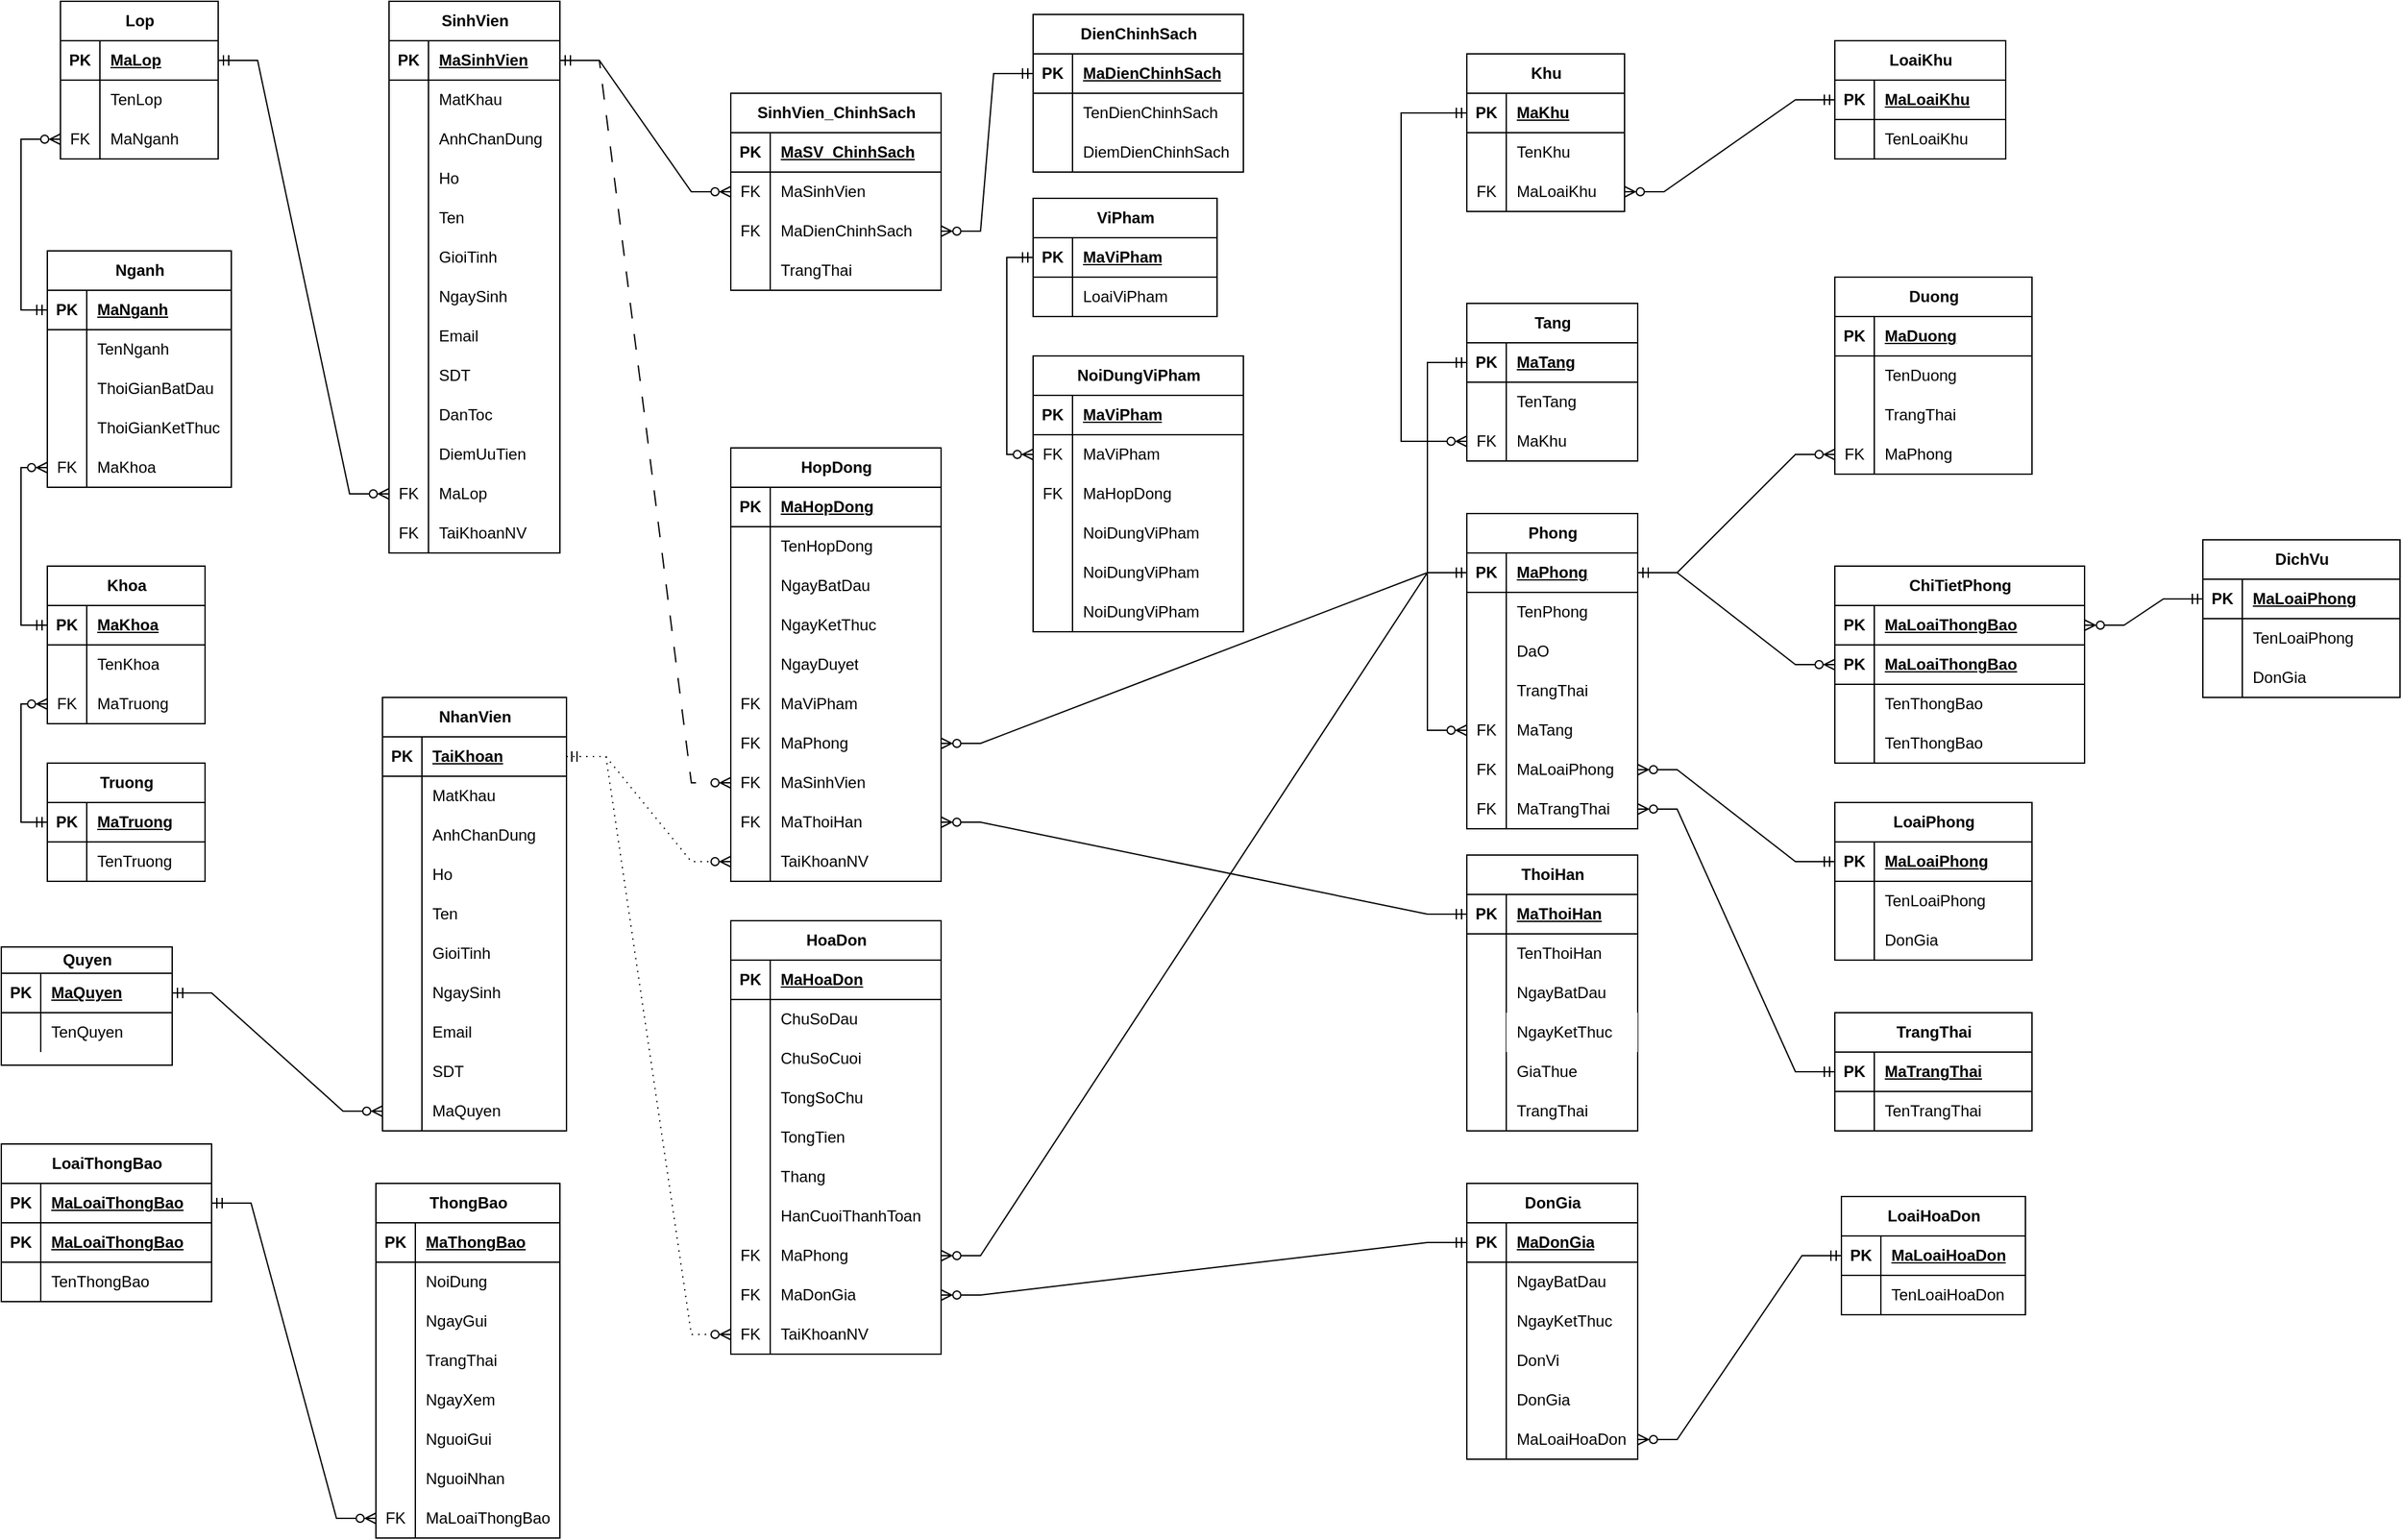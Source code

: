 <mxfile version="22.1.2" type="device" pages="2">
  <diagram name="ERD" id="NGoA9Q3mKW5ma4Yjql0Q">
    <mxGraphModel dx="2899" dy="2294" grid="1" gridSize="10" guides="1" tooltips="1" connect="1" arrows="1" fold="1" page="1" pageScale="1" pageWidth="850" pageHeight="1100" math="0" shadow="0">
      <root>
        <mxCell id="0" />
        <mxCell id="1" parent="0" />
        <mxCell id="8pi0NcRubk-EByAuQ9ci-1" value="SinhVien" style="shape=table;startSize=30;container=1;collapsible=1;childLayout=tableLayout;fixedRows=1;rowLines=0;fontStyle=1;align=center;resizeLast=1;html=1;" parent="1" vertex="1">
          <mxGeometry x="-260" y="-30" width="130" height="420" as="geometry" />
        </mxCell>
        <mxCell id="8pi0NcRubk-EByAuQ9ci-2" value="" style="shape=tableRow;horizontal=0;startSize=0;swimlaneHead=0;swimlaneBody=0;fillColor=none;collapsible=0;dropTarget=0;points=[[0,0.5],[1,0.5]];portConstraint=eastwest;top=0;left=0;right=0;bottom=1;" parent="8pi0NcRubk-EByAuQ9ci-1" vertex="1">
          <mxGeometry y="30" width="130" height="30" as="geometry" />
        </mxCell>
        <mxCell id="8pi0NcRubk-EByAuQ9ci-3" value="PK" style="shape=partialRectangle;connectable=0;fillColor=none;top=0;left=0;bottom=0;right=0;fontStyle=1;overflow=hidden;whiteSpace=wrap;html=1;" parent="8pi0NcRubk-EByAuQ9ci-2" vertex="1">
          <mxGeometry width="30" height="30" as="geometry">
            <mxRectangle width="30" height="30" as="alternateBounds" />
          </mxGeometry>
        </mxCell>
        <mxCell id="8pi0NcRubk-EByAuQ9ci-4" value="MaSinhVien" style="shape=partialRectangle;connectable=0;fillColor=none;top=0;left=0;bottom=0;right=0;align=left;spacingLeft=6;fontStyle=5;overflow=hidden;whiteSpace=wrap;html=1;" parent="8pi0NcRubk-EByAuQ9ci-2" vertex="1">
          <mxGeometry x="30" width="100" height="30" as="geometry">
            <mxRectangle width="100" height="30" as="alternateBounds" />
          </mxGeometry>
        </mxCell>
        <mxCell id="ks2Uuf_ObVoHoWPeJOBZ-130" value="" style="shape=tableRow;horizontal=0;startSize=0;swimlaneHead=0;swimlaneBody=0;fillColor=none;collapsible=0;dropTarget=0;points=[[0,0.5],[1,0.5]];portConstraint=eastwest;top=0;left=0;right=0;bottom=0;" parent="8pi0NcRubk-EByAuQ9ci-1" vertex="1">
          <mxGeometry y="60" width="130" height="30" as="geometry" />
        </mxCell>
        <mxCell id="ks2Uuf_ObVoHoWPeJOBZ-131" value="" style="shape=partialRectangle;connectable=0;fillColor=none;top=0;left=0;bottom=0;right=0;editable=1;overflow=hidden;whiteSpace=wrap;html=1;" parent="ks2Uuf_ObVoHoWPeJOBZ-130" vertex="1">
          <mxGeometry width="30" height="30" as="geometry">
            <mxRectangle width="30" height="30" as="alternateBounds" />
          </mxGeometry>
        </mxCell>
        <mxCell id="ks2Uuf_ObVoHoWPeJOBZ-132" value="MatKhau" style="shape=partialRectangle;connectable=0;fillColor=none;top=0;left=0;bottom=0;right=0;align=left;spacingLeft=6;overflow=hidden;whiteSpace=wrap;html=1;" parent="ks2Uuf_ObVoHoWPeJOBZ-130" vertex="1">
          <mxGeometry x="30" width="100" height="30" as="geometry">
            <mxRectangle width="100" height="30" as="alternateBounds" />
          </mxGeometry>
        </mxCell>
        <mxCell id="PvwFtb231-YEojbcMisW-4" value="" style="shape=tableRow;horizontal=0;startSize=0;swimlaneHead=0;swimlaneBody=0;fillColor=none;collapsible=0;dropTarget=0;points=[[0,0.5],[1,0.5]];portConstraint=eastwest;top=0;left=0;right=0;bottom=0;" parent="8pi0NcRubk-EByAuQ9ci-1" vertex="1">
          <mxGeometry y="90" width="130" height="30" as="geometry" />
        </mxCell>
        <mxCell id="PvwFtb231-YEojbcMisW-5" value="" style="shape=partialRectangle;connectable=0;fillColor=none;top=0;left=0;bottom=0;right=0;editable=1;overflow=hidden;whiteSpace=wrap;html=1;" parent="PvwFtb231-YEojbcMisW-4" vertex="1">
          <mxGeometry width="30" height="30" as="geometry">
            <mxRectangle width="30" height="30" as="alternateBounds" />
          </mxGeometry>
        </mxCell>
        <mxCell id="PvwFtb231-YEojbcMisW-6" value="AnhChanDung" style="shape=partialRectangle;connectable=0;fillColor=none;top=0;left=0;bottom=0;right=0;align=left;spacingLeft=6;overflow=hidden;whiteSpace=wrap;html=1;" parent="PvwFtb231-YEojbcMisW-4" vertex="1">
          <mxGeometry x="30" width="100" height="30" as="geometry">
            <mxRectangle width="100" height="30" as="alternateBounds" />
          </mxGeometry>
        </mxCell>
        <mxCell id="8pi0NcRubk-EByAuQ9ci-5" value="" style="shape=tableRow;horizontal=0;startSize=0;swimlaneHead=0;swimlaneBody=0;fillColor=none;collapsible=0;dropTarget=0;points=[[0,0.5],[1,0.5]];portConstraint=eastwest;top=0;left=0;right=0;bottom=0;" parent="8pi0NcRubk-EByAuQ9ci-1" vertex="1">
          <mxGeometry y="120" width="130" height="30" as="geometry" />
        </mxCell>
        <mxCell id="8pi0NcRubk-EByAuQ9ci-6" value="" style="shape=partialRectangle;connectable=0;fillColor=none;top=0;left=0;bottom=0;right=0;editable=1;overflow=hidden;whiteSpace=wrap;html=1;" parent="8pi0NcRubk-EByAuQ9ci-5" vertex="1">
          <mxGeometry width="30" height="30" as="geometry">
            <mxRectangle width="30" height="30" as="alternateBounds" />
          </mxGeometry>
        </mxCell>
        <mxCell id="8pi0NcRubk-EByAuQ9ci-7" value="Ho" style="shape=partialRectangle;connectable=0;fillColor=none;top=0;left=0;bottom=0;right=0;align=left;spacingLeft=6;overflow=hidden;whiteSpace=wrap;html=1;" parent="8pi0NcRubk-EByAuQ9ci-5" vertex="1">
          <mxGeometry x="30" width="100" height="30" as="geometry">
            <mxRectangle width="100" height="30" as="alternateBounds" />
          </mxGeometry>
        </mxCell>
        <mxCell id="PvwFtb231-YEojbcMisW-7" value="" style="shape=tableRow;horizontal=0;startSize=0;swimlaneHead=0;swimlaneBody=0;fillColor=none;collapsible=0;dropTarget=0;points=[[0,0.5],[1,0.5]];portConstraint=eastwest;top=0;left=0;right=0;bottom=0;" parent="8pi0NcRubk-EByAuQ9ci-1" vertex="1">
          <mxGeometry y="150" width="130" height="30" as="geometry" />
        </mxCell>
        <mxCell id="PvwFtb231-YEojbcMisW-8" value="" style="shape=partialRectangle;connectable=0;fillColor=none;top=0;left=0;bottom=0;right=0;editable=1;overflow=hidden;whiteSpace=wrap;html=1;" parent="PvwFtb231-YEojbcMisW-7" vertex="1">
          <mxGeometry width="30" height="30" as="geometry">
            <mxRectangle width="30" height="30" as="alternateBounds" />
          </mxGeometry>
        </mxCell>
        <mxCell id="PvwFtb231-YEojbcMisW-9" value="Ten" style="shape=partialRectangle;connectable=0;fillColor=none;top=0;left=0;bottom=0;right=0;align=left;spacingLeft=6;overflow=hidden;whiteSpace=wrap;html=1;" parent="PvwFtb231-YEojbcMisW-7" vertex="1">
          <mxGeometry x="30" width="100" height="30" as="geometry">
            <mxRectangle width="100" height="30" as="alternateBounds" />
          </mxGeometry>
        </mxCell>
        <mxCell id="8pi0NcRubk-EByAuQ9ci-11" value="" style="shape=tableRow;horizontal=0;startSize=0;swimlaneHead=0;swimlaneBody=0;fillColor=none;collapsible=0;dropTarget=0;points=[[0,0.5],[1,0.5]];portConstraint=eastwest;top=0;left=0;right=0;bottom=0;" parent="8pi0NcRubk-EByAuQ9ci-1" vertex="1">
          <mxGeometry y="180" width="130" height="30" as="geometry" />
        </mxCell>
        <mxCell id="8pi0NcRubk-EByAuQ9ci-12" value="" style="shape=partialRectangle;connectable=0;fillColor=none;top=0;left=0;bottom=0;right=0;editable=1;overflow=hidden;whiteSpace=wrap;html=1;" parent="8pi0NcRubk-EByAuQ9ci-11" vertex="1">
          <mxGeometry width="30" height="30" as="geometry">
            <mxRectangle width="30" height="30" as="alternateBounds" />
          </mxGeometry>
        </mxCell>
        <mxCell id="8pi0NcRubk-EByAuQ9ci-13" value="GioiTinh" style="shape=partialRectangle;connectable=0;fillColor=none;top=0;left=0;bottom=0;right=0;align=left;spacingLeft=6;overflow=hidden;whiteSpace=wrap;html=1;" parent="8pi0NcRubk-EByAuQ9ci-11" vertex="1">
          <mxGeometry x="30" width="100" height="30" as="geometry">
            <mxRectangle width="100" height="30" as="alternateBounds" />
          </mxGeometry>
        </mxCell>
        <mxCell id="8pi0NcRubk-EByAuQ9ci-8" value="" style="shape=tableRow;horizontal=0;startSize=0;swimlaneHead=0;swimlaneBody=0;fillColor=none;collapsible=0;dropTarget=0;points=[[0,0.5],[1,0.5]];portConstraint=eastwest;top=0;left=0;right=0;bottom=0;" parent="8pi0NcRubk-EByAuQ9ci-1" vertex="1">
          <mxGeometry y="210" width="130" height="30" as="geometry" />
        </mxCell>
        <mxCell id="8pi0NcRubk-EByAuQ9ci-9" value="" style="shape=partialRectangle;connectable=0;fillColor=none;top=0;left=0;bottom=0;right=0;editable=1;overflow=hidden;whiteSpace=wrap;html=1;" parent="8pi0NcRubk-EByAuQ9ci-8" vertex="1">
          <mxGeometry width="30" height="30" as="geometry">
            <mxRectangle width="30" height="30" as="alternateBounds" />
          </mxGeometry>
        </mxCell>
        <mxCell id="8pi0NcRubk-EByAuQ9ci-10" value="NgaySinh" style="shape=partialRectangle;connectable=0;fillColor=none;top=0;left=0;bottom=0;right=0;align=left;spacingLeft=6;overflow=hidden;whiteSpace=wrap;html=1;" parent="8pi0NcRubk-EByAuQ9ci-8" vertex="1">
          <mxGeometry x="30" width="100" height="30" as="geometry">
            <mxRectangle width="100" height="30" as="alternateBounds" />
          </mxGeometry>
        </mxCell>
        <mxCell id="PvwFtb231-YEojbcMisW-10" value="" style="shape=tableRow;horizontal=0;startSize=0;swimlaneHead=0;swimlaneBody=0;fillColor=none;collapsible=0;dropTarget=0;points=[[0,0.5],[1,0.5]];portConstraint=eastwest;top=0;left=0;right=0;bottom=0;" parent="8pi0NcRubk-EByAuQ9ci-1" vertex="1">
          <mxGeometry y="240" width="130" height="30" as="geometry" />
        </mxCell>
        <mxCell id="PvwFtb231-YEojbcMisW-11" value="" style="shape=partialRectangle;connectable=0;fillColor=none;top=0;left=0;bottom=0;right=0;editable=1;overflow=hidden;whiteSpace=wrap;html=1;" parent="PvwFtb231-YEojbcMisW-10" vertex="1">
          <mxGeometry width="30" height="30" as="geometry">
            <mxRectangle width="30" height="30" as="alternateBounds" />
          </mxGeometry>
        </mxCell>
        <mxCell id="PvwFtb231-YEojbcMisW-12" value="Email" style="shape=partialRectangle;connectable=0;fillColor=none;top=0;left=0;bottom=0;right=0;align=left;spacingLeft=6;overflow=hidden;whiteSpace=wrap;html=1;" parent="PvwFtb231-YEojbcMisW-10" vertex="1">
          <mxGeometry x="30" width="100" height="30" as="geometry">
            <mxRectangle width="100" height="30" as="alternateBounds" />
          </mxGeometry>
        </mxCell>
        <mxCell id="8pi0NcRubk-EByAuQ9ci-14" value="" style="shape=tableRow;horizontal=0;startSize=0;swimlaneHead=0;swimlaneBody=0;fillColor=none;collapsible=0;dropTarget=0;points=[[0,0.5],[1,0.5]];portConstraint=eastwest;top=0;left=0;right=0;bottom=0;" parent="8pi0NcRubk-EByAuQ9ci-1" vertex="1">
          <mxGeometry y="270" width="130" height="30" as="geometry" />
        </mxCell>
        <mxCell id="8pi0NcRubk-EByAuQ9ci-15" value="" style="shape=partialRectangle;connectable=0;fillColor=none;top=0;left=0;bottom=0;right=0;editable=1;overflow=hidden;whiteSpace=wrap;html=1;" parent="8pi0NcRubk-EByAuQ9ci-14" vertex="1">
          <mxGeometry width="30" height="30" as="geometry">
            <mxRectangle width="30" height="30" as="alternateBounds" />
          </mxGeometry>
        </mxCell>
        <mxCell id="8pi0NcRubk-EByAuQ9ci-16" value="SDT" style="shape=partialRectangle;connectable=0;fillColor=none;top=0;left=0;bottom=0;right=0;align=left;spacingLeft=6;overflow=hidden;whiteSpace=wrap;html=1;" parent="8pi0NcRubk-EByAuQ9ci-14" vertex="1">
          <mxGeometry x="30" width="100" height="30" as="geometry">
            <mxRectangle width="100" height="30" as="alternateBounds" />
          </mxGeometry>
        </mxCell>
        <mxCell id="ks2Uuf_ObVoHoWPeJOBZ-139" value="" style="shape=tableRow;horizontal=0;startSize=0;swimlaneHead=0;swimlaneBody=0;fillColor=none;collapsible=0;dropTarget=0;points=[[0,0.5],[1,0.5]];portConstraint=eastwest;top=0;left=0;right=0;bottom=0;" parent="8pi0NcRubk-EByAuQ9ci-1" vertex="1">
          <mxGeometry y="300" width="130" height="30" as="geometry" />
        </mxCell>
        <mxCell id="ks2Uuf_ObVoHoWPeJOBZ-140" value="" style="shape=partialRectangle;connectable=0;fillColor=none;top=0;left=0;bottom=0;right=0;editable=1;overflow=hidden;whiteSpace=wrap;html=1;" parent="ks2Uuf_ObVoHoWPeJOBZ-139" vertex="1">
          <mxGeometry width="30" height="30" as="geometry">
            <mxRectangle width="30" height="30" as="alternateBounds" />
          </mxGeometry>
        </mxCell>
        <mxCell id="ks2Uuf_ObVoHoWPeJOBZ-141" value="DanToc" style="shape=partialRectangle;connectable=0;fillColor=none;top=0;left=0;bottom=0;right=0;align=left;spacingLeft=6;overflow=hidden;whiteSpace=wrap;html=1;" parent="ks2Uuf_ObVoHoWPeJOBZ-139" vertex="1">
          <mxGeometry x="30" width="100" height="30" as="geometry">
            <mxRectangle width="100" height="30" as="alternateBounds" />
          </mxGeometry>
        </mxCell>
        <mxCell id="ks2Uuf_ObVoHoWPeJOBZ-133" value="" style="shape=tableRow;horizontal=0;startSize=0;swimlaneHead=0;swimlaneBody=0;fillColor=none;collapsible=0;dropTarget=0;points=[[0,0.5],[1,0.5]];portConstraint=eastwest;top=0;left=0;right=0;bottom=0;" parent="8pi0NcRubk-EByAuQ9ci-1" vertex="1">
          <mxGeometry y="330" width="130" height="30" as="geometry" />
        </mxCell>
        <mxCell id="ks2Uuf_ObVoHoWPeJOBZ-134" value="" style="shape=partialRectangle;connectable=0;fillColor=none;top=0;left=0;bottom=0;right=0;editable=1;overflow=hidden;whiteSpace=wrap;html=1;" parent="ks2Uuf_ObVoHoWPeJOBZ-133" vertex="1">
          <mxGeometry width="30" height="30" as="geometry">
            <mxRectangle width="30" height="30" as="alternateBounds" />
          </mxGeometry>
        </mxCell>
        <mxCell id="ks2Uuf_ObVoHoWPeJOBZ-135" value="DiemUuTien" style="shape=partialRectangle;connectable=0;fillColor=none;top=0;left=0;bottom=0;right=0;align=left;spacingLeft=6;overflow=hidden;whiteSpace=wrap;html=1;" parent="ks2Uuf_ObVoHoWPeJOBZ-133" vertex="1">
          <mxGeometry x="30" width="100" height="30" as="geometry">
            <mxRectangle width="100" height="30" as="alternateBounds" />
          </mxGeometry>
        </mxCell>
        <mxCell id="ks2Uuf_ObVoHoWPeJOBZ-220" value="" style="shape=tableRow;horizontal=0;startSize=0;swimlaneHead=0;swimlaneBody=0;fillColor=none;collapsible=0;dropTarget=0;points=[[0,0.5],[1,0.5]];portConstraint=eastwest;top=0;left=0;right=0;bottom=0;" parent="8pi0NcRubk-EByAuQ9ci-1" vertex="1">
          <mxGeometry y="360" width="130" height="30" as="geometry" />
        </mxCell>
        <mxCell id="ks2Uuf_ObVoHoWPeJOBZ-221" value="FK" style="shape=partialRectangle;connectable=0;fillColor=none;top=0;left=0;bottom=0;right=0;editable=1;overflow=hidden;whiteSpace=wrap;html=1;" parent="ks2Uuf_ObVoHoWPeJOBZ-220" vertex="1">
          <mxGeometry width="30" height="30" as="geometry">
            <mxRectangle width="30" height="30" as="alternateBounds" />
          </mxGeometry>
        </mxCell>
        <mxCell id="ks2Uuf_ObVoHoWPeJOBZ-222" value="MaLop" style="shape=partialRectangle;connectable=0;fillColor=none;top=0;left=0;bottom=0;right=0;align=left;spacingLeft=6;overflow=hidden;whiteSpace=wrap;html=1;" parent="ks2Uuf_ObVoHoWPeJOBZ-220" vertex="1">
          <mxGeometry x="30" width="100" height="30" as="geometry">
            <mxRectangle width="100" height="30" as="alternateBounds" />
          </mxGeometry>
        </mxCell>
        <mxCell id="ks2Uuf_ObVoHoWPeJOBZ-258" value="" style="shape=tableRow;horizontal=0;startSize=0;swimlaneHead=0;swimlaneBody=0;fillColor=none;collapsible=0;dropTarget=0;points=[[0,0.5],[1,0.5]];portConstraint=eastwest;top=0;left=0;right=0;bottom=0;" parent="8pi0NcRubk-EByAuQ9ci-1" vertex="1">
          <mxGeometry y="390" width="130" height="30" as="geometry" />
        </mxCell>
        <mxCell id="ks2Uuf_ObVoHoWPeJOBZ-259" value="FK" style="shape=partialRectangle;connectable=0;fillColor=none;top=0;left=0;bottom=0;right=0;editable=1;overflow=hidden;whiteSpace=wrap;html=1;" parent="ks2Uuf_ObVoHoWPeJOBZ-258" vertex="1">
          <mxGeometry width="30" height="30" as="geometry">
            <mxRectangle width="30" height="30" as="alternateBounds" />
          </mxGeometry>
        </mxCell>
        <mxCell id="ks2Uuf_ObVoHoWPeJOBZ-260" value="TaiKhoanNV" style="shape=partialRectangle;connectable=0;fillColor=none;top=0;left=0;bottom=0;right=0;align=left;spacingLeft=6;overflow=hidden;whiteSpace=wrap;html=1;" parent="ks2Uuf_ObVoHoWPeJOBZ-258" vertex="1">
          <mxGeometry x="30" width="100" height="30" as="geometry">
            <mxRectangle width="100" height="30" as="alternateBounds" />
          </mxGeometry>
        </mxCell>
        <mxCell id="8pi0NcRubk-EByAuQ9ci-23" value="ThoiHan" style="shape=table;startSize=30;container=1;collapsible=1;childLayout=tableLayout;fixedRows=1;rowLines=0;fontStyle=1;align=center;resizeLast=1;html=1;" parent="1" vertex="1">
          <mxGeometry x="560" y="620" width="130" height="210" as="geometry" />
        </mxCell>
        <mxCell id="8pi0NcRubk-EByAuQ9ci-24" value="" style="shape=tableRow;horizontal=0;startSize=0;swimlaneHead=0;swimlaneBody=0;fillColor=none;collapsible=0;dropTarget=0;points=[[0,0.5],[1,0.5]];portConstraint=eastwest;top=0;left=0;right=0;bottom=1;" parent="8pi0NcRubk-EByAuQ9ci-23" vertex="1">
          <mxGeometry y="30" width="130" height="30" as="geometry" />
        </mxCell>
        <mxCell id="8pi0NcRubk-EByAuQ9ci-25" value="PK" style="shape=partialRectangle;connectable=0;fillColor=none;top=0;left=0;bottom=0;right=0;fontStyle=1;overflow=hidden;whiteSpace=wrap;html=1;" parent="8pi0NcRubk-EByAuQ9ci-24" vertex="1">
          <mxGeometry width="30" height="30" as="geometry">
            <mxRectangle width="30" height="30" as="alternateBounds" />
          </mxGeometry>
        </mxCell>
        <mxCell id="8pi0NcRubk-EByAuQ9ci-26" value="MaThoiHan" style="shape=partialRectangle;connectable=0;fillColor=none;top=0;left=0;bottom=0;right=0;align=left;spacingLeft=6;fontStyle=5;overflow=hidden;whiteSpace=wrap;html=1;" parent="8pi0NcRubk-EByAuQ9ci-24" vertex="1">
          <mxGeometry x="30" width="100" height="30" as="geometry">
            <mxRectangle width="100" height="30" as="alternateBounds" />
          </mxGeometry>
        </mxCell>
        <mxCell id="8pi0NcRubk-EByAuQ9ci-27" value="" style="shape=tableRow;horizontal=0;startSize=0;swimlaneHead=0;swimlaneBody=0;fillColor=none;collapsible=0;dropTarget=0;points=[[0,0.5],[1,0.5]];portConstraint=eastwest;top=0;left=0;right=0;bottom=0;" parent="8pi0NcRubk-EByAuQ9ci-23" vertex="1">
          <mxGeometry y="60" width="130" height="30" as="geometry" />
        </mxCell>
        <mxCell id="8pi0NcRubk-EByAuQ9ci-28" value="" style="shape=partialRectangle;connectable=0;fillColor=none;top=0;left=0;bottom=0;right=0;editable=1;overflow=hidden;whiteSpace=wrap;html=1;" parent="8pi0NcRubk-EByAuQ9ci-27" vertex="1">
          <mxGeometry width="30" height="30" as="geometry">
            <mxRectangle width="30" height="30" as="alternateBounds" />
          </mxGeometry>
        </mxCell>
        <mxCell id="8pi0NcRubk-EByAuQ9ci-29" value="TenThoiHan" style="shape=partialRectangle;connectable=0;fillColor=none;top=0;left=0;bottom=0;right=0;align=left;spacingLeft=6;overflow=hidden;whiteSpace=wrap;html=1;" parent="8pi0NcRubk-EByAuQ9ci-27" vertex="1">
          <mxGeometry x="30" width="100" height="30" as="geometry">
            <mxRectangle width="100" height="30" as="alternateBounds" />
          </mxGeometry>
        </mxCell>
        <mxCell id="8pi0NcRubk-EByAuQ9ci-30" value="" style="shape=tableRow;horizontal=0;startSize=0;swimlaneHead=0;swimlaneBody=0;fillColor=none;collapsible=0;dropTarget=0;points=[[0,0.5],[1,0.5]];portConstraint=eastwest;top=0;left=0;right=0;bottom=0;" parent="8pi0NcRubk-EByAuQ9ci-23" vertex="1">
          <mxGeometry y="90" width="130" height="30" as="geometry" />
        </mxCell>
        <mxCell id="8pi0NcRubk-EByAuQ9ci-31" value="" style="shape=partialRectangle;connectable=0;fillColor=none;top=0;left=0;bottom=0;right=0;editable=1;overflow=hidden;whiteSpace=wrap;html=1;" parent="8pi0NcRubk-EByAuQ9ci-30" vertex="1">
          <mxGeometry width="30" height="30" as="geometry">
            <mxRectangle width="30" height="30" as="alternateBounds" />
          </mxGeometry>
        </mxCell>
        <mxCell id="8pi0NcRubk-EByAuQ9ci-32" value="NgayBatDau" style="shape=partialRectangle;connectable=0;fillColor=none;top=0;left=0;bottom=0;right=0;align=left;spacingLeft=6;overflow=hidden;whiteSpace=wrap;html=1;" parent="8pi0NcRubk-EByAuQ9ci-30" vertex="1">
          <mxGeometry x="30" width="100" height="30" as="geometry">
            <mxRectangle width="100" height="30" as="alternateBounds" />
          </mxGeometry>
        </mxCell>
        <mxCell id="8pi0NcRubk-EByAuQ9ci-33" value="" style="shape=tableRow;horizontal=0;startSize=0;swimlaneHead=0;swimlaneBody=0;fillColor=none;collapsible=0;dropTarget=0;points=[[0,0.5],[1,0.5]];portConstraint=eastwest;top=0;left=0;right=0;bottom=0;" parent="8pi0NcRubk-EByAuQ9ci-23" vertex="1">
          <mxGeometry y="120" width="130" height="30" as="geometry" />
        </mxCell>
        <mxCell id="8pi0NcRubk-EByAuQ9ci-34" value="" style="shape=partialRectangle;connectable=0;fillColor=none;top=0;left=0;bottom=0;right=0;editable=1;overflow=hidden;whiteSpace=wrap;html=1;" parent="8pi0NcRubk-EByAuQ9ci-33" vertex="1">
          <mxGeometry width="30" height="30" as="geometry">
            <mxRectangle width="30" height="30" as="alternateBounds" />
          </mxGeometry>
        </mxCell>
        <mxCell id="8pi0NcRubk-EByAuQ9ci-35" value="NgayKetThuc" style="shape=partialRectangle;connectable=0;top=0;left=0;bottom=0;right=0;align=left;spacingLeft=6;overflow=hidden;whiteSpace=wrap;html=1;" parent="8pi0NcRubk-EByAuQ9ci-33" vertex="1">
          <mxGeometry x="30" width="100" height="30" as="geometry">
            <mxRectangle width="100" height="30" as="alternateBounds" />
          </mxGeometry>
        </mxCell>
        <mxCell id="F6MZY48Xs8-HXMkDXJxr-1" value="" style="shape=tableRow;horizontal=0;startSize=0;swimlaneHead=0;swimlaneBody=0;fillColor=none;collapsible=0;dropTarget=0;points=[[0,0.5],[1,0.5]];portConstraint=eastwest;top=0;left=0;right=0;bottom=0;" parent="8pi0NcRubk-EByAuQ9ci-23" vertex="1">
          <mxGeometry y="150" width="130" height="30" as="geometry" />
        </mxCell>
        <mxCell id="F6MZY48Xs8-HXMkDXJxr-2" value="" style="shape=partialRectangle;connectable=0;fillColor=none;top=0;left=0;bottom=0;right=0;editable=1;overflow=hidden;whiteSpace=wrap;html=1;" parent="F6MZY48Xs8-HXMkDXJxr-1" vertex="1">
          <mxGeometry width="30" height="30" as="geometry">
            <mxRectangle width="30" height="30" as="alternateBounds" />
          </mxGeometry>
        </mxCell>
        <mxCell id="F6MZY48Xs8-HXMkDXJxr-3" value="GiaThue" style="shape=partialRectangle;connectable=0;fillColor=none;top=0;left=0;bottom=0;right=0;align=left;spacingLeft=6;overflow=hidden;whiteSpace=wrap;html=1;" parent="F6MZY48Xs8-HXMkDXJxr-1" vertex="1">
          <mxGeometry x="30" width="100" height="30" as="geometry">
            <mxRectangle width="100" height="30" as="alternateBounds" />
          </mxGeometry>
        </mxCell>
        <mxCell id="bdC18ij4g47AtTjQURNG-1" value="" style="shape=tableRow;horizontal=0;startSize=0;swimlaneHead=0;swimlaneBody=0;fillColor=none;collapsible=0;dropTarget=0;points=[[0,0.5],[1,0.5]];portConstraint=eastwest;top=0;left=0;right=0;bottom=0;" parent="8pi0NcRubk-EByAuQ9ci-23" vertex="1">
          <mxGeometry y="180" width="130" height="30" as="geometry" />
        </mxCell>
        <mxCell id="bdC18ij4g47AtTjQURNG-2" value="" style="shape=partialRectangle;connectable=0;fillColor=none;top=0;left=0;bottom=0;right=0;editable=1;overflow=hidden;whiteSpace=wrap;html=1;" parent="bdC18ij4g47AtTjQURNG-1" vertex="1">
          <mxGeometry width="30" height="30" as="geometry">
            <mxRectangle width="30" height="30" as="alternateBounds" />
          </mxGeometry>
        </mxCell>
        <mxCell id="bdC18ij4g47AtTjQURNG-3" value="TrangThai" style="shape=partialRectangle;connectable=0;fillColor=none;top=0;left=0;bottom=0;right=0;align=left;spacingLeft=6;overflow=hidden;whiteSpace=wrap;html=1;" parent="bdC18ij4g47AtTjQURNG-1" vertex="1">
          <mxGeometry x="30" width="100" height="30" as="geometry">
            <mxRectangle width="100" height="30" as="alternateBounds" />
          </mxGeometry>
        </mxCell>
        <mxCell id="8pi0NcRubk-EByAuQ9ci-39" value="Phong" style="shape=table;startSize=30;container=1;collapsible=1;childLayout=tableLayout;fixedRows=1;rowLines=0;fontStyle=1;align=center;resizeLast=1;html=1;" parent="1" vertex="1">
          <mxGeometry x="560" y="360" width="130" height="240" as="geometry" />
        </mxCell>
        <mxCell id="8pi0NcRubk-EByAuQ9ci-40" value="" style="shape=tableRow;horizontal=0;startSize=0;swimlaneHead=0;swimlaneBody=0;fillColor=none;collapsible=0;dropTarget=0;points=[[0,0.5],[1,0.5]];portConstraint=eastwest;top=0;left=0;right=0;bottom=1;" parent="8pi0NcRubk-EByAuQ9ci-39" vertex="1">
          <mxGeometry y="30" width="130" height="30" as="geometry" />
        </mxCell>
        <mxCell id="8pi0NcRubk-EByAuQ9ci-41" value="PK" style="shape=partialRectangle;connectable=0;fillColor=none;top=0;left=0;bottom=0;right=0;fontStyle=1;overflow=hidden;whiteSpace=wrap;html=1;" parent="8pi0NcRubk-EByAuQ9ci-40" vertex="1">
          <mxGeometry width="30" height="30" as="geometry">
            <mxRectangle width="30" height="30" as="alternateBounds" />
          </mxGeometry>
        </mxCell>
        <mxCell id="8pi0NcRubk-EByAuQ9ci-42" value="MaPhong" style="shape=partialRectangle;connectable=0;fillColor=none;top=0;left=0;bottom=0;right=0;align=left;spacingLeft=6;fontStyle=5;overflow=hidden;whiteSpace=wrap;html=1;" parent="8pi0NcRubk-EByAuQ9ci-40" vertex="1">
          <mxGeometry x="30" width="100" height="30" as="geometry">
            <mxRectangle width="100" height="30" as="alternateBounds" />
          </mxGeometry>
        </mxCell>
        <mxCell id="8pi0NcRubk-EByAuQ9ci-43" value="" style="shape=tableRow;horizontal=0;startSize=0;swimlaneHead=0;swimlaneBody=0;fillColor=none;collapsible=0;dropTarget=0;points=[[0,0.5],[1,0.5]];portConstraint=eastwest;top=0;left=0;right=0;bottom=0;" parent="8pi0NcRubk-EByAuQ9ci-39" vertex="1">
          <mxGeometry y="60" width="130" height="30" as="geometry" />
        </mxCell>
        <mxCell id="8pi0NcRubk-EByAuQ9ci-44" value="" style="shape=partialRectangle;connectable=0;fillColor=none;top=0;left=0;bottom=0;right=0;editable=1;overflow=hidden;whiteSpace=wrap;html=1;" parent="8pi0NcRubk-EByAuQ9ci-43" vertex="1">
          <mxGeometry width="30" height="30" as="geometry">
            <mxRectangle width="30" height="30" as="alternateBounds" />
          </mxGeometry>
        </mxCell>
        <mxCell id="8pi0NcRubk-EByAuQ9ci-45" value="TenPhong" style="shape=partialRectangle;connectable=0;fillColor=none;top=0;left=0;bottom=0;right=0;align=left;spacingLeft=6;overflow=hidden;whiteSpace=wrap;html=1;" parent="8pi0NcRubk-EByAuQ9ci-43" vertex="1">
          <mxGeometry x="30" width="100" height="30" as="geometry">
            <mxRectangle width="100" height="30" as="alternateBounds" />
          </mxGeometry>
        </mxCell>
        <mxCell id="8pi0NcRubk-EByAuQ9ci-46" value="" style="shape=tableRow;horizontal=0;startSize=0;swimlaneHead=0;swimlaneBody=0;fillColor=none;collapsible=0;dropTarget=0;points=[[0,0.5],[1,0.5]];portConstraint=eastwest;top=0;left=0;right=0;bottom=0;" parent="8pi0NcRubk-EByAuQ9ci-39" vertex="1">
          <mxGeometry y="90" width="130" height="30" as="geometry" />
        </mxCell>
        <mxCell id="8pi0NcRubk-EByAuQ9ci-47" value="" style="shape=partialRectangle;connectable=0;fillColor=none;top=0;left=0;bottom=0;right=0;editable=1;overflow=hidden;whiteSpace=wrap;html=1;" parent="8pi0NcRubk-EByAuQ9ci-46" vertex="1">
          <mxGeometry width="30" height="30" as="geometry">
            <mxRectangle width="30" height="30" as="alternateBounds" />
          </mxGeometry>
        </mxCell>
        <mxCell id="8pi0NcRubk-EByAuQ9ci-48" value="DaO" style="shape=partialRectangle;connectable=0;fillColor=none;top=0;left=0;bottom=0;right=0;align=left;spacingLeft=6;overflow=hidden;whiteSpace=wrap;html=1;" parent="8pi0NcRubk-EByAuQ9ci-46" vertex="1">
          <mxGeometry x="30" width="100" height="30" as="geometry">
            <mxRectangle width="100" height="30" as="alternateBounds" />
          </mxGeometry>
        </mxCell>
        <mxCell id="ks2Uuf_ObVoHoWPeJOBZ-18" value="" style="shape=tableRow;horizontal=0;startSize=0;swimlaneHead=0;swimlaneBody=0;fillColor=none;collapsible=0;dropTarget=0;points=[[0,0.5],[1,0.5]];portConstraint=eastwest;top=0;left=0;right=0;bottom=0;" parent="8pi0NcRubk-EByAuQ9ci-39" vertex="1">
          <mxGeometry y="120" width="130" height="30" as="geometry" />
        </mxCell>
        <mxCell id="ks2Uuf_ObVoHoWPeJOBZ-19" value="" style="shape=partialRectangle;connectable=0;fillColor=none;top=0;left=0;bottom=0;right=0;editable=1;overflow=hidden;whiteSpace=wrap;html=1;" parent="ks2Uuf_ObVoHoWPeJOBZ-18" vertex="1">
          <mxGeometry width="30" height="30" as="geometry">
            <mxRectangle width="30" height="30" as="alternateBounds" />
          </mxGeometry>
        </mxCell>
        <mxCell id="ks2Uuf_ObVoHoWPeJOBZ-20" value="TrangThai" style="shape=partialRectangle;connectable=0;fillColor=none;top=0;left=0;bottom=0;right=0;align=left;spacingLeft=6;overflow=hidden;whiteSpace=wrap;html=1;" parent="ks2Uuf_ObVoHoWPeJOBZ-18" vertex="1">
          <mxGeometry x="30" width="100" height="30" as="geometry">
            <mxRectangle width="100" height="30" as="alternateBounds" />
          </mxGeometry>
        </mxCell>
        <mxCell id="ks2Uuf_ObVoHoWPeJOBZ-31" value="" style="shape=tableRow;horizontal=0;startSize=0;swimlaneHead=0;swimlaneBody=0;fillColor=none;collapsible=0;dropTarget=0;points=[[0,0.5],[1,0.5]];portConstraint=eastwest;top=0;left=0;right=0;bottom=0;" parent="8pi0NcRubk-EByAuQ9ci-39" vertex="1">
          <mxGeometry y="150" width="130" height="30" as="geometry" />
        </mxCell>
        <mxCell id="ks2Uuf_ObVoHoWPeJOBZ-32" value="FK" style="shape=partialRectangle;connectable=0;fillColor=none;top=0;left=0;bottom=0;right=0;editable=1;overflow=hidden;whiteSpace=wrap;html=1;" parent="ks2Uuf_ObVoHoWPeJOBZ-31" vertex="1">
          <mxGeometry width="30" height="30" as="geometry">
            <mxRectangle width="30" height="30" as="alternateBounds" />
          </mxGeometry>
        </mxCell>
        <mxCell id="ks2Uuf_ObVoHoWPeJOBZ-33" value="MaTang" style="shape=partialRectangle;connectable=0;fillColor=none;top=0;left=0;bottom=0;right=0;align=left;spacingLeft=6;overflow=hidden;whiteSpace=wrap;html=1;" parent="ks2Uuf_ObVoHoWPeJOBZ-31" vertex="1">
          <mxGeometry x="30" width="100" height="30" as="geometry">
            <mxRectangle width="100" height="30" as="alternateBounds" />
          </mxGeometry>
        </mxCell>
        <mxCell id="8pi0NcRubk-EByAuQ9ci-52" value="" style="shape=tableRow;horizontal=0;startSize=0;swimlaneHead=0;swimlaneBody=0;fillColor=none;collapsible=0;dropTarget=0;points=[[0,0.5],[1,0.5]];portConstraint=eastwest;top=0;left=0;right=0;bottom=0;" parent="8pi0NcRubk-EByAuQ9ci-39" vertex="1">
          <mxGeometry y="180" width="130" height="30" as="geometry" />
        </mxCell>
        <mxCell id="8pi0NcRubk-EByAuQ9ci-53" value="FK" style="shape=partialRectangle;connectable=0;fillColor=none;top=0;left=0;bottom=0;right=0;editable=1;overflow=hidden;whiteSpace=wrap;html=1;" parent="8pi0NcRubk-EByAuQ9ci-52" vertex="1">
          <mxGeometry width="30" height="30" as="geometry">
            <mxRectangle width="30" height="30" as="alternateBounds" />
          </mxGeometry>
        </mxCell>
        <mxCell id="8pi0NcRubk-EByAuQ9ci-54" value="MaLoaiPhong" style="shape=partialRectangle;connectable=0;fillColor=none;top=0;left=0;bottom=0;right=0;align=left;spacingLeft=6;overflow=hidden;whiteSpace=wrap;html=1;" parent="8pi0NcRubk-EByAuQ9ci-52" vertex="1">
          <mxGeometry x="30" width="100" height="30" as="geometry">
            <mxRectangle width="100" height="30" as="alternateBounds" />
          </mxGeometry>
        </mxCell>
        <mxCell id="ks2Uuf_ObVoHoWPeJOBZ-28" value="" style="shape=tableRow;horizontal=0;startSize=0;swimlaneHead=0;swimlaneBody=0;fillColor=none;collapsible=0;dropTarget=0;points=[[0,0.5],[1,0.5]];portConstraint=eastwest;top=0;left=0;right=0;bottom=0;" parent="8pi0NcRubk-EByAuQ9ci-39" vertex="1">
          <mxGeometry y="210" width="130" height="30" as="geometry" />
        </mxCell>
        <mxCell id="ks2Uuf_ObVoHoWPeJOBZ-29" value="FK" style="shape=partialRectangle;connectable=0;fillColor=none;top=0;left=0;bottom=0;right=0;editable=1;overflow=hidden;whiteSpace=wrap;html=1;" parent="ks2Uuf_ObVoHoWPeJOBZ-28" vertex="1">
          <mxGeometry width="30" height="30" as="geometry">
            <mxRectangle width="30" height="30" as="alternateBounds" />
          </mxGeometry>
        </mxCell>
        <mxCell id="ks2Uuf_ObVoHoWPeJOBZ-30" value="MaTrangThai" style="shape=partialRectangle;connectable=0;fillColor=none;top=0;left=0;bottom=0;right=0;align=left;spacingLeft=6;overflow=hidden;whiteSpace=wrap;html=1;" parent="ks2Uuf_ObVoHoWPeJOBZ-28" vertex="1">
          <mxGeometry x="30" width="100" height="30" as="geometry">
            <mxRectangle width="100" height="30" as="alternateBounds" />
          </mxGeometry>
        </mxCell>
        <mxCell id="8pi0NcRubk-EByAuQ9ci-55" value="Tang" style="shape=table;startSize=30;container=1;collapsible=1;childLayout=tableLayout;fixedRows=1;rowLines=0;fontStyle=1;align=center;resizeLast=1;html=1;" parent="1" vertex="1">
          <mxGeometry x="560" y="200" width="130" height="120" as="geometry" />
        </mxCell>
        <mxCell id="8pi0NcRubk-EByAuQ9ci-56" value="" style="shape=tableRow;horizontal=0;startSize=0;swimlaneHead=0;swimlaneBody=0;fillColor=none;collapsible=0;dropTarget=0;points=[[0,0.5],[1,0.5]];portConstraint=eastwest;top=0;left=0;right=0;bottom=1;" parent="8pi0NcRubk-EByAuQ9ci-55" vertex="1">
          <mxGeometry y="30" width="130" height="30" as="geometry" />
        </mxCell>
        <mxCell id="8pi0NcRubk-EByAuQ9ci-57" value="PK" style="shape=partialRectangle;connectable=0;fillColor=none;top=0;left=0;bottom=0;right=0;fontStyle=1;overflow=hidden;whiteSpace=wrap;html=1;" parent="8pi0NcRubk-EByAuQ9ci-56" vertex="1">
          <mxGeometry width="30" height="30" as="geometry">
            <mxRectangle width="30" height="30" as="alternateBounds" />
          </mxGeometry>
        </mxCell>
        <mxCell id="8pi0NcRubk-EByAuQ9ci-58" value="MaTang" style="shape=partialRectangle;connectable=0;fillColor=none;top=0;left=0;bottom=0;right=0;align=left;spacingLeft=6;fontStyle=5;overflow=hidden;whiteSpace=wrap;html=1;" parent="8pi0NcRubk-EByAuQ9ci-56" vertex="1">
          <mxGeometry x="30" width="100" height="30" as="geometry">
            <mxRectangle width="100" height="30" as="alternateBounds" />
          </mxGeometry>
        </mxCell>
        <mxCell id="8pi0NcRubk-EByAuQ9ci-59" value="" style="shape=tableRow;horizontal=0;startSize=0;swimlaneHead=0;swimlaneBody=0;fillColor=none;collapsible=0;dropTarget=0;points=[[0,0.5],[1,0.5]];portConstraint=eastwest;top=0;left=0;right=0;bottom=0;" parent="8pi0NcRubk-EByAuQ9ci-55" vertex="1">
          <mxGeometry y="60" width="130" height="30" as="geometry" />
        </mxCell>
        <mxCell id="8pi0NcRubk-EByAuQ9ci-60" value="" style="shape=partialRectangle;connectable=0;fillColor=none;top=0;left=0;bottom=0;right=0;editable=1;overflow=hidden;whiteSpace=wrap;html=1;" parent="8pi0NcRubk-EByAuQ9ci-59" vertex="1">
          <mxGeometry width="30" height="30" as="geometry">
            <mxRectangle width="30" height="30" as="alternateBounds" />
          </mxGeometry>
        </mxCell>
        <mxCell id="8pi0NcRubk-EByAuQ9ci-61" value="TenTang" style="shape=partialRectangle;connectable=0;fillColor=none;top=0;left=0;bottom=0;right=0;align=left;spacingLeft=6;overflow=hidden;whiteSpace=wrap;html=1;" parent="8pi0NcRubk-EByAuQ9ci-59" vertex="1">
          <mxGeometry x="30" width="100" height="30" as="geometry">
            <mxRectangle width="100" height="30" as="alternateBounds" />
          </mxGeometry>
        </mxCell>
        <mxCell id="ks2Uuf_ObVoHoWPeJOBZ-37" value="" style="shape=tableRow;horizontal=0;startSize=0;swimlaneHead=0;swimlaneBody=0;fillColor=none;collapsible=0;dropTarget=0;points=[[0,0.5],[1,0.5]];portConstraint=eastwest;top=0;left=0;right=0;bottom=0;" parent="8pi0NcRubk-EByAuQ9ci-55" vertex="1">
          <mxGeometry y="90" width="130" height="30" as="geometry" />
        </mxCell>
        <mxCell id="ks2Uuf_ObVoHoWPeJOBZ-38" value="FK" style="shape=partialRectangle;connectable=0;fillColor=none;top=0;left=0;bottom=0;right=0;editable=1;overflow=hidden;whiteSpace=wrap;html=1;" parent="ks2Uuf_ObVoHoWPeJOBZ-37" vertex="1">
          <mxGeometry width="30" height="30" as="geometry">
            <mxRectangle width="30" height="30" as="alternateBounds" />
          </mxGeometry>
        </mxCell>
        <mxCell id="ks2Uuf_ObVoHoWPeJOBZ-39" value="MaKhu" style="shape=partialRectangle;connectable=0;fillColor=none;top=0;left=0;bottom=0;right=0;align=left;spacingLeft=6;overflow=hidden;whiteSpace=wrap;html=1;" parent="ks2Uuf_ObVoHoWPeJOBZ-37" vertex="1">
          <mxGeometry x="30" width="100" height="30" as="geometry">
            <mxRectangle width="100" height="30" as="alternateBounds" />
          </mxGeometry>
        </mxCell>
        <mxCell id="8pi0NcRubk-EByAuQ9ci-87" value="DichVu" style="shape=table;startSize=30;container=1;collapsible=1;childLayout=tableLayout;fixedRows=1;rowLines=0;fontStyle=1;align=center;resizeLast=1;html=1;" parent="1" vertex="1">
          <mxGeometry x="1120" y="380" width="150" height="120" as="geometry" />
        </mxCell>
        <mxCell id="8pi0NcRubk-EByAuQ9ci-88" value="" style="shape=tableRow;horizontal=0;startSize=0;swimlaneHead=0;swimlaneBody=0;fillColor=none;collapsible=0;dropTarget=0;points=[[0,0.5],[1,0.5]];portConstraint=eastwest;top=0;left=0;right=0;bottom=1;" parent="8pi0NcRubk-EByAuQ9ci-87" vertex="1">
          <mxGeometry y="30" width="150" height="30" as="geometry" />
        </mxCell>
        <mxCell id="8pi0NcRubk-EByAuQ9ci-89" value="PK" style="shape=partialRectangle;connectable=0;fillColor=none;top=0;left=0;bottom=0;right=0;fontStyle=1;overflow=hidden;whiteSpace=wrap;html=1;" parent="8pi0NcRubk-EByAuQ9ci-88" vertex="1">
          <mxGeometry width="30" height="30" as="geometry">
            <mxRectangle width="30" height="30" as="alternateBounds" />
          </mxGeometry>
        </mxCell>
        <mxCell id="8pi0NcRubk-EByAuQ9ci-90" value="MaLoaiPhong" style="shape=partialRectangle;connectable=0;fillColor=none;top=0;left=0;bottom=0;right=0;align=left;spacingLeft=6;fontStyle=5;overflow=hidden;whiteSpace=wrap;html=1;" parent="8pi0NcRubk-EByAuQ9ci-88" vertex="1">
          <mxGeometry x="30" width="120" height="30" as="geometry">
            <mxRectangle width="120" height="30" as="alternateBounds" />
          </mxGeometry>
        </mxCell>
        <mxCell id="8pi0NcRubk-EByAuQ9ci-91" value="" style="shape=tableRow;horizontal=0;startSize=0;swimlaneHead=0;swimlaneBody=0;fillColor=none;collapsible=0;dropTarget=0;points=[[0,0.5],[1,0.5]];portConstraint=eastwest;top=0;left=0;right=0;bottom=0;" parent="8pi0NcRubk-EByAuQ9ci-87" vertex="1">
          <mxGeometry y="60" width="150" height="30" as="geometry" />
        </mxCell>
        <mxCell id="8pi0NcRubk-EByAuQ9ci-92" value="" style="shape=partialRectangle;connectable=0;fillColor=none;top=0;left=0;bottom=0;right=0;editable=1;overflow=hidden;whiteSpace=wrap;html=1;" parent="8pi0NcRubk-EByAuQ9ci-91" vertex="1">
          <mxGeometry width="30" height="30" as="geometry">
            <mxRectangle width="30" height="30" as="alternateBounds" />
          </mxGeometry>
        </mxCell>
        <mxCell id="8pi0NcRubk-EByAuQ9ci-93" value="TenLoaiPhong" style="shape=partialRectangle;connectable=0;fillColor=none;top=0;left=0;bottom=0;right=0;align=left;spacingLeft=6;overflow=hidden;whiteSpace=wrap;html=1;" parent="8pi0NcRubk-EByAuQ9ci-91" vertex="1">
          <mxGeometry x="30" width="120" height="30" as="geometry">
            <mxRectangle width="120" height="30" as="alternateBounds" />
          </mxGeometry>
        </mxCell>
        <mxCell id="ks2Uuf_ObVoHoWPeJOBZ-58" value="" style="shape=tableRow;horizontal=0;startSize=0;swimlaneHead=0;swimlaneBody=0;fillColor=none;collapsible=0;dropTarget=0;points=[[0,0.5],[1,0.5]];portConstraint=eastwest;top=0;left=0;right=0;bottom=0;" parent="8pi0NcRubk-EByAuQ9ci-87" vertex="1">
          <mxGeometry y="90" width="150" height="30" as="geometry" />
        </mxCell>
        <mxCell id="ks2Uuf_ObVoHoWPeJOBZ-59" value="" style="shape=partialRectangle;connectable=0;fillColor=none;top=0;left=0;bottom=0;right=0;editable=1;overflow=hidden;whiteSpace=wrap;html=1;" parent="ks2Uuf_ObVoHoWPeJOBZ-58" vertex="1">
          <mxGeometry width="30" height="30" as="geometry">
            <mxRectangle width="30" height="30" as="alternateBounds" />
          </mxGeometry>
        </mxCell>
        <mxCell id="ks2Uuf_ObVoHoWPeJOBZ-60" value="DonGia" style="shape=partialRectangle;connectable=0;fillColor=none;top=0;left=0;bottom=0;right=0;align=left;spacingLeft=6;overflow=hidden;whiteSpace=wrap;html=1;" parent="ks2Uuf_ObVoHoWPeJOBZ-58" vertex="1">
          <mxGeometry x="30" width="120" height="30" as="geometry">
            <mxRectangle width="120" height="30" as="alternateBounds" />
          </mxGeometry>
        </mxCell>
        <mxCell id="8pi0NcRubk-EByAuQ9ci-94" value="Khu" style="shape=table;startSize=30;container=1;collapsible=1;childLayout=tableLayout;fixedRows=1;rowLines=0;fontStyle=1;align=center;resizeLast=1;html=1;" parent="1" vertex="1">
          <mxGeometry x="560" y="10" width="120" height="120" as="geometry" />
        </mxCell>
        <mxCell id="8pi0NcRubk-EByAuQ9ci-95" value="" style="shape=tableRow;horizontal=0;startSize=0;swimlaneHead=0;swimlaneBody=0;fillColor=none;collapsible=0;dropTarget=0;points=[[0,0.5],[1,0.5]];portConstraint=eastwest;top=0;left=0;right=0;bottom=1;" parent="8pi0NcRubk-EByAuQ9ci-94" vertex="1">
          <mxGeometry y="30" width="120" height="30" as="geometry" />
        </mxCell>
        <mxCell id="8pi0NcRubk-EByAuQ9ci-96" value="PK" style="shape=partialRectangle;connectable=0;fillColor=none;top=0;left=0;bottom=0;right=0;fontStyle=1;overflow=hidden;whiteSpace=wrap;html=1;" parent="8pi0NcRubk-EByAuQ9ci-95" vertex="1">
          <mxGeometry width="30" height="30" as="geometry">
            <mxRectangle width="30" height="30" as="alternateBounds" />
          </mxGeometry>
        </mxCell>
        <mxCell id="8pi0NcRubk-EByAuQ9ci-97" value="MaKhu" style="shape=partialRectangle;connectable=0;fillColor=none;top=0;left=0;bottom=0;right=0;align=left;spacingLeft=6;fontStyle=5;overflow=hidden;whiteSpace=wrap;html=1;" parent="8pi0NcRubk-EByAuQ9ci-95" vertex="1">
          <mxGeometry x="30" width="90" height="30" as="geometry">
            <mxRectangle width="90" height="30" as="alternateBounds" />
          </mxGeometry>
        </mxCell>
        <mxCell id="8pi0NcRubk-EByAuQ9ci-98" value="" style="shape=tableRow;horizontal=0;startSize=0;swimlaneHead=0;swimlaneBody=0;fillColor=none;collapsible=0;dropTarget=0;points=[[0,0.5],[1,0.5]];portConstraint=eastwest;top=0;left=0;right=0;bottom=0;" parent="8pi0NcRubk-EByAuQ9ci-94" vertex="1">
          <mxGeometry y="60" width="120" height="30" as="geometry" />
        </mxCell>
        <mxCell id="8pi0NcRubk-EByAuQ9ci-99" value="" style="shape=partialRectangle;connectable=0;fillColor=none;top=0;left=0;bottom=0;right=0;editable=1;overflow=hidden;whiteSpace=wrap;html=1;" parent="8pi0NcRubk-EByAuQ9ci-98" vertex="1">
          <mxGeometry width="30" height="30" as="geometry">
            <mxRectangle width="30" height="30" as="alternateBounds" />
          </mxGeometry>
        </mxCell>
        <mxCell id="8pi0NcRubk-EByAuQ9ci-100" value="TenKhu" style="shape=partialRectangle;connectable=0;fillColor=none;top=0;left=0;bottom=0;right=0;align=left;spacingLeft=6;overflow=hidden;whiteSpace=wrap;html=1;" parent="8pi0NcRubk-EByAuQ9ci-98" vertex="1">
          <mxGeometry x="30" width="90" height="30" as="geometry">
            <mxRectangle width="90" height="30" as="alternateBounds" />
          </mxGeometry>
        </mxCell>
        <mxCell id="ks2Uuf_ObVoHoWPeJOBZ-40" value="" style="shape=tableRow;horizontal=0;startSize=0;swimlaneHead=0;swimlaneBody=0;fillColor=none;collapsible=0;dropTarget=0;points=[[0,0.5],[1,0.5]];portConstraint=eastwest;top=0;left=0;right=0;bottom=0;" parent="8pi0NcRubk-EByAuQ9ci-94" vertex="1">
          <mxGeometry y="90" width="120" height="30" as="geometry" />
        </mxCell>
        <mxCell id="ks2Uuf_ObVoHoWPeJOBZ-41" value="FK" style="shape=partialRectangle;connectable=0;fillColor=none;top=0;left=0;bottom=0;right=0;editable=1;overflow=hidden;whiteSpace=wrap;html=1;" parent="ks2Uuf_ObVoHoWPeJOBZ-40" vertex="1">
          <mxGeometry width="30" height="30" as="geometry">
            <mxRectangle width="30" height="30" as="alternateBounds" />
          </mxGeometry>
        </mxCell>
        <mxCell id="ks2Uuf_ObVoHoWPeJOBZ-42" value="MaLoaiKhu" style="shape=partialRectangle;connectable=0;fillColor=none;top=0;left=0;bottom=0;right=0;align=left;spacingLeft=6;overflow=hidden;whiteSpace=wrap;html=1;" parent="ks2Uuf_ObVoHoWPeJOBZ-40" vertex="1">
          <mxGeometry x="30" width="90" height="30" as="geometry">
            <mxRectangle width="90" height="30" as="alternateBounds" />
          </mxGeometry>
        </mxCell>
        <mxCell id="ks2Uuf_ObVoHoWPeJOBZ-1" value="TrangThai" style="shape=table;startSize=30;container=1;collapsible=1;childLayout=tableLayout;fixedRows=1;rowLines=0;fontStyle=1;align=center;resizeLast=1;html=1;" parent="1" vertex="1">
          <mxGeometry x="840" y="740" width="150" height="90" as="geometry" />
        </mxCell>
        <mxCell id="ks2Uuf_ObVoHoWPeJOBZ-2" value="" style="shape=tableRow;horizontal=0;startSize=0;swimlaneHead=0;swimlaneBody=0;fillColor=none;collapsible=0;dropTarget=0;points=[[0,0.5],[1,0.5]];portConstraint=eastwest;top=0;left=0;right=0;bottom=1;" parent="ks2Uuf_ObVoHoWPeJOBZ-1" vertex="1">
          <mxGeometry y="30" width="150" height="30" as="geometry" />
        </mxCell>
        <mxCell id="ks2Uuf_ObVoHoWPeJOBZ-3" value="PK" style="shape=partialRectangle;connectable=0;fillColor=none;top=0;left=0;bottom=0;right=0;fontStyle=1;overflow=hidden;whiteSpace=wrap;html=1;" parent="ks2Uuf_ObVoHoWPeJOBZ-2" vertex="1">
          <mxGeometry width="30" height="30" as="geometry">
            <mxRectangle width="30" height="30" as="alternateBounds" />
          </mxGeometry>
        </mxCell>
        <mxCell id="ks2Uuf_ObVoHoWPeJOBZ-4" value="MaTrangThai" style="shape=partialRectangle;connectable=0;fillColor=none;top=0;left=0;bottom=0;right=0;align=left;spacingLeft=6;fontStyle=5;overflow=hidden;whiteSpace=wrap;html=1;" parent="ks2Uuf_ObVoHoWPeJOBZ-2" vertex="1">
          <mxGeometry x="30" width="120" height="30" as="geometry">
            <mxRectangle width="120" height="30" as="alternateBounds" />
          </mxGeometry>
        </mxCell>
        <mxCell id="ks2Uuf_ObVoHoWPeJOBZ-5" value="" style="shape=tableRow;horizontal=0;startSize=0;swimlaneHead=0;swimlaneBody=0;fillColor=none;collapsible=0;dropTarget=0;points=[[0,0.5],[1,0.5]];portConstraint=eastwest;top=0;left=0;right=0;bottom=0;" parent="ks2Uuf_ObVoHoWPeJOBZ-1" vertex="1">
          <mxGeometry y="60" width="150" height="30" as="geometry" />
        </mxCell>
        <mxCell id="ks2Uuf_ObVoHoWPeJOBZ-6" value="" style="shape=partialRectangle;connectable=0;fillColor=none;top=0;left=0;bottom=0;right=0;editable=1;overflow=hidden;whiteSpace=wrap;html=1;" parent="ks2Uuf_ObVoHoWPeJOBZ-5" vertex="1">
          <mxGeometry width="30" height="30" as="geometry">
            <mxRectangle width="30" height="30" as="alternateBounds" />
          </mxGeometry>
        </mxCell>
        <mxCell id="ks2Uuf_ObVoHoWPeJOBZ-7" value="TenTrangThai" style="shape=partialRectangle;connectable=0;fillColor=none;top=0;left=0;bottom=0;right=0;align=left;spacingLeft=6;overflow=hidden;whiteSpace=wrap;html=1;" parent="ks2Uuf_ObVoHoWPeJOBZ-5" vertex="1">
          <mxGeometry x="30" width="120" height="30" as="geometry">
            <mxRectangle width="120" height="30" as="alternateBounds" />
          </mxGeometry>
        </mxCell>
        <mxCell id="ks2Uuf_ObVoHoWPeJOBZ-21" value="LoaiKhu" style="shape=table;startSize=30;container=1;collapsible=1;childLayout=tableLayout;fixedRows=1;rowLines=0;fontStyle=1;align=center;resizeLast=1;html=1;" parent="1" vertex="1">
          <mxGeometry x="840" width="130" height="90" as="geometry" />
        </mxCell>
        <mxCell id="ks2Uuf_ObVoHoWPeJOBZ-22" value="" style="shape=tableRow;horizontal=0;startSize=0;swimlaneHead=0;swimlaneBody=0;fillColor=none;collapsible=0;dropTarget=0;points=[[0,0.5],[1,0.5]];portConstraint=eastwest;top=0;left=0;right=0;bottom=1;" parent="ks2Uuf_ObVoHoWPeJOBZ-21" vertex="1">
          <mxGeometry y="30" width="130" height="30" as="geometry" />
        </mxCell>
        <mxCell id="ks2Uuf_ObVoHoWPeJOBZ-23" value="PK" style="shape=partialRectangle;connectable=0;fillColor=none;top=0;left=0;bottom=0;right=0;fontStyle=1;overflow=hidden;whiteSpace=wrap;html=1;" parent="ks2Uuf_ObVoHoWPeJOBZ-22" vertex="1">
          <mxGeometry width="30" height="30" as="geometry">
            <mxRectangle width="30" height="30" as="alternateBounds" />
          </mxGeometry>
        </mxCell>
        <mxCell id="ks2Uuf_ObVoHoWPeJOBZ-24" value="MaLoaiKhu" style="shape=partialRectangle;connectable=0;fillColor=none;top=0;left=0;bottom=0;right=0;align=left;spacingLeft=6;fontStyle=5;overflow=hidden;whiteSpace=wrap;html=1;" parent="ks2Uuf_ObVoHoWPeJOBZ-22" vertex="1">
          <mxGeometry x="30" width="100" height="30" as="geometry">
            <mxRectangle width="100" height="30" as="alternateBounds" />
          </mxGeometry>
        </mxCell>
        <mxCell id="ks2Uuf_ObVoHoWPeJOBZ-25" value="" style="shape=tableRow;horizontal=0;startSize=0;swimlaneHead=0;swimlaneBody=0;fillColor=none;collapsible=0;dropTarget=0;points=[[0,0.5],[1,0.5]];portConstraint=eastwest;top=0;left=0;right=0;bottom=0;" parent="ks2Uuf_ObVoHoWPeJOBZ-21" vertex="1">
          <mxGeometry y="60" width="130" height="30" as="geometry" />
        </mxCell>
        <mxCell id="ks2Uuf_ObVoHoWPeJOBZ-26" value="" style="shape=partialRectangle;connectable=0;fillColor=none;top=0;left=0;bottom=0;right=0;editable=1;overflow=hidden;whiteSpace=wrap;html=1;" parent="ks2Uuf_ObVoHoWPeJOBZ-25" vertex="1">
          <mxGeometry width="30" height="30" as="geometry">
            <mxRectangle width="30" height="30" as="alternateBounds" />
          </mxGeometry>
        </mxCell>
        <mxCell id="ks2Uuf_ObVoHoWPeJOBZ-27" value="TenLoaiKhu" style="shape=partialRectangle;connectable=0;fillColor=none;top=0;left=0;bottom=0;right=0;align=left;spacingLeft=6;overflow=hidden;whiteSpace=wrap;html=1;" parent="ks2Uuf_ObVoHoWPeJOBZ-25" vertex="1">
          <mxGeometry x="30" width="100" height="30" as="geometry">
            <mxRectangle width="100" height="30" as="alternateBounds" />
          </mxGeometry>
        </mxCell>
        <mxCell id="ks2Uuf_ObVoHoWPeJOBZ-43" style="edgeStyle=entityRelationEdgeStyle;rounded=0;orthogonalLoop=1;jettySize=auto;html=1;entryX=1;entryY=0.5;entryDx=0;entryDy=0;startArrow=ERmandOne;startFill=0;endArrow=ERzeroToMany;endFill=0;" parent="1" source="ks2Uuf_ObVoHoWPeJOBZ-2" target="ks2Uuf_ObVoHoWPeJOBZ-28" edge="1">
          <mxGeometry relative="1" as="geometry" />
        </mxCell>
        <mxCell id="ks2Uuf_ObVoHoWPeJOBZ-44" style="edgeStyle=entityRelationEdgeStyle;rounded=0;orthogonalLoop=1;jettySize=auto;html=1;startArrow=ERmandOne;startFill=0;endArrow=ERzeroToMany;endFill=0;" parent="1" source="8pi0NcRubk-EByAuQ9ci-88" target="FCW6ygNpz0NPS79sdRuX-8" edge="1">
          <mxGeometry relative="1" as="geometry">
            <mxPoint x="890" y="575" as="sourcePoint" />
            <mxPoint x="750" y="595" as="targetPoint" />
          </mxGeometry>
        </mxCell>
        <mxCell id="ks2Uuf_ObVoHoWPeJOBZ-67" style="edgeStyle=orthogonalEdgeStyle;rounded=0;orthogonalLoop=1;jettySize=auto;html=1;entryX=0;entryY=0.5;entryDx=0;entryDy=0;endArrow=ERzeroToMany;endFill=0;startArrow=ERmandOne;startFill=0;" parent="1" source="8pi0NcRubk-EByAuQ9ci-56" target="ks2Uuf_ObVoHoWPeJOBZ-31" edge="1">
          <mxGeometry relative="1" as="geometry">
            <mxPoint x="560" y="305" as="targetPoint" />
            <Array as="points">
              <mxPoint x="530" y="245" />
              <mxPoint x="530" y="525" />
            </Array>
          </mxGeometry>
        </mxCell>
        <mxCell id="ks2Uuf_ObVoHoWPeJOBZ-68" value="NhanVien" style="shape=table;startSize=30;container=1;collapsible=1;childLayout=tableLayout;fixedRows=1;rowLines=0;fontStyle=1;align=center;resizeLast=1;html=1;" parent="1" vertex="1">
          <mxGeometry x="-265" y="500" width="140" height="330" as="geometry" />
        </mxCell>
        <mxCell id="ks2Uuf_ObVoHoWPeJOBZ-69" value="" style="shape=tableRow;horizontal=0;startSize=0;swimlaneHead=0;swimlaneBody=0;fillColor=none;collapsible=0;dropTarget=0;points=[[0,0.5],[1,0.5]];portConstraint=eastwest;top=0;left=0;right=0;bottom=1;" parent="ks2Uuf_ObVoHoWPeJOBZ-68" vertex="1">
          <mxGeometry y="30" width="140" height="30" as="geometry" />
        </mxCell>
        <mxCell id="ks2Uuf_ObVoHoWPeJOBZ-70" value="PK" style="shape=partialRectangle;connectable=0;fillColor=none;top=0;left=0;bottom=0;right=0;fontStyle=1;overflow=hidden;whiteSpace=wrap;html=1;" parent="ks2Uuf_ObVoHoWPeJOBZ-69" vertex="1">
          <mxGeometry width="30" height="30" as="geometry">
            <mxRectangle width="30" height="30" as="alternateBounds" />
          </mxGeometry>
        </mxCell>
        <mxCell id="ks2Uuf_ObVoHoWPeJOBZ-71" value="TaiKhoan" style="shape=partialRectangle;connectable=0;fillColor=none;top=0;left=0;bottom=0;right=0;align=left;spacingLeft=6;fontStyle=5;overflow=hidden;whiteSpace=wrap;html=1;" parent="ks2Uuf_ObVoHoWPeJOBZ-69" vertex="1">
          <mxGeometry x="30" width="110" height="30" as="geometry">
            <mxRectangle width="110" height="30" as="alternateBounds" />
          </mxGeometry>
        </mxCell>
        <mxCell id="ks2Uuf_ObVoHoWPeJOBZ-72" value="" style="shape=tableRow;horizontal=0;startSize=0;swimlaneHead=0;swimlaneBody=0;fillColor=none;collapsible=0;dropTarget=0;points=[[0,0.5],[1,0.5]];portConstraint=eastwest;top=0;left=0;right=0;bottom=0;" parent="ks2Uuf_ObVoHoWPeJOBZ-68" vertex="1">
          <mxGeometry y="60" width="140" height="30" as="geometry" />
        </mxCell>
        <mxCell id="ks2Uuf_ObVoHoWPeJOBZ-73" value="" style="shape=partialRectangle;connectable=0;fillColor=none;top=0;left=0;bottom=0;right=0;editable=1;overflow=hidden;whiteSpace=wrap;html=1;" parent="ks2Uuf_ObVoHoWPeJOBZ-72" vertex="1">
          <mxGeometry width="30" height="30" as="geometry">
            <mxRectangle width="30" height="30" as="alternateBounds" />
          </mxGeometry>
        </mxCell>
        <mxCell id="ks2Uuf_ObVoHoWPeJOBZ-74" value="MatKhau" style="shape=partialRectangle;connectable=0;fillColor=none;top=0;left=0;bottom=0;right=0;align=left;spacingLeft=6;overflow=hidden;whiteSpace=wrap;html=1;" parent="ks2Uuf_ObVoHoWPeJOBZ-72" vertex="1">
          <mxGeometry x="30" width="110" height="30" as="geometry">
            <mxRectangle width="110" height="30" as="alternateBounds" />
          </mxGeometry>
        </mxCell>
        <mxCell id="bdC18ij4g47AtTjQURNG-53" value="" style="shape=tableRow;horizontal=0;startSize=0;swimlaneHead=0;swimlaneBody=0;fillColor=none;collapsible=0;dropTarget=0;points=[[0,0.5],[1,0.5]];portConstraint=eastwest;top=0;left=0;right=0;bottom=0;" parent="ks2Uuf_ObVoHoWPeJOBZ-68" vertex="1">
          <mxGeometry y="90" width="140" height="30" as="geometry" />
        </mxCell>
        <mxCell id="bdC18ij4g47AtTjQURNG-54" value="" style="shape=partialRectangle;connectable=0;fillColor=none;top=0;left=0;bottom=0;right=0;editable=1;overflow=hidden;whiteSpace=wrap;html=1;" parent="bdC18ij4g47AtTjQURNG-53" vertex="1">
          <mxGeometry width="30" height="30" as="geometry">
            <mxRectangle width="30" height="30" as="alternateBounds" />
          </mxGeometry>
        </mxCell>
        <mxCell id="bdC18ij4g47AtTjQURNG-55" value="AnhChanDung" style="shape=partialRectangle;connectable=0;fillColor=none;top=0;left=0;bottom=0;right=0;align=left;spacingLeft=6;overflow=hidden;whiteSpace=wrap;html=1;" parent="bdC18ij4g47AtTjQURNG-53" vertex="1">
          <mxGeometry x="30" width="110" height="30" as="geometry">
            <mxRectangle width="110" height="30" as="alternateBounds" />
          </mxGeometry>
        </mxCell>
        <mxCell id="ks2Uuf_ObVoHoWPeJOBZ-75" value="" style="shape=tableRow;horizontal=0;startSize=0;swimlaneHead=0;swimlaneBody=0;fillColor=none;collapsible=0;dropTarget=0;points=[[0,0.5],[1,0.5]];portConstraint=eastwest;top=0;left=0;right=0;bottom=0;" parent="ks2Uuf_ObVoHoWPeJOBZ-68" vertex="1">
          <mxGeometry y="120" width="140" height="30" as="geometry" />
        </mxCell>
        <mxCell id="ks2Uuf_ObVoHoWPeJOBZ-76" value="" style="shape=partialRectangle;connectable=0;fillColor=none;top=0;left=0;bottom=0;right=0;editable=1;overflow=hidden;whiteSpace=wrap;html=1;" parent="ks2Uuf_ObVoHoWPeJOBZ-75" vertex="1">
          <mxGeometry width="30" height="30" as="geometry">
            <mxRectangle width="30" height="30" as="alternateBounds" />
          </mxGeometry>
        </mxCell>
        <mxCell id="ks2Uuf_ObVoHoWPeJOBZ-77" value="Ho" style="shape=partialRectangle;connectable=0;fillColor=none;top=0;left=0;bottom=0;right=0;align=left;spacingLeft=6;overflow=hidden;whiteSpace=wrap;html=1;" parent="ks2Uuf_ObVoHoWPeJOBZ-75" vertex="1">
          <mxGeometry x="30" width="110" height="30" as="geometry">
            <mxRectangle width="110" height="30" as="alternateBounds" />
          </mxGeometry>
        </mxCell>
        <mxCell id="bdC18ij4g47AtTjQURNG-56" value="" style="shape=tableRow;horizontal=0;startSize=0;swimlaneHead=0;swimlaneBody=0;fillColor=none;collapsible=0;dropTarget=0;points=[[0,0.5],[1,0.5]];portConstraint=eastwest;top=0;left=0;right=0;bottom=0;" parent="ks2Uuf_ObVoHoWPeJOBZ-68" vertex="1">
          <mxGeometry y="150" width="140" height="30" as="geometry" />
        </mxCell>
        <mxCell id="bdC18ij4g47AtTjQURNG-57" value="" style="shape=partialRectangle;connectable=0;fillColor=none;top=0;left=0;bottom=0;right=0;editable=1;overflow=hidden;whiteSpace=wrap;html=1;" parent="bdC18ij4g47AtTjQURNG-56" vertex="1">
          <mxGeometry width="30" height="30" as="geometry">
            <mxRectangle width="30" height="30" as="alternateBounds" />
          </mxGeometry>
        </mxCell>
        <mxCell id="bdC18ij4g47AtTjQURNG-58" value="Ten" style="shape=partialRectangle;connectable=0;fillColor=none;top=0;left=0;bottom=0;right=0;align=left;spacingLeft=6;overflow=hidden;whiteSpace=wrap;html=1;" parent="bdC18ij4g47AtTjQURNG-56" vertex="1">
          <mxGeometry x="30" width="110" height="30" as="geometry">
            <mxRectangle width="110" height="30" as="alternateBounds" />
          </mxGeometry>
        </mxCell>
        <mxCell id="ks2Uuf_ObVoHoWPeJOBZ-78" value="" style="shape=tableRow;horizontal=0;startSize=0;swimlaneHead=0;swimlaneBody=0;fillColor=none;collapsible=0;dropTarget=0;points=[[0,0.5],[1,0.5]];portConstraint=eastwest;top=0;left=0;right=0;bottom=0;" parent="ks2Uuf_ObVoHoWPeJOBZ-68" vertex="1">
          <mxGeometry y="180" width="140" height="30" as="geometry" />
        </mxCell>
        <mxCell id="ks2Uuf_ObVoHoWPeJOBZ-79" value="" style="shape=partialRectangle;connectable=0;fillColor=none;top=0;left=0;bottom=0;right=0;editable=1;overflow=hidden;whiteSpace=wrap;html=1;" parent="ks2Uuf_ObVoHoWPeJOBZ-78" vertex="1">
          <mxGeometry width="30" height="30" as="geometry">
            <mxRectangle width="30" height="30" as="alternateBounds" />
          </mxGeometry>
        </mxCell>
        <mxCell id="ks2Uuf_ObVoHoWPeJOBZ-80" value="GioiTinh" style="shape=partialRectangle;connectable=0;fillColor=none;top=0;left=0;bottom=0;right=0;align=left;spacingLeft=6;overflow=hidden;whiteSpace=wrap;html=1;" parent="ks2Uuf_ObVoHoWPeJOBZ-78" vertex="1">
          <mxGeometry x="30" width="110" height="30" as="geometry">
            <mxRectangle width="110" height="30" as="alternateBounds" />
          </mxGeometry>
        </mxCell>
        <mxCell id="ks2Uuf_ObVoHoWPeJOBZ-81" value="" style="shape=tableRow;horizontal=0;startSize=0;swimlaneHead=0;swimlaneBody=0;fillColor=none;collapsible=0;dropTarget=0;points=[[0,0.5],[1,0.5]];portConstraint=eastwest;top=0;left=0;right=0;bottom=0;" parent="ks2Uuf_ObVoHoWPeJOBZ-68" vertex="1">
          <mxGeometry y="210" width="140" height="30" as="geometry" />
        </mxCell>
        <mxCell id="ks2Uuf_ObVoHoWPeJOBZ-82" value="" style="shape=partialRectangle;connectable=0;fillColor=none;top=0;left=0;bottom=0;right=0;editable=1;overflow=hidden;whiteSpace=wrap;html=1;" parent="ks2Uuf_ObVoHoWPeJOBZ-81" vertex="1">
          <mxGeometry width="30" height="30" as="geometry">
            <mxRectangle width="30" height="30" as="alternateBounds" />
          </mxGeometry>
        </mxCell>
        <mxCell id="ks2Uuf_ObVoHoWPeJOBZ-83" value="NgaySinh" style="shape=partialRectangle;connectable=0;fillColor=none;top=0;left=0;bottom=0;right=0;align=left;spacingLeft=6;overflow=hidden;whiteSpace=wrap;html=1;" parent="ks2Uuf_ObVoHoWPeJOBZ-81" vertex="1">
          <mxGeometry x="30" width="110" height="30" as="geometry">
            <mxRectangle width="110" height="30" as="alternateBounds" />
          </mxGeometry>
        </mxCell>
        <mxCell id="bdC18ij4g47AtTjQURNG-59" value="" style="shape=tableRow;horizontal=0;startSize=0;swimlaneHead=0;swimlaneBody=0;fillColor=none;collapsible=0;dropTarget=0;points=[[0,0.5],[1,0.5]];portConstraint=eastwest;top=0;left=0;right=0;bottom=0;" parent="ks2Uuf_ObVoHoWPeJOBZ-68" vertex="1">
          <mxGeometry y="240" width="140" height="30" as="geometry" />
        </mxCell>
        <mxCell id="bdC18ij4g47AtTjQURNG-60" value="" style="shape=partialRectangle;connectable=0;fillColor=none;top=0;left=0;bottom=0;right=0;editable=1;overflow=hidden;whiteSpace=wrap;html=1;" parent="bdC18ij4g47AtTjQURNG-59" vertex="1">
          <mxGeometry width="30" height="30" as="geometry">
            <mxRectangle width="30" height="30" as="alternateBounds" />
          </mxGeometry>
        </mxCell>
        <mxCell id="bdC18ij4g47AtTjQURNG-61" value="Email" style="shape=partialRectangle;connectable=0;fillColor=none;top=0;left=0;bottom=0;right=0;align=left;spacingLeft=6;overflow=hidden;whiteSpace=wrap;html=1;" parent="bdC18ij4g47AtTjQURNG-59" vertex="1">
          <mxGeometry x="30" width="110" height="30" as="geometry">
            <mxRectangle width="110" height="30" as="alternateBounds" />
          </mxGeometry>
        </mxCell>
        <mxCell id="ks2Uuf_ObVoHoWPeJOBZ-84" value="" style="shape=tableRow;horizontal=0;startSize=0;swimlaneHead=0;swimlaneBody=0;fillColor=none;collapsible=0;dropTarget=0;points=[[0,0.5],[1,0.5]];portConstraint=eastwest;top=0;left=0;right=0;bottom=0;" parent="ks2Uuf_ObVoHoWPeJOBZ-68" vertex="1">
          <mxGeometry y="270" width="140" height="30" as="geometry" />
        </mxCell>
        <mxCell id="ks2Uuf_ObVoHoWPeJOBZ-85" value="" style="shape=partialRectangle;connectable=0;fillColor=none;top=0;left=0;bottom=0;right=0;editable=1;overflow=hidden;whiteSpace=wrap;html=1;" parent="ks2Uuf_ObVoHoWPeJOBZ-84" vertex="1">
          <mxGeometry width="30" height="30" as="geometry">
            <mxRectangle width="30" height="30" as="alternateBounds" />
          </mxGeometry>
        </mxCell>
        <mxCell id="ks2Uuf_ObVoHoWPeJOBZ-86" value="SDT" style="shape=partialRectangle;connectable=0;fillColor=none;top=0;left=0;bottom=0;right=0;align=left;spacingLeft=6;overflow=hidden;whiteSpace=wrap;html=1;" parent="ks2Uuf_ObVoHoWPeJOBZ-84" vertex="1">
          <mxGeometry x="30" width="110" height="30" as="geometry">
            <mxRectangle width="110" height="30" as="alternateBounds" />
          </mxGeometry>
        </mxCell>
        <mxCell id="ks2Uuf_ObVoHoWPeJOBZ-95" value="" style="shape=tableRow;horizontal=0;startSize=0;swimlaneHead=0;swimlaneBody=0;fillColor=none;collapsible=0;dropTarget=0;points=[[0,0.5],[1,0.5]];portConstraint=eastwest;top=0;left=0;right=0;bottom=0;" parent="ks2Uuf_ObVoHoWPeJOBZ-68" vertex="1">
          <mxGeometry y="300" width="140" height="30" as="geometry" />
        </mxCell>
        <mxCell id="ks2Uuf_ObVoHoWPeJOBZ-96" value="" style="shape=partialRectangle;connectable=0;fillColor=none;top=0;left=0;bottom=0;right=0;editable=1;overflow=hidden;whiteSpace=wrap;html=1;" parent="ks2Uuf_ObVoHoWPeJOBZ-95" vertex="1">
          <mxGeometry width="30" height="30" as="geometry">
            <mxRectangle width="30" height="30" as="alternateBounds" />
          </mxGeometry>
        </mxCell>
        <mxCell id="ks2Uuf_ObVoHoWPeJOBZ-97" value="MaQuyen" style="shape=partialRectangle;connectable=0;fillColor=none;top=0;left=0;bottom=0;right=0;align=left;spacingLeft=6;overflow=hidden;whiteSpace=wrap;html=1;" parent="ks2Uuf_ObVoHoWPeJOBZ-95" vertex="1">
          <mxGeometry x="30" width="110" height="30" as="geometry">
            <mxRectangle width="110" height="30" as="alternateBounds" />
          </mxGeometry>
        </mxCell>
        <mxCell id="ks2Uuf_ObVoHoWPeJOBZ-87" value="Quyen" style="shape=table;startSize=20;container=1;collapsible=1;childLayout=tableLayout;fixedRows=1;rowLines=0;fontStyle=1;align=center;resizeLast=1;html=1;" parent="1" vertex="1">
          <mxGeometry x="-555" y="690" width="130" height="90" as="geometry" />
        </mxCell>
        <mxCell id="ks2Uuf_ObVoHoWPeJOBZ-88" value="" style="shape=tableRow;horizontal=0;startSize=0;swimlaneHead=0;swimlaneBody=0;fillColor=none;collapsible=0;dropTarget=0;points=[[0,0.5],[1,0.5]];portConstraint=eastwest;top=0;left=0;right=0;bottom=1;" parent="ks2Uuf_ObVoHoWPeJOBZ-87" vertex="1">
          <mxGeometry y="20" width="130" height="30" as="geometry" />
        </mxCell>
        <mxCell id="ks2Uuf_ObVoHoWPeJOBZ-89" value="PK" style="shape=partialRectangle;connectable=0;fillColor=none;top=0;left=0;bottom=0;right=0;fontStyle=1;overflow=hidden;whiteSpace=wrap;html=1;" parent="ks2Uuf_ObVoHoWPeJOBZ-88" vertex="1">
          <mxGeometry width="30" height="30" as="geometry">
            <mxRectangle width="30" height="30" as="alternateBounds" />
          </mxGeometry>
        </mxCell>
        <mxCell id="ks2Uuf_ObVoHoWPeJOBZ-90" value="MaQuyen&lt;span style=&quot;white-space: pre;&quot;&gt;&#x9;&lt;/span&gt;" style="shape=partialRectangle;connectable=0;fillColor=none;top=0;left=0;bottom=0;right=0;align=left;spacingLeft=6;fontStyle=5;overflow=hidden;whiteSpace=wrap;html=1;" parent="ks2Uuf_ObVoHoWPeJOBZ-88" vertex="1">
          <mxGeometry x="30" width="100" height="30" as="geometry">
            <mxRectangle width="100" height="30" as="alternateBounds" />
          </mxGeometry>
        </mxCell>
        <mxCell id="ks2Uuf_ObVoHoWPeJOBZ-91" value="" style="shape=tableRow;horizontal=0;startSize=0;swimlaneHead=0;swimlaneBody=0;fillColor=none;collapsible=0;dropTarget=0;points=[[0,0.5],[1,0.5]];portConstraint=eastwest;top=0;left=0;right=0;bottom=0;" parent="ks2Uuf_ObVoHoWPeJOBZ-87" vertex="1">
          <mxGeometry y="50" width="130" height="30" as="geometry" />
        </mxCell>
        <mxCell id="ks2Uuf_ObVoHoWPeJOBZ-92" value="" style="shape=partialRectangle;connectable=0;fillColor=none;top=0;left=0;bottom=0;right=0;editable=1;overflow=hidden;whiteSpace=wrap;html=1;" parent="ks2Uuf_ObVoHoWPeJOBZ-91" vertex="1">
          <mxGeometry width="30" height="30" as="geometry">
            <mxRectangle width="30" height="30" as="alternateBounds" />
          </mxGeometry>
        </mxCell>
        <mxCell id="ks2Uuf_ObVoHoWPeJOBZ-93" value="TenQuyen" style="shape=partialRectangle;connectable=0;fillColor=none;top=0;left=0;bottom=0;right=0;align=left;spacingLeft=6;overflow=hidden;whiteSpace=wrap;html=1;" parent="ks2Uuf_ObVoHoWPeJOBZ-91" vertex="1">
          <mxGeometry x="30" width="100" height="30" as="geometry">
            <mxRectangle width="100" height="30" as="alternateBounds" />
          </mxGeometry>
        </mxCell>
        <mxCell id="ks2Uuf_ObVoHoWPeJOBZ-94" style="edgeStyle=entityRelationEdgeStyle;rounded=0;orthogonalLoop=1;jettySize=auto;html=1;entryX=0;entryY=0.5;entryDx=0;entryDy=0;startArrow=ERmandOne;startFill=0;endArrow=ERzeroToMany;endFill=0;" parent="1" source="ks2Uuf_ObVoHoWPeJOBZ-88" target="ks2Uuf_ObVoHoWPeJOBZ-95" edge="1">
          <mxGeometry relative="1" as="geometry">
            <mxPoint x="890" y="605" as="sourcePoint" />
            <mxPoint x="750" y="625" as="targetPoint" />
          </mxGeometry>
        </mxCell>
        <mxCell id="ks2Uuf_ObVoHoWPeJOBZ-98" value="DienChinhSach" style="shape=table;startSize=30;container=1;collapsible=1;childLayout=tableLayout;fixedRows=1;rowLines=0;fontStyle=1;align=center;resizeLast=1;html=1;" parent="1" vertex="1">
          <mxGeometry x="230" y="-20" width="160" height="120" as="geometry" />
        </mxCell>
        <mxCell id="ks2Uuf_ObVoHoWPeJOBZ-99" value="" style="shape=tableRow;horizontal=0;startSize=0;swimlaneHead=0;swimlaneBody=0;fillColor=none;collapsible=0;dropTarget=0;points=[[0,0.5],[1,0.5]];portConstraint=eastwest;top=0;left=0;right=0;bottom=1;" parent="ks2Uuf_ObVoHoWPeJOBZ-98" vertex="1">
          <mxGeometry y="30" width="160" height="30" as="geometry" />
        </mxCell>
        <mxCell id="ks2Uuf_ObVoHoWPeJOBZ-100" value="PK" style="shape=partialRectangle;connectable=0;fillColor=none;top=0;left=0;bottom=0;right=0;fontStyle=1;overflow=hidden;whiteSpace=wrap;html=1;" parent="ks2Uuf_ObVoHoWPeJOBZ-99" vertex="1">
          <mxGeometry width="30" height="30" as="geometry">
            <mxRectangle width="30" height="30" as="alternateBounds" />
          </mxGeometry>
        </mxCell>
        <mxCell id="ks2Uuf_ObVoHoWPeJOBZ-101" value="MaDienChinhSach" style="shape=partialRectangle;connectable=0;fillColor=none;top=0;left=0;bottom=0;right=0;align=left;spacingLeft=6;fontStyle=5;overflow=hidden;whiteSpace=wrap;html=1;" parent="ks2Uuf_ObVoHoWPeJOBZ-99" vertex="1">
          <mxGeometry x="30" width="130" height="30" as="geometry">
            <mxRectangle width="130" height="30" as="alternateBounds" />
          </mxGeometry>
        </mxCell>
        <mxCell id="ks2Uuf_ObVoHoWPeJOBZ-102" value="" style="shape=tableRow;horizontal=0;startSize=0;swimlaneHead=0;swimlaneBody=0;fillColor=none;collapsible=0;dropTarget=0;points=[[0,0.5],[1,0.5]];portConstraint=eastwest;top=0;left=0;right=0;bottom=0;" parent="ks2Uuf_ObVoHoWPeJOBZ-98" vertex="1">
          <mxGeometry y="60" width="160" height="30" as="geometry" />
        </mxCell>
        <mxCell id="ks2Uuf_ObVoHoWPeJOBZ-103" value="" style="shape=partialRectangle;connectable=0;fillColor=none;top=0;left=0;bottom=0;right=0;editable=1;overflow=hidden;whiteSpace=wrap;html=1;" parent="ks2Uuf_ObVoHoWPeJOBZ-102" vertex="1">
          <mxGeometry width="30" height="30" as="geometry">
            <mxRectangle width="30" height="30" as="alternateBounds" />
          </mxGeometry>
        </mxCell>
        <mxCell id="ks2Uuf_ObVoHoWPeJOBZ-104" value="TenDienChinhSach" style="shape=partialRectangle;connectable=0;fillColor=none;top=0;left=0;bottom=0;right=0;align=left;spacingLeft=6;overflow=hidden;whiteSpace=wrap;html=1;" parent="ks2Uuf_ObVoHoWPeJOBZ-102" vertex="1">
          <mxGeometry x="30" width="130" height="30" as="geometry">
            <mxRectangle width="130" height="30" as="alternateBounds" />
          </mxGeometry>
        </mxCell>
        <mxCell id="PvwFtb231-YEojbcMisW-13" value="" style="shape=tableRow;horizontal=0;startSize=0;swimlaneHead=0;swimlaneBody=0;fillColor=none;collapsible=0;dropTarget=0;points=[[0,0.5],[1,0.5]];portConstraint=eastwest;top=0;left=0;right=0;bottom=0;" parent="ks2Uuf_ObVoHoWPeJOBZ-98" vertex="1">
          <mxGeometry y="90" width="160" height="30" as="geometry" />
        </mxCell>
        <mxCell id="PvwFtb231-YEojbcMisW-14" value="" style="shape=partialRectangle;connectable=0;fillColor=none;top=0;left=0;bottom=0;right=0;editable=1;overflow=hidden;whiteSpace=wrap;html=1;" parent="PvwFtb231-YEojbcMisW-13" vertex="1">
          <mxGeometry width="30" height="30" as="geometry">
            <mxRectangle width="30" height="30" as="alternateBounds" />
          </mxGeometry>
        </mxCell>
        <mxCell id="PvwFtb231-YEojbcMisW-15" value="DiemDienChinhSach" style="shape=partialRectangle;connectable=0;fillColor=none;top=0;left=0;bottom=0;right=0;align=left;spacingLeft=6;overflow=hidden;whiteSpace=wrap;html=1;" parent="PvwFtb231-YEojbcMisW-13" vertex="1">
          <mxGeometry x="30" width="130" height="30" as="geometry">
            <mxRectangle width="130" height="30" as="alternateBounds" />
          </mxGeometry>
        </mxCell>
        <mxCell id="ks2Uuf_ObVoHoWPeJOBZ-114" value="SinhVien_ChinhSach" style="shape=table;startSize=30;container=1;collapsible=1;childLayout=tableLayout;fixedRows=1;rowLines=0;fontStyle=1;align=center;resizeLast=1;html=1;" parent="1" vertex="1">
          <mxGeometry y="40" width="160" height="150" as="geometry" />
        </mxCell>
        <mxCell id="ks2Uuf_ObVoHoWPeJOBZ-115" value="" style="shape=tableRow;horizontal=0;startSize=0;swimlaneHead=0;swimlaneBody=0;fillColor=none;collapsible=0;dropTarget=0;points=[[0,0.5],[1,0.5]];portConstraint=eastwest;top=0;left=0;right=0;bottom=1;" parent="ks2Uuf_ObVoHoWPeJOBZ-114" vertex="1">
          <mxGeometry y="30" width="160" height="30" as="geometry" />
        </mxCell>
        <mxCell id="ks2Uuf_ObVoHoWPeJOBZ-116" value="PK" style="shape=partialRectangle;connectable=0;fillColor=none;top=0;left=0;bottom=0;right=0;fontStyle=1;overflow=hidden;whiteSpace=wrap;html=1;" parent="ks2Uuf_ObVoHoWPeJOBZ-115" vertex="1">
          <mxGeometry width="30" height="30" as="geometry">
            <mxRectangle width="30" height="30" as="alternateBounds" />
          </mxGeometry>
        </mxCell>
        <mxCell id="ks2Uuf_ObVoHoWPeJOBZ-117" value="MaSV_ChinhSach" style="shape=partialRectangle;connectable=0;fillColor=none;top=0;left=0;bottom=0;right=0;align=left;spacingLeft=6;fontStyle=5;overflow=hidden;whiteSpace=wrap;html=1;" parent="ks2Uuf_ObVoHoWPeJOBZ-115" vertex="1">
          <mxGeometry x="30" width="130" height="30" as="geometry">
            <mxRectangle width="130" height="30" as="alternateBounds" />
          </mxGeometry>
        </mxCell>
        <mxCell id="ks2Uuf_ObVoHoWPeJOBZ-118" value="" style="shape=tableRow;horizontal=0;startSize=0;swimlaneHead=0;swimlaneBody=0;fillColor=none;collapsible=0;dropTarget=0;points=[[0,0.5],[1,0.5]];portConstraint=eastwest;top=0;left=0;right=0;bottom=0;" parent="ks2Uuf_ObVoHoWPeJOBZ-114" vertex="1">
          <mxGeometry y="60" width="160" height="30" as="geometry" />
        </mxCell>
        <mxCell id="ks2Uuf_ObVoHoWPeJOBZ-119" value="FK" style="shape=partialRectangle;connectable=0;fillColor=none;top=0;left=0;bottom=0;right=0;editable=1;overflow=hidden;whiteSpace=wrap;html=1;" parent="ks2Uuf_ObVoHoWPeJOBZ-118" vertex="1">
          <mxGeometry width="30" height="30" as="geometry">
            <mxRectangle width="30" height="30" as="alternateBounds" />
          </mxGeometry>
        </mxCell>
        <mxCell id="ks2Uuf_ObVoHoWPeJOBZ-120" value="MaSinhVien" style="shape=partialRectangle;connectable=0;fillColor=none;top=0;left=0;bottom=0;right=0;align=left;spacingLeft=6;overflow=hidden;whiteSpace=wrap;html=1;" parent="ks2Uuf_ObVoHoWPeJOBZ-118" vertex="1">
          <mxGeometry x="30" width="130" height="30" as="geometry">
            <mxRectangle width="130" height="30" as="alternateBounds" />
          </mxGeometry>
        </mxCell>
        <mxCell id="ks2Uuf_ObVoHoWPeJOBZ-121" value="" style="shape=tableRow;horizontal=0;startSize=0;swimlaneHead=0;swimlaneBody=0;fillColor=none;collapsible=0;dropTarget=0;points=[[0,0.5],[1,0.5]];portConstraint=eastwest;top=0;left=0;right=0;bottom=0;" parent="ks2Uuf_ObVoHoWPeJOBZ-114" vertex="1">
          <mxGeometry y="90" width="160" height="30" as="geometry" />
        </mxCell>
        <mxCell id="ks2Uuf_ObVoHoWPeJOBZ-122" value="FK" style="shape=partialRectangle;connectable=0;fillColor=none;top=0;left=0;bottom=0;right=0;editable=1;overflow=hidden;whiteSpace=wrap;html=1;" parent="ks2Uuf_ObVoHoWPeJOBZ-121" vertex="1">
          <mxGeometry width="30" height="30" as="geometry">
            <mxRectangle width="30" height="30" as="alternateBounds" />
          </mxGeometry>
        </mxCell>
        <mxCell id="ks2Uuf_ObVoHoWPeJOBZ-123" value="MaDienChinhSach" style="shape=partialRectangle;connectable=0;fillColor=none;top=0;left=0;bottom=0;right=0;align=left;spacingLeft=6;overflow=hidden;whiteSpace=wrap;html=1;" parent="ks2Uuf_ObVoHoWPeJOBZ-121" vertex="1">
          <mxGeometry x="30" width="130" height="30" as="geometry">
            <mxRectangle width="130" height="30" as="alternateBounds" />
          </mxGeometry>
        </mxCell>
        <mxCell id="bdC18ij4g47AtTjQURNG-5" value="" style="shape=tableRow;horizontal=0;startSize=0;swimlaneHead=0;swimlaneBody=0;fillColor=none;collapsible=0;dropTarget=0;points=[[0,0.5],[1,0.5]];portConstraint=eastwest;top=0;left=0;right=0;bottom=0;" parent="ks2Uuf_ObVoHoWPeJOBZ-114" vertex="1">
          <mxGeometry y="120" width="160" height="30" as="geometry" />
        </mxCell>
        <mxCell id="bdC18ij4g47AtTjQURNG-6" value="" style="shape=partialRectangle;connectable=0;fillColor=none;top=0;left=0;bottom=0;right=0;editable=1;overflow=hidden;whiteSpace=wrap;html=1;" parent="bdC18ij4g47AtTjQURNG-5" vertex="1">
          <mxGeometry width="30" height="30" as="geometry">
            <mxRectangle width="30" height="30" as="alternateBounds" />
          </mxGeometry>
        </mxCell>
        <mxCell id="bdC18ij4g47AtTjQURNG-7" value="TrangThai" style="shape=partialRectangle;connectable=0;fillColor=none;top=0;left=0;bottom=0;right=0;align=left;spacingLeft=6;overflow=hidden;whiteSpace=wrap;html=1;" parent="bdC18ij4g47AtTjQURNG-5" vertex="1">
          <mxGeometry x="30" width="130" height="30" as="geometry">
            <mxRectangle width="130" height="30" as="alternateBounds" />
          </mxGeometry>
        </mxCell>
        <mxCell id="ks2Uuf_ObVoHoWPeJOBZ-171" value="Lop" style="shape=table;startSize=30;container=1;collapsible=1;childLayout=tableLayout;fixedRows=1;rowLines=0;fontStyle=1;align=center;resizeLast=1;html=1;" parent="1" vertex="1">
          <mxGeometry x="-510" y="-30" width="120" height="120" as="geometry" />
        </mxCell>
        <mxCell id="ks2Uuf_ObVoHoWPeJOBZ-172" value="" style="shape=tableRow;horizontal=0;startSize=0;swimlaneHead=0;swimlaneBody=0;fillColor=none;collapsible=0;dropTarget=0;points=[[0,0.5],[1,0.5]];portConstraint=eastwest;top=0;left=0;right=0;bottom=1;" parent="ks2Uuf_ObVoHoWPeJOBZ-171" vertex="1">
          <mxGeometry y="30" width="120" height="30" as="geometry" />
        </mxCell>
        <mxCell id="ks2Uuf_ObVoHoWPeJOBZ-173" value="PK" style="shape=partialRectangle;connectable=0;fillColor=none;top=0;left=0;bottom=0;right=0;fontStyle=1;overflow=hidden;whiteSpace=wrap;html=1;" parent="ks2Uuf_ObVoHoWPeJOBZ-172" vertex="1">
          <mxGeometry width="30" height="30" as="geometry">
            <mxRectangle width="30" height="30" as="alternateBounds" />
          </mxGeometry>
        </mxCell>
        <mxCell id="ks2Uuf_ObVoHoWPeJOBZ-174" value="MaLop" style="shape=partialRectangle;connectable=0;fillColor=none;top=0;left=0;bottom=0;right=0;align=left;spacingLeft=6;fontStyle=5;overflow=hidden;whiteSpace=wrap;html=1;" parent="ks2Uuf_ObVoHoWPeJOBZ-172" vertex="1">
          <mxGeometry x="30" width="90" height="30" as="geometry">
            <mxRectangle width="90" height="30" as="alternateBounds" />
          </mxGeometry>
        </mxCell>
        <mxCell id="ks2Uuf_ObVoHoWPeJOBZ-175" value="" style="shape=tableRow;horizontal=0;startSize=0;swimlaneHead=0;swimlaneBody=0;fillColor=none;collapsible=0;dropTarget=0;points=[[0,0.5],[1,0.5]];portConstraint=eastwest;top=0;left=0;right=0;bottom=0;" parent="ks2Uuf_ObVoHoWPeJOBZ-171" vertex="1">
          <mxGeometry y="60" width="120" height="30" as="geometry" />
        </mxCell>
        <mxCell id="ks2Uuf_ObVoHoWPeJOBZ-176" value="" style="shape=partialRectangle;connectable=0;fillColor=none;top=0;left=0;bottom=0;right=0;editable=1;overflow=hidden;whiteSpace=wrap;html=1;" parent="ks2Uuf_ObVoHoWPeJOBZ-175" vertex="1">
          <mxGeometry width="30" height="30" as="geometry">
            <mxRectangle width="30" height="30" as="alternateBounds" />
          </mxGeometry>
        </mxCell>
        <mxCell id="ks2Uuf_ObVoHoWPeJOBZ-177" value="TenLop" style="shape=partialRectangle;connectable=0;fillColor=none;top=0;left=0;bottom=0;right=0;align=left;spacingLeft=6;overflow=hidden;whiteSpace=wrap;html=1;" parent="ks2Uuf_ObVoHoWPeJOBZ-175" vertex="1">
          <mxGeometry x="30" width="90" height="30" as="geometry">
            <mxRectangle width="90" height="30" as="alternateBounds" />
          </mxGeometry>
        </mxCell>
        <mxCell id="ks2Uuf_ObVoHoWPeJOBZ-178" value="" style="shape=tableRow;horizontal=0;startSize=0;swimlaneHead=0;swimlaneBody=0;fillColor=none;collapsible=0;dropTarget=0;points=[[0,0.5],[1,0.5]];portConstraint=eastwest;top=0;left=0;right=0;bottom=0;" parent="ks2Uuf_ObVoHoWPeJOBZ-171" vertex="1">
          <mxGeometry y="90" width="120" height="30" as="geometry" />
        </mxCell>
        <mxCell id="ks2Uuf_ObVoHoWPeJOBZ-179" value="FK" style="shape=partialRectangle;connectable=0;fillColor=none;top=0;left=0;bottom=0;right=0;editable=1;overflow=hidden;whiteSpace=wrap;html=1;" parent="ks2Uuf_ObVoHoWPeJOBZ-178" vertex="1">
          <mxGeometry width="30" height="30" as="geometry">
            <mxRectangle width="30" height="30" as="alternateBounds" />
          </mxGeometry>
        </mxCell>
        <mxCell id="ks2Uuf_ObVoHoWPeJOBZ-180" value="MaNganh" style="shape=partialRectangle;connectable=0;fillColor=none;top=0;left=0;bottom=0;right=0;align=left;spacingLeft=6;overflow=hidden;whiteSpace=wrap;html=1;" parent="ks2Uuf_ObVoHoWPeJOBZ-178" vertex="1">
          <mxGeometry x="30" width="90" height="30" as="geometry">
            <mxRectangle width="90" height="30" as="alternateBounds" />
          </mxGeometry>
        </mxCell>
        <mxCell id="ks2Uuf_ObVoHoWPeJOBZ-181" value="Nganh" style="shape=table;startSize=30;container=1;collapsible=1;childLayout=tableLayout;fixedRows=1;rowLines=0;fontStyle=1;align=center;resizeLast=1;html=1;" parent="1" vertex="1">
          <mxGeometry x="-520" y="160" width="140" height="180" as="geometry" />
        </mxCell>
        <mxCell id="ks2Uuf_ObVoHoWPeJOBZ-182" value="" style="shape=tableRow;horizontal=0;startSize=0;swimlaneHead=0;swimlaneBody=0;fillColor=none;collapsible=0;dropTarget=0;points=[[0,0.5],[1,0.5]];portConstraint=eastwest;top=0;left=0;right=0;bottom=1;" parent="ks2Uuf_ObVoHoWPeJOBZ-181" vertex="1">
          <mxGeometry y="30" width="140" height="30" as="geometry" />
        </mxCell>
        <mxCell id="ks2Uuf_ObVoHoWPeJOBZ-183" value="PK" style="shape=partialRectangle;connectable=0;fillColor=none;top=0;left=0;bottom=0;right=0;fontStyle=1;overflow=hidden;whiteSpace=wrap;html=1;" parent="ks2Uuf_ObVoHoWPeJOBZ-182" vertex="1">
          <mxGeometry width="30" height="30" as="geometry">
            <mxRectangle width="30" height="30" as="alternateBounds" />
          </mxGeometry>
        </mxCell>
        <mxCell id="ks2Uuf_ObVoHoWPeJOBZ-184" value="MaNganh" style="shape=partialRectangle;connectable=0;fillColor=none;top=0;left=0;bottom=0;right=0;align=left;spacingLeft=6;fontStyle=5;overflow=hidden;whiteSpace=wrap;html=1;" parent="ks2Uuf_ObVoHoWPeJOBZ-182" vertex="1">
          <mxGeometry x="30" width="110" height="30" as="geometry">
            <mxRectangle width="110" height="30" as="alternateBounds" />
          </mxGeometry>
        </mxCell>
        <mxCell id="ks2Uuf_ObVoHoWPeJOBZ-185" value="" style="shape=tableRow;horizontal=0;startSize=0;swimlaneHead=0;swimlaneBody=0;fillColor=none;collapsible=0;dropTarget=0;points=[[0,0.5],[1,0.5]];portConstraint=eastwest;top=0;left=0;right=0;bottom=0;" parent="ks2Uuf_ObVoHoWPeJOBZ-181" vertex="1">
          <mxGeometry y="60" width="140" height="30" as="geometry" />
        </mxCell>
        <mxCell id="ks2Uuf_ObVoHoWPeJOBZ-186" value="" style="shape=partialRectangle;connectable=0;fillColor=none;top=0;left=0;bottom=0;right=0;editable=1;overflow=hidden;whiteSpace=wrap;html=1;" parent="ks2Uuf_ObVoHoWPeJOBZ-185" vertex="1">
          <mxGeometry width="30" height="30" as="geometry">
            <mxRectangle width="30" height="30" as="alternateBounds" />
          </mxGeometry>
        </mxCell>
        <mxCell id="ks2Uuf_ObVoHoWPeJOBZ-187" value="TenNganh" style="shape=partialRectangle;connectable=0;fillColor=none;top=0;left=0;bottom=0;right=0;align=left;spacingLeft=6;overflow=hidden;whiteSpace=wrap;html=1;" parent="ks2Uuf_ObVoHoWPeJOBZ-185" vertex="1">
          <mxGeometry x="30" width="110" height="30" as="geometry">
            <mxRectangle width="110" height="30" as="alternateBounds" />
          </mxGeometry>
        </mxCell>
        <mxCell id="ks2Uuf_ObVoHoWPeJOBZ-188" value="" style="shape=tableRow;horizontal=0;startSize=0;swimlaneHead=0;swimlaneBody=0;fillColor=none;collapsible=0;dropTarget=0;points=[[0,0.5],[1,0.5]];portConstraint=eastwest;top=0;left=0;right=0;bottom=0;" parent="ks2Uuf_ObVoHoWPeJOBZ-181" vertex="1">
          <mxGeometry y="90" width="140" height="30" as="geometry" />
        </mxCell>
        <mxCell id="ks2Uuf_ObVoHoWPeJOBZ-189" value="" style="shape=partialRectangle;connectable=0;fillColor=none;top=0;left=0;bottom=0;right=0;editable=1;overflow=hidden;whiteSpace=wrap;html=1;" parent="ks2Uuf_ObVoHoWPeJOBZ-188" vertex="1">
          <mxGeometry width="30" height="30" as="geometry">
            <mxRectangle width="30" height="30" as="alternateBounds" />
          </mxGeometry>
        </mxCell>
        <mxCell id="ks2Uuf_ObVoHoWPeJOBZ-190" value="ThoiGianBatDau" style="shape=partialRectangle;connectable=0;fillColor=none;top=0;left=0;bottom=0;right=0;align=left;spacingLeft=6;overflow=hidden;whiteSpace=wrap;html=1;" parent="ks2Uuf_ObVoHoWPeJOBZ-188" vertex="1">
          <mxGeometry x="30" width="110" height="30" as="geometry">
            <mxRectangle width="110" height="30" as="alternateBounds" />
          </mxGeometry>
        </mxCell>
        <mxCell id="ks2Uuf_ObVoHoWPeJOBZ-208" value="" style="shape=tableRow;horizontal=0;startSize=0;swimlaneHead=0;swimlaneBody=0;fillColor=none;collapsible=0;dropTarget=0;points=[[0,0.5],[1,0.5]];portConstraint=eastwest;top=0;left=0;right=0;bottom=0;" parent="ks2Uuf_ObVoHoWPeJOBZ-181" vertex="1">
          <mxGeometry y="120" width="140" height="30" as="geometry" />
        </mxCell>
        <mxCell id="ks2Uuf_ObVoHoWPeJOBZ-209" value="" style="shape=partialRectangle;connectable=0;fillColor=none;top=0;left=0;bottom=0;right=0;editable=1;overflow=hidden;whiteSpace=wrap;html=1;" parent="ks2Uuf_ObVoHoWPeJOBZ-208" vertex="1">
          <mxGeometry width="30" height="30" as="geometry">
            <mxRectangle width="30" height="30" as="alternateBounds" />
          </mxGeometry>
        </mxCell>
        <mxCell id="ks2Uuf_ObVoHoWPeJOBZ-210" value="ThoiGianKetThuc" style="shape=partialRectangle;connectable=0;fillColor=none;top=0;left=0;bottom=0;right=0;align=left;spacingLeft=6;overflow=hidden;whiteSpace=wrap;html=1;" parent="ks2Uuf_ObVoHoWPeJOBZ-208" vertex="1">
          <mxGeometry x="30" width="110" height="30" as="geometry">
            <mxRectangle width="110" height="30" as="alternateBounds" />
          </mxGeometry>
        </mxCell>
        <mxCell id="ks2Uuf_ObVoHoWPeJOBZ-211" value="" style="shape=tableRow;horizontal=0;startSize=0;swimlaneHead=0;swimlaneBody=0;fillColor=none;collapsible=0;dropTarget=0;points=[[0,0.5],[1,0.5]];portConstraint=eastwest;top=0;left=0;right=0;bottom=0;" parent="ks2Uuf_ObVoHoWPeJOBZ-181" vertex="1">
          <mxGeometry y="150" width="140" height="30" as="geometry" />
        </mxCell>
        <mxCell id="ks2Uuf_ObVoHoWPeJOBZ-212" value="FK" style="shape=partialRectangle;connectable=0;fillColor=none;top=0;left=0;bottom=0;right=0;editable=1;overflow=hidden;whiteSpace=wrap;html=1;" parent="ks2Uuf_ObVoHoWPeJOBZ-211" vertex="1">
          <mxGeometry width="30" height="30" as="geometry">
            <mxRectangle width="30" height="30" as="alternateBounds" />
          </mxGeometry>
        </mxCell>
        <mxCell id="ks2Uuf_ObVoHoWPeJOBZ-213" value="MaKhoa" style="shape=partialRectangle;connectable=0;fillColor=none;top=0;left=0;bottom=0;right=0;align=left;spacingLeft=6;overflow=hidden;whiteSpace=wrap;html=1;" parent="ks2Uuf_ObVoHoWPeJOBZ-211" vertex="1">
          <mxGeometry x="30" width="110" height="30" as="geometry">
            <mxRectangle width="110" height="30" as="alternateBounds" />
          </mxGeometry>
        </mxCell>
        <mxCell id="ks2Uuf_ObVoHoWPeJOBZ-191" value="Khoa" style="shape=table;startSize=30;container=1;collapsible=1;childLayout=tableLayout;fixedRows=1;rowLines=0;fontStyle=1;align=center;resizeLast=1;html=1;" parent="1" vertex="1">
          <mxGeometry x="-520" y="400" width="120" height="120" as="geometry" />
        </mxCell>
        <mxCell id="ks2Uuf_ObVoHoWPeJOBZ-192" value="" style="shape=tableRow;horizontal=0;startSize=0;swimlaneHead=0;swimlaneBody=0;fillColor=none;collapsible=0;dropTarget=0;points=[[0,0.5],[1,0.5]];portConstraint=eastwest;top=0;left=0;right=0;bottom=1;" parent="ks2Uuf_ObVoHoWPeJOBZ-191" vertex="1">
          <mxGeometry y="30" width="120" height="30" as="geometry" />
        </mxCell>
        <mxCell id="ks2Uuf_ObVoHoWPeJOBZ-193" value="PK" style="shape=partialRectangle;connectable=0;fillColor=none;top=0;left=0;bottom=0;right=0;fontStyle=1;overflow=hidden;whiteSpace=wrap;html=1;" parent="ks2Uuf_ObVoHoWPeJOBZ-192" vertex="1">
          <mxGeometry width="30" height="30" as="geometry">
            <mxRectangle width="30" height="30" as="alternateBounds" />
          </mxGeometry>
        </mxCell>
        <mxCell id="ks2Uuf_ObVoHoWPeJOBZ-194" value="MaKhoa" style="shape=partialRectangle;connectable=0;fillColor=none;top=0;left=0;bottom=0;right=0;align=left;spacingLeft=6;fontStyle=5;overflow=hidden;whiteSpace=wrap;html=1;" parent="ks2Uuf_ObVoHoWPeJOBZ-192" vertex="1">
          <mxGeometry x="30" width="90" height="30" as="geometry">
            <mxRectangle width="90" height="30" as="alternateBounds" />
          </mxGeometry>
        </mxCell>
        <mxCell id="ks2Uuf_ObVoHoWPeJOBZ-195" value="" style="shape=tableRow;horizontal=0;startSize=0;swimlaneHead=0;swimlaneBody=0;fillColor=none;collapsible=0;dropTarget=0;points=[[0,0.5],[1,0.5]];portConstraint=eastwest;top=0;left=0;right=0;bottom=0;" parent="ks2Uuf_ObVoHoWPeJOBZ-191" vertex="1">
          <mxGeometry y="60" width="120" height="30" as="geometry" />
        </mxCell>
        <mxCell id="ks2Uuf_ObVoHoWPeJOBZ-196" value="" style="shape=partialRectangle;connectable=0;fillColor=none;top=0;left=0;bottom=0;right=0;editable=1;overflow=hidden;whiteSpace=wrap;html=1;" parent="ks2Uuf_ObVoHoWPeJOBZ-195" vertex="1">
          <mxGeometry width="30" height="30" as="geometry">
            <mxRectangle width="30" height="30" as="alternateBounds" />
          </mxGeometry>
        </mxCell>
        <mxCell id="ks2Uuf_ObVoHoWPeJOBZ-197" value="TenKhoa" style="shape=partialRectangle;connectable=0;fillColor=none;top=0;left=0;bottom=0;right=0;align=left;spacingLeft=6;overflow=hidden;whiteSpace=wrap;html=1;" parent="ks2Uuf_ObVoHoWPeJOBZ-195" vertex="1">
          <mxGeometry x="30" width="90" height="30" as="geometry">
            <mxRectangle width="90" height="30" as="alternateBounds" />
          </mxGeometry>
        </mxCell>
        <mxCell id="ks2Uuf_ObVoHoWPeJOBZ-214" value="" style="shape=tableRow;horizontal=0;startSize=0;swimlaneHead=0;swimlaneBody=0;fillColor=none;collapsible=0;dropTarget=0;points=[[0,0.5],[1,0.5]];portConstraint=eastwest;top=0;left=0;right=0;bottom=0;" parent="ks2Uuf_ObVoHoWPeJOBZ-191" vertex="1">
          <mxGeometry y="90" width="120" height="30" as="geometry" />
        </mxCell>
        <mxCell id="ks2Uuf_ObVoHoWPeJOBZ-215" value="FK" style="shape=partialRectangle;connectable=0;fillColor=none;top=0;left=0;bottom=0;right=0;editable=1;overflow=hidden;whiteSpace=wrap;html=1;" parent="ks2Uuf_ObVoHoWPeJOBZ-214" vertex="1">
          <mxGeometry width="30" height="30" as="geometry">
            <mxRectangle width="30" height="30" as="alternateBounds" />
          </mxGeometry>
        </mxCell>
        <mxCell id="ks2Uuf_ObVoHoWPeJOBZ-216" value="MaTruong" style="shape=partialRectangle;connectable=0;fillColor=none;top=0;left=0;bottom=0;right=0;align=left;spacingLeft=6;overflow=hidden;whiteSpace=wrap;html=1;" parent="ks2Uuf_ObVoHoWPeJOBZ-214" vertex="1">
          <mxGeometry x="30" width="90" height="30" as="geometry">
            <mxRectangle width="90" height="30" as="alternateBounds" />
          </mxGeometry>
        </mxCell>
        <mxCell id="ks2Uuf_ObVoHoWPeJOBZ-201" value="Truong" style="shape=table;startSize=30;container=1;collapsible=1;childLayout=tableLayout;fixedRows=1;rowLines=0;fontStyle=1;align=center;resizeLast=1;html=1;" parent="1" vertex="1">
          <mxGeometry x="-520" y="550" width="120" height="90" as="geometry" />
        </mxCell>
        <mxCell id="ks2Uuf_ObVoHoWPeJOBZ-202" value="" style="shape=tableRow;horizontal=0;startSize=0;swimlaneHead=0;swimlaneBody=0;fillColor=none;collapsible=0;dropTarget=0;points=[[0,0.5],[1,0.5]];portConstraint=eastwest;top=0;left=0;right=0;bottom=1;" parent="ks2Uuf_ObVoHoWPeJOBZ-201" vertex="1">
          <mxGeometry y="30" width="120" height="30" as="geometry" />
        </mxCell>
        <mxCell id="ks2Uuf_ObVoHoWPeJOBZ-203" value="PK" style="shape=partialRectangle;connectable=0;fillColor=none;top=0;left=0;bottom=0;right=0;fontStyle=1;overflow=hidden;whiteSpace=wrap;html=1;" parent="ks2Uuf_ObVoHoWPeJOBZ-202" vertex="1">
          <mxGeometry width="30" height="30" as="geometry">
            <mxRectangle width="30" height="30" as="alternateBounds" />
          </mxGeometry>
        </mxCell>
        <mxCell id="ks2Uuf_ObVoHoWPeJOBZ-204" value="MaTruong" style="shape=partialRectangle;connectable=0;fillColor=none;top=0;left=0;bottom=0;right=0;align=left;spacingLeft=6;fontStyle=5;overflow=hidden;whiteSpace=wrap;html=1;" parent="ks2Uuf_ObVoHoWPeJOBZ-202" vertex="1">
          <mxGeometry x="30" width="90" height="30" as="geometry">
            <mxRectangle width="90" height="30" as="alternateBounds" />
          </mxGeometry>
        </mxCell>
        <mxCell id="ks2Uuf_ObVoHoWPeJOBZ-205" value="" style="shape=tableRow;horizontal=0;startSize=0;swimlaneHead=0;swimlaneBody=0;fillColor=none;collapsible=0;dropTarget=0;points=[[0,0.5],[1,0.5]];portConstraint=eastwest;top=0;left=0;right=0;bottom=0;" parent="ks2Uuf_ObVoHoWPeJOBZ-201" vertex="1">
          <mxGeometry y="60" width="120" height="30" as="geometry" />
        </mxCell>
        <mxCell id="ks2Uuf_ObVoHoWPeJOBZ-206" value="" style="shape=partialRectangle;connectable=0;fillColor=none;top=0;left=0;bottom=0;right=0;editable=1;overflow=hidden;whiteSpace=wrap;html=1;" parent="ks2Uuf_ObVoHoWPeJOBZ-205" vertex="1">
          <mxGeometry width="30" height="30" as="geometry">
            <mxRectangle width="30" height="30" as="alternateBounds" />
          </mxGeometry>
        </mxCell>
        <mxCell id="ks2Uuf_ObVoHoWPeJOBZ-207" value="TenTruong" style="shape=partialRectangle;connectable=0;fillColor=none;top=0;left=0;bottom=0;right=0;align=left;spacingLeft=6;overflow=hidden;whiteSpace=wrap;html=1;" parent="ks2Uuf_ObVoHoWPeJOBZ-205" vertex="1">
          <mxGeometry x="30" width="90" height="30" as="geometry">
            <mxRectangle width="90" height="30" as="alternateBounds" />
          </mxGeometry>
        </mxCell>
        <mxCell id="ks2Uuf_ObVoHoWPeJOBZ-217" style="edgeStyle=orthogonalEdgeStyle;rounded=0;orthogonalLoop=1;jettySize=auto;html=1;entryX=0;entryY=0.5;entryDx=0;entryDy=0;startArrow=ERmandOne;startFill=0;endArrow=ERzeroToMany;endFill=0;" parent="1" source="ks2Uuf_ObVoHoWPeJOBZ-202" target="ks2Uuf_ObVoHoWPeJOBZ-214" edge="1">
          <mxGeometry relative="1" as="geometry">
            <Array as="points">
              <mxPoint x="-540" y="595" />
              <mxPoint x="-540" y="505" />
            </Array>
          </mxGeometry>
        </mxCell>
        <mxCell id="ks2Uuf_ObVoHoWPeJOBZ-218" style="edgeStyle=orthogonalEdgeStyle;rounded=0;orthogonalLoop=1;jettySize=auto;html=1;entryX=0;entryY=0.5;entryDx=0;entryDy=0;startArrow=ERmandOne;startFill=0;endArrow=ERzeroToMany;endFill=0;exitX=0;exitY=0.5;exitDx=0;exitDy=0;" parent="1" source="ks2Uuf_ObVoHoWPeJOBZ-192" target="ks2Uuf_ObVoHoWPeJOBZ-211" edge="1">
          <mxGeometry relative="1" as="geometry">
            <mxPoint x="-510" y="605" as="sourcePoint" />
            <mxPoint x="-510" y="515" as="targetPoint" />
          </mxGeometry>
        </mxCell>
        <mxCell id="ks2Uuf_ObVoHoWPeJOBZ-219" style="edgeStyle=orthogonalEdgeStyle;rounded=0;orthogonalLoop=1;jettySize=auto;html=1;entryX=0;entryY=0.5;entryDx=0;entryDy=0;startArrow=ERmandOne;startFill=0;endArrow=ERzeroToMany;endFill=0;exitX=0;exitY=0.5;exitDx=0;exitDy=0;" parent="1" source="ks2Uuf_ObVoHoWPeJOBZ-182" target="ks2Uuf_ObVoHoWPeJOBZ-178" edge="1">
          <mxGeometry relative="1" as="geometry">
            <mxPoint x="-510" y="455" as="sourcePoint" />
            <mxPoint x="-510" y="335" as="targetPoint" />
          </mxGeometry>
        </mxCell>
        <mxCell id="ks2Uuf_ObVoHoWPeJOBZ-224" style="edgeStyle=entityRelationEdgeStyle;rounded=0;orthogonalLoop=1;jettySize=auto;html=1;entryX=0;entryY=0.5;entryDx=0;entryDy=0;endArrow=ERzeroToMany;endFill=0;startArrow=ERmandOne;startFill=0;" parent="1" source="ks2Uuf_ObVoHoWPeJOBZ-172" target="ks2Uuf_ObVoHoWPeJOBZ-220" edge="1">
          <mxGeometry relative="1" as="geometry" />
        </mxCell>
        <mxCell id="ks2Uuf_ObVoHoWPeJOBZ-225" style="edgeStyle=entityRelationEdgeStyle;rounded=0;orthogonalLoop=1;jettySize=auto;html=1;endArrow=ERzeroToMany;endFill=0;startArrow=ERmandOne;startFill=0;exitX=1;exitY=0.5;exitDx=0;exitDy=0;" parent="1" source="8pi0NcRubk-EByAuQ9ci-2" target="ks2Uuf_ObVoHoWPeJOBZ-118" edge="1">
          <mxGeometry relative="1" as="geometry">
            <mxPoint x="-330" y="55" as="sourcePoint" />
            <mxPoint x="-230" y="405" as="targetPoint" />
          </mxGeometry>
        </mxCell>
        <mxCell id="ks2Uuf_ObVoHoWPeJOBZ-226" style="edgeStyle=entityRelationEdgeStyle;rounded=0;orthogonalLoop=1;jettySize=auto;html=1;endArrow=ERzeroToMany;endFill=0;startArrow=ERmandOne;startFill=0;exitX=0;exitY=0.5;exitDx=0;exitDy=0;" parent="1" source="ks2Uuf_ObVoHoWPeJOBZ-99" target="ks2Uuf_ObVoHoWPeJOBZ-121" edge="1">
          <mxGeometry relative="1" as="geometry">
            <mxPoint x="-100" y="135" as="sourcePoint" />
            <mxPoint x="-30" y="205" as="targetPoint" />
          </mxGeometry>
        </mxCell>
        <mxCell id="ks2Uuf_ObVoHoWPeJOBZ-230" value="HopDong" style="shape=table;startSize=30;container=1;collapsible=1;childLayout=tableLayout;fixedRows=1;rowLines=0;fontStyle=1;align=center;resizeLast=1;html=1;" parent="1" vertex="1">
          <mxGeometry y="310" width="160" height="330.0" as="geometry" />
        </mxCell>
        <mxCell id="ks2Uuf_ObVoHoWPeJOBZ-231" value="" style="shape=tableRow;horizontal=0;startSize=0;swimlaneHead=0;swimlaneBody=0;fillColor=none;collapsible=0;dropTarget=0;points=[[0,0.5],[1,0.5]];portConstraint=eastwest;top=0;left=0;right=0;bottom=1;" parent="ks2Uuf_ObVoHoWPeJOBZ-230" vertex="1">
          <mxGeometry y="30" width="160" height="30" as="geometry" />
        </mxCell>
        <mxCell id="ks2Uuf_ObVoHoWPeJOBZ-232" value="PK" style="shape=partialRectangle;connectable=0;fillColor=none;top=0;left=0;bottom=0;right=0;fontStyle=1;overflow=hidden;whiteSpace=wrap;html=1;" parent="ks2Uuf_ObVoHoWPeJOBZ-231" vertex="1">
          <mxGeometry width="30" height="30" as="geometry">
            <mxRectangle width="30" height="30" as="alternateBounds" />
          </mxGeometry>
        </mxCell>
        <mxCell id="ks2Uuf_ObVoHoWPeJOBZ-233" value="MaHopDong" style="shape=partialRectangle;connectable=0;fillColor=none;top=0;left=0;bottom=0;right=0;align=left;spacingLeft=6;fontStyle=5;overflow=hidden;whiteSpace=wrap;html=1;" parent="ks2Uuf_ObVoHoWPeJOBZ-231" vertex="1">
          <mxGeometry x="30" width="130" height="30" as="geometry">
            <mxRectangle width="130" height="30" as="alternateBounds" />
          </mxGeometry>
        </mxCell>
        <mxCell id="ks2Uuf_ObVoHoWPeJOBZ-234" value="" style="shape=tableRow;horizontal=0;startSize=0;swimlaneHead=0;swimlaneBody=0;fillColor=none;collapsible=0;dropTarget=0;points=[[0,0.5],[1,0.5]];portConstraint=eastwest;top=0;left=0;right=0;bottom=0;" parent="ks2Uuf_ObVoHoWPeJOBZ-230" vertex="1">
          <mxGeometry y="60" width="160" height="30" as="geometry" />
        </mxCell>
        <mxCell id="ks2Uuf_ObVoHoWPeJOBZ-235" value="" style="shape=partialRectangle;connectable=0;fillColor=none;top=0;left=0;bottom=0;right=0;editable=1;overflow=hidden;whiteSpace=wrap;html=1;" parent="ks2Uuf_ObVoHoWPeJOBZ-234" vertex="1">
          <mxGeometry width="30" height="30" as="geometry">
            <mxRectangle width="30" height="30" as="alternateBounds" />
          </mxGeometry>
        </mxCell>
        <mxCell id="ks2Uuf_ObVoHoWPeJOBZ-236" value="TenHopDong" style="shape=partialRectangle;connectable=0;fillColor=none;top=0;left=0;bottom=0;right=0;align=left;spacingLeft=6;overflow=hidden;whiteSpace=wrap;html=1;" parent="ks2Uuf_ObVoHoWPeJOBZ-234" vertex="1">
          <mxGeometry x="30" width="130" height="30" as="geometry">
            <mxRectangle width="130" height="30" as="alternateBounds" />
          </mxGeometry>
        </mxCell>
        <mxCell id="ks2Uuf_ObVoHoWPeJOBZ-237" value="" style="shape=tableRow;horizontal=0;startSize=0;swimlaneHead=0;swimlaneBody=0;fillColor=none;collapsible=0;dropTarget=0;points=[[0,0.5],[1,0.5]];portConstraint=eastwest;top=0;left=0;right=0;bottom=0;" parent="ks2Uuf_ObVoHoWPeJOBZ-230" vertex="1">
          <mxGeometry y="90" width="160" height="30" as="geometry" />
        </mxCell>
        <mxCell id="ks2Uuf_ObVoHoWPeJOBZ-238" value="" style="shape=partialRectangle;connectable=0;fillColor=none;top=0;left=0;bottom=0;right=0;editable=1;overflow=hidden;whiteSpace=wrap;html=1;" parent="ks2Uuf_ObVoHoWPeJOBZ-237" vertex="1">
          <mxGeometry width="30" height="30" as="geometry">
            <mxRectangle width="30" height="30" as="alternateBounds" />
          </mxGeometry>
        </mxCell>
        <mxCell id="ks2Uuf_ObVoHoWPeJOBZ-239" value="NgayBatDau" style="shape=partialRectangle;connectable=0;fillColor=none;top=0;left=0;bottom=0;right=0;align=left;spacingLeft=6;overflow=hidden;whiteSpace=wrap;html=1;" parent="ks2Uuf_ObVoHoWPeJOBZ-237" vertex="1">
          <mxGeometry x="30" width="130" height="30" as="geometry">
            <mxRectangle width="130" height="30" as="alternateBounds" />
          </mxGeometry>
        </mxCell>
        <mxCell id="ks2Uuf_ObVoHoWPeJOBZ-252" value="" style="shape=tableRow;horizontal=0;startSize=0;swimlaneHead=0;swimlaneBody=0;fillColor=none;collapsible=0;dropTarget=0;points=[[0,0.5],[1,0.5]];portConstraint=eastwest;top=0;left=0;right=0;bottom=0;" parent="ks2Uuf_ObVoHoWPeJOBZ-230" vertex="1">
          <mxGeometry y="120" width="160" height="30" as="geometry" />
        </mxCell>
        <mxCell id="ks2Uuf_ObVoHoWPeJOBZ-253" value="" style="shape=partialRectangle;connectable=0;fillColor=none;top=0;left=0;bottom=0;right=0;editable=1;overflow=hidden;whiteSpace=wrap;html=1;" parent="ks2Uuf_ObVoHoWPeJOBZ-252" vertex="1">
          <mxGeometry width="30" height="30" as="geometry">
            <mxRectangle width="30" height="30" as="alternateBounds" />
          </mxGeometry>
        </mxCell>
        <mxCell id="ks2Uuf_ObVoHoWPeJOBZ-254" value="NgayKetThuc" style="shape=partialRectangle;connectable=0;fillColor=none;top=0;left=0;bottom=0;right=0;align=left;spacingLeft=6;overflow=hidden;whiteSpace=wrap;html=1;" parent="ks2Uuf_ObVoHoWPeJOBZ-252" vertex="1">
          <mxGeometry x="30" width="130" height="30" as="geometry">
            <mxRectangle width="130" height="30" as="alternateBounds" />
          </mxGeometry>
        </mxCell>
        <mxCell id="ks2Uuf_ObVoHoWPeJOBZ-246" value="" style="shape=tableRow;horizontal=0;startSize=0;swimlaneHead=0;swimlaneBody=0;fillColor=none;collapsible=0;dropTarget=0;points=[[0,0.5],[1,0.5]];portConstraint=eastwest;top=0;left=0;right=0;bottom=0;" parent="ks2Uuf_ObVoHoWPeJOBZ-230" vertex="1">
          <mxGeometry y="150" width="160" height="30" as="geometry" />
        </mxCell>
        <mxCell id="ks2Uuf_ObVoHoWPeJOBZ-247" value="" style="shape=partialRectangle;connectable=0;fillColor=none;top=0;left=0;bottom=0;right=0;editable=1;overflow=hidden;whiteSpace=wrap;html=1;" parent="ks2Uuf_ObVoHoWPeJOBZ-246" vertex="1">
          <mxGeometry width="30" height="30" as="geometry">
            <mxRectangle width="30" height="30" as="alternateBounds" />
          </mxGeometry>
        </mxCell>
        <mxCell id="ks2Uuf_ObVoHoWPeJOBZ-248" value="NgayDuyet" style="shape=partialRectangle;connectable=0;fillColor=none;top=0;left=0;bottom=0;right=0;align=left;spacingLeft=6;overflow=hidden;whiteSpace=wrap;html=1;" parent="ks2Uuf_ObVoHoWPeJOBZ-246" vertex="1">
          <mxGeometry x="30" width="130" height="30" as="geometry">
            <mxRectangle width="130" height="30" as="alternateBounds" />
          </mxGeometry>
        </mxCell>
        <mxCell id="ivlkKOnpV9R6_B3qA6sZ-2" value="" style="shape=tableRow;horizontal=0;startSize=0;swimlaneHead=0;swimlaneBody=0;fillColor=none;collapsible=0;dropTarget=0;points=[[0,0.5],[1,0.5]];portConstraint=eastwest;top=0;left=0;right=0;bottom=0;" parent="ks2Uuf_ObVoHoWPeJOBZ-230" vertex="1">
          <mxGeometry y="180" width="160" height="30" as="geometry" />
        </mxCell>
        <mxCell id="ivlkKOnpV9R6_B3qA6sZ-3" value="FK" style="shape=partialRectangle;connectable=0;fillColor=none;top=0;left=0;bottom=0;right=0;editable=1;overflow=hidden;whiteSpace=wrap;html=1;" parent="ivlkKOnpV9R6_B3qA6sZ-2" vertex="1">
          <mxGeometry width="30" height="30" as="geometry">
            <mxRectangle width="30" height="30" as="alternateBounds" />
          </mxGeometry>
        </mxCell>
        <mxCell id="ivlkKOnpV9R6_B3qA6sZ-4" value="MaViPham" style="shape=partialRectangle;connectable=0;fillColor=none;top=0;left=0;bottom=0;right=0;align=left;spacingLeft=6;overflow=hidden;whiteSpace=wrap;html=1;" parent="ivlkKOnpV9R6_B3qA6sZ-2" vertex="1">
          <mxGeometry x="30" width="130" height="30" as="geometry">
            <mxRectangle width="130" height="30" as="alternateBounds" />
          </mxGeometry>
        </mxCell>
        <mxCell id="PNBffGHnGL1GAXGpYD6O-1" value="" style="shape=tableRow;horizontal=0;startSize=0;swimlaneHead=0;swimlaneBody=0;fillColor=none;collapsible=0;dropTarget=0;points=[[0,0.5],[1,0.5]];portConstraint=eastwest;top=0;left=0;right=0;bottom=0;" parent="ks2Uuf_ObVoHoWPeJOBZ-230" vertex="1">
          <mxGeometry y="210" width="160" height="30" as="geometry" />
        </mxCell>
        <mxCell id="PNBffGHnGL1GAXGpYD6O-2" value="FK" style="shape=partialRectangle;connectable=0;fillColor=none;top=0;left=0;bottom=0;right=0;editable=1;overflow=hidden;whiteSpace=wrap;html=1;" parent="PNBffGHnGL1GAXGpYD6O-1" vertex="1">
          <mxGeometry width="30" height="30" as="geometry">
            <mxRectangle width="30" height="30" as="alternateBounds" />
          </mxGeometry>
        </mxCell>
        <mxCell id="PNBffGHnGL1GAXGpYD6O-3" value="MaPhong" style="shape=partialRectangle;connectable=0;fillColor=none;top=0;left=0;bottom=0;right=0;align=left;spacingLeft=6;overflow=hidden;whiteSpace=wrap;html=1;" parent="PNBffGHnGL1GAXGpYD6O-1" vertex="1">
          <mxGeometry x="30" width="130" height="30" as="geometry">
            <mxRectangle width="130" height="30" as="alternateBounds" />
          </mxGeometry>
        </mxCell>
        <mxCell id="ks2Uuf_ObVoHoWPeJOBZ-240" value="" style="shape=tableRow;horizontal=0;startSize=0;swimlaneHead=0;swimlaneBody=0;fillColor=none;collapsible=0;dropTarget=0;points=[[0,0.5],[1,0.5]];portConstraint=eastwest;top=0;left=0;right=0;bottom=0;" parent="ks2Uuf_ObVoHoWPeJOBZ-230" vertex="1">
          <mxGeometry y="240" width="160" height="30" as="geometry" />
        </mxCell>
        <mxCell id="ks2Uuf_ObVoHoWPeJOBZ-241" value="FK" style="shape=partialRectangle;connectable=0;fillColor=none;top=0;left=0;bottom=0;right=0;editable=1;overflow=hidden;whiteSpace=wrap;html=1;" parent="ks2Uuf_ObVoHoWPeJOBZ-240" vertex="1">
          <mxGeometry width="30" height="30" as="geometry">
            <mxRectangle width="30" height="30" as="alternateBounds" />
          </mxGeometry>
        </mxCell>
        <mxCell id="ks2Uuf_ObVoHoWPeJOBZ-242" value="MaSinhVien" style="shape=partialRectangle;connectable=0;fillColor=none;top=0;left=0;bottom=0;right=0;align=left;spacingLeft=6;overflow=hidden;whiteSpace=wrap;html=1;" parent="ks2Uuf_ObVoHoWPeJOBZ-240" vertex="1">
          <mxGeometry x="30" width="130" height="30" as="geometry">
            <mxRectangle width="130" height="30" as="alternateBounds" />
          </mxGeometry>
        </mxCell>
        <mxCell id="ks2Uuf_ObVoHoWPeJOBZ-243" value="" style="shape=tableRow;horizontal=0;startSize=0;swimlaneHead=0;swimlaneBody=0;fillColor=none;collapsible=0;dropTarget=0;points=[[0,0.5],[1,0.5]];portConstraint=eastwest;top=0;left=0;right=0;bottom=0;" parent="ks2Uuf_ObVoHoWPeJOBZ-230" vertex="1">
          <mxGeometry y="270" width="160" height="30" as="geometry" />
        </mxCell>
        <mxCell id="ks2Uuf_ObVoHoWPeJOBZ-244" value="FK" style="shape=partialRectangle;connectable=0;fillColor=none;top=0;left=0;bottom=0;right=0;editable=1;overflow=hidden;whiteSpace=wrap;html=1;" parent="ks2Uuf_ObVoHoWPeJOBZ-243" vertex="1">
          <mxGeometry width="30" height="30" as="geometry">
            <mxRectangle width="30" height="30" as="alternateBounds" />
          </mxGeometry>
        </mxCell>
        <mxCell id="ks2Uuf_ObVoHoWPeJOBZ-245" value="MaThoiHan" style="shape=partialRectangle;connectable=0;fillColor=none;top=0;left=0;bottom=0;right=0;align=left;spacingLeft=6;overflow=hidden;whiteSpace=wrap;html=1;" parent="ks2Uuf_ObVoHoWPeJOBZ-243" vertex="1">
          <mxGeometry x="30" width="130" height="30" as="geometry">
            <mxRectangle width="130" height="30" as="alternateBounds" />
          </mxGeometry>
        </mxCell>
        <mxCell id="ks2Uuf_ObVoHoWPeJOBZ-249" value="" style="shape=tableRow;horizontal=0;startSize=0;swimlaneHead=0;swimlaneBody=0;fillColor=none;collapsible=0;dropTarget=0;points=[[0,0.5],[1,0.5]];portConstraint=eastwest;top=0;left=0;right=0;bottom=0;" parent="ks2Uuf_ObVoHoWPeJOBZ-230" vertex="1">
          <mxGeometry y="300" width="160" height="30" as="geometry" />
        </mxCell>
        <mxCell id="ks2Uuf_ObVoHoWPeJOBZ-250" value="" style="shape=partialRectangle;connectable=0;fillColor=none;top=0;left=0;bottom=0;right=0;editable=1;overflow=hidden;whiteSpace=wrap;html=1;" parent="ks2Uuf_ObVoHoWPeJOBZ-249" vertex="1">
          <mxGeometry width="30" height="30" as="geometry">
            <mxRectangle width="30" height="30" as="alternateBounds" />
          </mxGeometry>
        </mxCell>
        <mxCell id="ks2Uuf_ObVoHoWPeJOBZ-251" value="TaiKhoanNV" style="shape=partialRectangle;connectable=0;fillColor=none;top=0;left=0;bottom=0;right=0;align=left;spacingLeft=6;overflow=hidden;whiteSpace=wrap;html=1;" parent="ks2Uuf_ObVoHoWPeJOBZ-249" vertex="1">
          <mxGeometry x="30" width="130" height="30" as="geometry">
            <mxRectangle width="130" height="30" as="alternateBounds" />
          </mxGeometry>
        </mxCell>
        <mxCell id="ks2Uuf_ObVoHoWPeJOBZ-255" style="edgeStyle=entityRelationEdgeStyle;rounded=0;orthogonalLoop=1;jettySize=auto;html=1;startArrow=ERmandOne;startFill=0;endArrow=ERzeroToMany;endFill=0;exitX=1;exitY=0.5;exitDx=0;exitDy=0;dashed=1;dashPattern=1 4;" parent="1" source="ks2Uuf_ObVoHoWPeJOBZ-69" target="ks2Uuf_ObVoHoWPeJOBZ-249" edge="1">
          <mxGeometry relative="1" as="geometry">
            <mxPoint x="70" y="915" as="sourcePoint" />
            <mxPoint x="-20" y="945" as="targetPoint" />
          </mxGeometry>
        </mxCell>
        <mxCell id="ks2Uuf_ObVoHoWPeJOBZ-256" style="edgeStyle=entityRelationEdgeStyle;rounded=0;orthogonalLoop=1;jettySize=auto;html=1;startArrow=ERmandOne;startFill=0;endArrow=ERzeroToMany;endFill=0;exitX=0;exitY=0.5;exitDx=0;exitDy=0;entryX=1;entryY=0.5;entryDx=0;entryDy=0;" parent="1" source="8pi0NcRubk-EByAuQ9ci-24" target="ks2Uuf_ObVoHoWPeJOBZ-243" edge="1">
          <mxGeometry relative="1" as="geometry">
            <mxPoint x="-20" y="765" as="sourcePoint" />
            <mxPoint x="50" y="665" as="targetPoint" />
          </mxGeometry>
        </mxCell>
        <mxCell id="ks2Uuf_ObVoHoWPeJOBZ-257" style="edgeStyle=entityRelationEdgeStyle;rounded=0;orthogonalLoop=1;jettySize=auto;html=1;startArrow=ERmandOne;startFill=0;endArrow=ERzeroToMany;endFill=0;exitX=1;exitY=0.5;exitDx=0;exitDy=0;entryX=0;entryY=0.5;entryDx=0;entryDy=0;dashed=1;dashPattern=12 12;" parent="1" source="8pi0NcRubk-EByAuQ9ci-2" target="ks2Uuf_ObVoHoWPeJOBZ-240" edge="1">
          <mxGeometry relative="1" as="geometry">
            <mxPoint x="290" y="385" as="sourcePoint" />
            <mxPoint x="210" y="725" as="targetPoint" />
          </mxGeometry>
        </mxCell>
        <mxCell id="PNBffGHnGL1GAXGpYD6O-4" style="edgeStyle=entityRelationEdgeStyle;rounded=0;orthogonalLoop=1;jettySize=auto;html=1;startArrow=ERmandOne;startFill=0;endArrow=ERzeroToMany;endFill=0;exitX=0;exitY=0.5;exitDx=0;exitDy=0;entryX=1;entryY=0.5;entryDx=0;entryDy=0;" parent="1" source="8pi0NcRubk-EByAuQ9ci-40" target="PNBffGHnGL1GAXGpYD6O-1" edge="1">
          <mxGeometry relative="1" as="geometry">
            <mxPoint x="580" y="725" as="sourcePoint" />
            <mxPoint x="310" y="615" as="targetPoint" />
            <Array as="points">
              <mxPoint x="360" y="480" />
            </Array>
          </mxGeometry>
        </mxCell>
        <mxCell id="PNBffGHnGL1GAXGpYD6O-5" value="HoaDon" style="shape=table;startSize=30;container=1;collapsible=1;childLayout=tableLayout;fixedRows=1;rowLines=0;fontStyle=1;align=center;resizeLast=1;html=1;" parent="1" vertex="1">
          <mxGeometry y="670" width="160" height="330" as="geometry" />
        </mxCell>
        <mxCell id="PNBffGHnGL1GAXGpYD6O-6" value="" style="shape=tableRow;horizontal=0;startSize=0;swimlaneHead=0;swimlaneBody=0;fillColor=none;collapsible=0;dropTarget=0;points=[[0,0.5],[1,0.5]];portConstraint=eastwest;top=0;left=0;right=0;bottom=1;" parent="PNBffGHnGL1GAXGpYD6O-5" vertex="1">
          <mxGeometry y="30" width="160" height="30" as="geometry" />
        </mxCell>
        <mxCell id="PNBffGHnGL1GAXGpYD6O-7" value="PK" style="shape=partialRectangle;connectable=0;fillColor=none;top=0;left=0;bottom=0;right=0;fontStyle=1;overflow=hidden;whiteSpace=wrap;html=1;" parent="PNBffGHnGL1GAXGpYD6O-6" vertex="1">
          <mxGeometry width="30" height="30" as="geometry">
            <mxRectangle width="30" height="30" as="alternateBounds" />
          </mxGeometry>
        </mxCell>
        <mxCell id="PNBffGHnGL1GAXGpYD6O-8" value="MaHoaDon" style="shape=partialRectangle;connectable=0;fillColor=none;top=0;left=0;bottom=0;right=0;align=left;spacingLeft=6;fontStyle=5;overflow=hidden;whiteSpace=wrap;html=1;" parent="PNBffGHnGL1GAXGpYD6O-6" vertex="1">
          <mxGeometry x="30" width="130" height="30" as="geometry">
            <mxRectangle width="130" height="30" as="alternateBounds" />
          </mxGeometry>
        </mxCell>
        <mxCell id="PNBffGHnGL1GAXGpYD6O-9" value="" style="shape=tableRow;horizontal=0;startSize=0;swimlaneHead=0;swimlaneBody=0;fillColor=none;collapsible=0;dropTarget=0;points=[[0,0.5],[1,0.5]];portConstraint=eastwest;top=0;left=0;right=0;bottom=0;" parent="PNBffGHnGL1GAXGpYD6O-5" vertex="1">
          <mxGeometry y="60" width="160" height="30" as="geometry" />
        </mxCell>
        <mxCell id="PNBffGHnGL1GAXGpYD6O-10" value="" style="shape=partialRectangle;connectable=0;fillColor=none;top=0;left=0;bottom=0;right=0;editable=1;overflow=hidden;whiteSpace=wrap;html=1;" parent="PNBffGHnGL1GAXGpYD6O-9" vertex="1">
          <mxGeometry width="30" height="30" as="geometry">
            <mxRectangle width="30" height="30" as="alternateBounds" />
          </mxGeometry>
        </mxCell>
        <mxCell id="PNBffGHnGL1GAXGpYD6O-11" value="ChuSoDau" style="shape=partialRectangle;connectable=0;fillColor=none;top=0;left=0;bottom=0;right=0;align=left;spacingLeft=6;overflow=hidden;whiteSpace=wrap;html=1;" parent="PNBffGHnGL1GAXGpYD6O-9" vertex="1">
          <mxGeometry x="30" width="130" height="30" as="geometry">
            <mxRectangle width="130" height="30" as="alternateBounds" />
          </mxGeometry>
        </mxCell>
        <mxCell id="PNBffGHnGL1GAXGpYD6O-12" value="" style="shape=tableRow;horizontal=0;startSize=0;swimlaneHead=0;swimlaneBody=0;fillColor=none;collapsible=0;dropTarget=0;points=[[0,0.5],[1,0.5]];portConstraint=eastwest;top=0;left=0;right=0;bottom=0;" parent="PNBffGHnGL1GAXGpYD6O-5" vertex="1">
          <mxGeometry y="90" width="160" height="30" as="geometry" />
        </mxCell>
        <mxCell id="PNBffGHnGL1GAXGpYD6O-13" value="" style="shape=partialRectangle;connectable=0;fillColor=none;top=0;left=0;bottom=0;right=0;editable=1;overflow=hidden;whiteSpace=wrap;html=1;" parent="PNBffGHnGL1GAXGpYD6O-12" vertex="1">
          <mxGeometry width="30" height="30" as="geometry">
            <mxRectangle width="30" height="30" as="alternateBounds" />
          </mxGeometry>
        </mxCell>
        <mxCell id="PNBffGHnGL1GAXGpYD6O-14" value="ChuSoCuoi" style="shape=partialRectangle;connectable=0;fillColor=none;top=0;left=0;bottom=0;right=0;align=left;spacingLeft=6;overflow=hidden;whiteSpace=wrap;html=1;" parent="PNBffGHnGL1GAXGpYD6O-12" vertex="1">
          <mxGeometry x="30" width="130" height="30" as="geometry">
            <mxRectangle width="130" height="30" as="alternateBounds" />
          </mxGeometry>
        </mxCell>
        <mxCell id="PNBffGHnGL1GAXGpYD6O-30" value="" style="shape=tableRow;horizontal=0;startSize=0;swimlaneHead=0;swimlaneBody=0;fillColor=none;collapsible=0;dropTarget=0;points=[[0,0.5],[1,0.5]];portConstraint=eastwest;top=0;left=0;right=0;bottom=0;" parent="PNBffGHnGL1GAXGpYD6O-5" vertex="1">
          <mxGeometry y="120" width="160" height="30" as="geometry" />
        </mxCell>
        <mxCell id="PNBffGHnGL1GAXGpYD6O-31" value="" style="shape=partialRectangle;connectable=0;fillColor=none;top=0;left=0;bottom=0;right=0;editable=1;overflow=hidden;whiteSpace=wrap;html=1;" parent="PNBffGHnGL1GAXGpYD6O-30" vertex="1">
          <mxGeometry width="30" height="30" as="geometry">
            <mxRectangle width="30" height="30" as="alternateBounds" />
          </mxGeometry>
        </mxCell>
        <mxCell id="PNBffGHnGL1GAXGpYD6O-32" value="TongSoChu" style="shape=partialRectangle;connectable=0;fillColor=none;top=0;left=0;bottom=0;right=0;align=left;spacingLeft=6;overflow=hidden;whiteSpace=wrap;html=1;" parent="PNBffGHnGL1GAXGpYD6O-30" vertex="1">
          <mxGeometry x="30" width="130" height="30" as="geometry">
            <mxRectangle width="130" height="30" as="alternateBounds" />
          </mxGeometry>
        </mxCell>
        <mxCell id="PNBffGHnGL1GAXGpYD6O-46" value="" style="shape=tableRow;horizontal=0;startSize=0;swimlaneHead=0;swimlaneBody=0;fillColor=none;collapsible=0;dropTarget=0;points=[[0,0.5],[1,0.5]];portConstraint=eastwest;top=0;left=0;right=0;bottom=0;" parent="PNBffGHnGL1GAXGpYD6O-5" vertex="1">
          <mxGeometry y="150" width="160" height="30" as="geometry" />
        </mxCell>
        <mxCell id="PNBffGHnGL1GAXGpYD6O-47" value="" style="shape=partialRectangle;connectable=0;fillColor=none;top=0;left=0;bottom=0;right=0;editable=1;overflow=hidden;whiteSpace=wrap;html=1;" parent="PNBffGHnGL1GAXGpYD6O-46" vertex="1">
          <mxGeometry width="30" height="30" as="geometry">
            <mxRectangle width="30" height="30" as="alternateBounds" />
          </mxGeometry>
        </mxCell>
        <mxCell id="PNBffGHnGL1GAXGpYD6O-48" value="TongTien" style="shape=partialRectangle;connectable=0;fillColor=none;top=0;left=0;bottom=0;right=0;align=left;spacingLeft=6;overflow=hidden;whiteSpace=wrap;html=1;" parent="PNBffGHnGL1GAXGpYD6O-46" vertex="1">
          <mxGeometry x="30" width="130" height="30" as="geometry">
            <mxRectangle width="130" height="30" as="alternateBounds" />
          </mxGeometry>
        </mxCell>
        <mxCell id="PNBffGHnGL1GAXGpYD6O-15" value="" style="shape=tableRow;horizontal=0;startSize=0;swimlaneHead=0;swimlaneBody=0;fillColor=none;collapsible=0;dropTarget=0;points=[[0,0.5],[1,0.5]];portConstraint=eastwest;top=0;left=0;right=0;bottom=0;" parent="PNBffGHnGL1GAXGpYD6O-5" vertex="1">
          <mxGeometry y="180" width="160" height="30" as="geometry" />
        </mxCell>
        <mxCell id="PNBffGHnGL1GAXGpYD6O-16" value="" style="shape=partialRectangle;connectable=0;fillColor=none;top=0;left=0;bottom=0;right=0;editable=1;overflow=hidden;whiteSpace=wrap;html=1;" parent="PNBffGHnGL1GAXGpYD6O-15" vertex="1">
          <mxGeometry width="30" height="30" as="geometry">
            <mxRectangle width="30" height="30" as="alternateBounds" />
          </mxGeometry>
        </mxCell>
        <mxCell id="PNBffGHnGL1GAXGpYD6O-17" value="Thang" style="shape=partialRectangle;connectable=0;fillColor=none;top=0;left=0;bottom=0;right=0;align=left;spacingLeft=6;overflow=hidden;whiteSpace=wrap;html=1;" parent="PNBffGHnGL1GAXGpYD6O-15" vertex="1">
          <mxGeometry x="30" width="130" height="30" as="geometry">
            <mxRectangle width="130" height="30" as="alternateBounds" />
          </mxGeometry>
        </mxCell>
        <mxCell id="PNBffGHnGL1GAXGpYD6O-18" value="" style="shape=tableRow;horizontal=0;startSize=0;swimlaneHead=0;swimlaneBody=0;fillColor=none;collapsible=0;dropTarget=0;points=[[0,0.5],[1,0.5]];portConstraint=eastwest;top=0;left=0;right=0;bottom=0;" parent="PNBffGHnGL1GAXGpYD6O-5" vertex="1">
          <mxGeometry y="210" width="160" height="30" as="geometry" />
        </mxCell>
        <mxCell id="PNBffGHnGL1GAXGpYD6O-19" value="" style="shape=partialRectangle;connectable=0;fillColor=none;top=0;left=0;bottom=0;right=0;editable=1;overflow=hidden;whiteSpace=wrap;html=1;" parent="PNBffGHnGL1GAXGpYD6O-18" vertex="1">
          <mxGeometry width="30" height="30" as="geometry">
            <mxRectangle width="30" height="30" as="alternateBounds" />
          </mxGeometry>
        </mxCell>
        <mxCell id="PNBffGHnGL1GAXGpYD6O-20" value="HanCuoiThanhToan" style="shape=partialRectangle;connectable=0;fillColor=none;top=0;left=0;bottom=0;right=0;align=left;spacingLeft=6;overflow=hidden;whiteSpace=wrap;html=1;" parent="PNBffGHnGL1GAXGpYD6O-18" vertex="1">
          <mxGeometry x="30" width="130" height="30" as="geometry">
            <mxRectangle width="130" height="30" as="alternateBounds" />
          </mxGeometry>
        </mxCell>
        <mxCell id="PNBffGHnGL1GAXGpYD6O-21" value="" style="shape=tableRow;horizontal=0;startSize=0;swimlaneHead=0;swimlaneBody=0;fillColor=none;collapsible=0;dropTarget=0;points=[[0,0.5],[1,0.5]];portConstraint=eastwest;top=0;left=0;right=0;bottom=0;" parent="PNBffGHnGL1GAXGpYD6O-5" vertex="1">
          <mxGeometry y="240" width="160" height="30" as="geometry" />
        </mxCell>
        <mxCell id="PNBffGHnGL1GAXGpYD6O-22" value="FK" style="shape=partialRectangle;connectable=0;fillColor=none;top=0;left=0;bottom=0;right=0;editable=1;overflow=hidden;whiteSpace=wrap;html=1;" parent="PNBffGHnGL1GAXGpYD6O-21" vertex="1">
          <mxGeometry width="30" height="30" as="geometry">
            <mxRectangle width="30" height="30" as="alternateBounds" />
          </mxGeometry>
        </mxCell>
        <mxCell id="PNBffGHnGL1GAXGpYD6O-23" value="MaPhong" style="shape=partialRectangle;connectable=0;fillColor=none;top=0;left=0;bottom=0;right=0;align=left;spacingLeft=6;overflow=hidden;whiteSpace=wrap;html=1;" parent="PNBffGHnGL1GAXGpYD6O-21" vertex="1">
          <mxGeometry x="30" width="130" height="30" as="geometry">
            <mxRectangle width="130" height="30" as="alternateBounds" />
          </mxGeometry>
        </mxCell>
        <mxCell id="mwly_zZ2yQ8Wh9VKfw4b-39" value="" style="shape=tableRow;horizontal=0;startSize=0;swimlaneHead=0;swimlaneBody=0;fillColor=none;collapsible=0;dropTarget=0;points=[[0,0.5],[1,0.5]];portConstraint=eastwest;top=0;left=0;right=0;bottom=0;" parent="PNBffGHnGL1GAXGpYD6O-5" vertex="1">
          <mxGeometry y="270" width="160" height="30" as="geometry" />
        </mxCell>
        <mxCell id="mwly_zZ2yQ8Wh9VKfw4b-40" value="FK" style="shape=partialRectangle;connectable=0;fillColor=none;top=0;left=0;bottom=0;right=0;editable=1;overflow=hidden;whiteSpace=wrap;html=1;" parent="mwly_zZ2yQ8Wh9VKfw4b-39" vertex="1">
          <mxGeometry width="30" height="30" as="geometry">
            <mxRectangle width="30" height="30" as="alternateBounds" />
          </mxGeometry>
        </mxCell>
        <mxCell id="mwly_zZ2yQ8Wh9VKfw4b-41" value="MaDonGia" style="shape=partialRectangle;connectable=0;fillColor=none;top=0;left=0;bottom=0;right=0;align=left;spacingLeft=6;overflow=hidden;whiteSpace=wrap;html=1;" parent="mwly_zZ2yQ8Wh9VKfw4b-39" vertex="1">
          <mxGeometry x="30" width="130" height="30" as="geometry">
            <mxRectangle width="130" height="30" as="alternateBounds" />
          </mxGeometry>
        </mxCell>
        <mxCell id="PNBffGHnGL1GAXGpYD6O-27" value="" style="shape=tableRow;horizontal=0;startSize=0;swimlaneHead=0;swimlaneBody=0;fillColor=none;collapsible=0;dropTarget=0;points=[[0,0.5],[1,0.5]];portConstraint=eastwest;top=0;left=0;right=0;bottom=0;" parent="PNBffGHnGL1GAXGpYD6O-5" vertex="1">
          <mxGeometry y="300" width="160" height="30" as="geometry" />
        </mxCell>
        <mxCell id="PNBffGHnGL1GAXGpYD6O-28" value="FK" style="shape=partialRectangle;connectable=0;fillColor=none;top=0;left=0;bottom=0;right=0;editable=1;overflow=hidden;whiteSpace=wrap;html=1;" parent="PNBffGHnGL1GAXGpYD6O-27" vertex="1">
          <mxGeometry width="30" height="30" as="geometry">
            <mxRectangle width="30" height="30" as="alternateBounds" />
          </mxGeometry>
        </mxCell>
        <mxCell id="PNBffGHnGL1GAXGpYD6O-29" value="TaiKhoanNV" style="shape=partialRectangle;connectable=0;fillColor=none;top=0;left=0;bottom=0;right=0;align=left;spacingLeft=6;overflow=hidden;whiteSpace=wrap;html=1;" parent="PNBffGHnGL1GAXGpYD6O-27" vertex="1">
          <mxGeometry x="30" width="130" height="30" as="geometry">
            <mxRectangle width="130" height="30" as="alternateBounds" />
          </mxGeometry>
        </mxCell>
        <mxCell id="PNBffGHnGL1GAXGpYD6O-33" value="LoaiHoaDon" style="shape=table;startSize=30;container=1;collapsible=1;childLayout=tableLayout;fixedRows=1;rowLines=0;fontStyle=1;align=center;resizeLast=1;html=1;" parent="1" vertex="1">
          <mxGeometry x="845" y="880" width="140" height="90" as="geometry" />
        </mxCell>
        <mxCell id="PNBffGHnGL1GAXGpYD6O-34" value="" style="shape=tableRow;horizontal=0;startSize=0;swimlaneHead=0;swimlaneBody=0;fillColor=none;collapsible=0;dropTarget=0;points=[[0,0.5],[1,0.5]];portConstraint=eastwest;top=0;left=0;right=0;bottom=1;" parent="PNBffGHnGL1GAXGpYD6O-33" vertex="1">
          <mxGeometry y="30" width="140" height="30" as="geometry" />
        </mxCell>
        <mxCell id="PNBffGHnGL1GAXGpYD6O-35" value="PK" style="shape=partialRectangle;connectable=0;fillColor=none;top=0;left=0;bottom=0;right=0;fontStyle=1;overflow=hidden;whiteSpace=wrap;html=1;" parent="PNBffGHnGL1GAXGpYD6O-34" vertex="1">
          <mxGeometry width="30" height="30" as="geometry">
            <mxRectangle width="30" height="30" as="alternateBounds" />
          </mxGeometry>
        </mxCell>
        <mxCell id="PNBffGHnGL1GAXGpYD6O-36" value="MaLoaiHoaDon" style="shape=partialRectangle;connectable=0;fillColor=none;top=0;left=0;bottom=0;right=0;align=left;spacingLeft=6;fontStyle=5;overflow=hidden;whiteSpace=wrap;html=1;" parent="PNBffGHnGL1GAXGpYD6O-34" vertex="1">
          <mxGeometry x="30" width="110" height="30" as="geometry">
            <mxRectangle width="110" height="30" as="alternateBounds" />
          </mxGeometry>
        </mxCell>
        <mxCell id="PNBffGHnGL1GAXGpYD6O-37" value="" style="shape=tableRow;horizontal=0;startSize=0;swimlaneHead=0;swimlaneBody=0;fillColor=none;collapsible=0;dropTarget=0;points=[[0,0.5],[1,0.5]];portConstraint=eastwest;top=0;left=0;right=0;bottom=0;" parent="PNBffGHnGL1GAXGpYD6O-33" vertex="1">
          <mxGeometry y="60" width="140" height="30" as="geometry" />
        </mxCell>
        <mxCell id="PNBffGHnGL1GAXGpYD6O-38" value="" style="shape=partialRectangle;connectable=0;fillColor=none;top=0;left=0;bottom=0;right=0;editable=1;overflow=hidden;whiteSpace=wrap;html=1;" parent="PNBffGHnGL1GAXGpYD6O-37" vertex="1">
          <mxGeometry width="30" height="30" as="geometry">
            <mxRectangle width="30" height="30" as="alternateBounds" />
          </mxGeometry>
        </mxCell>
        <mxCell id="PNBffGHnGL1GAXGpYD6O-39" value="TenLoaiHoaDon" style="shape=partialRectangle;connectable=0;fillColor=none;top=0;left=0;bottom=0;right=0;align=left;spacingLeft=6;overflow=hidden;whiteSpace=wrap;html=1;" parent="PNBffGHnGL1GAXGpYD6O-37" vertex="1">
          <mxGeometry x="30" width="110" height="30" as="geometry">
            <mxRectangle width="110" height="30" as="alternateBounds" />
          </mxGeometry>
        </mxCell>
        <mxCell id="PNBffGHnGL1GAXGpYD6O-52" style="edgeStyle=entityRelationEdgeStyle;rounded=0;orthogonalLoop=1;jettySize=auto;html=1;startArrow=ERmandOne;startFill=0;endArrow=ERzeroToMany;endFill=0;exitX=1;exitY=0.5;exitDx=0;exitDy=0;dashed=1;dashPattern=1 4;entryX=0;entryY=0.5;entryDx=0;entryDy=0;" parent="1" source="ks2Uuf_ObVoHoWPeJOBZ-69" target="PNBffGHnGL1GAXGpYD6O-27" edge="1">
          <mxGeometry relative="1" as="geometry">
            <mxPoint x="-40" y="785" as="sourcePoint" />
            <mxPoint x="150" y="645" as="targetPoint" />
          </mxGeometry>
        </mxCell>
        <mxCell id="PNBffGHnGL1GAXGpYD6O-53" style="edgeStyle=entityRelationEdgeStyle;rounded=0;orthogonalLoop=1;jettySize=auto;html=1;startArrow=ERmandOne;startFill=0;endArrow=ERzeroToMany;endFill=0;exitX=0;exitY=0.5;exitDx=0;exitDy=0;entryX=1;entryY=0.5;entryDx=0;entryDy=0;" parent="1" source="PNBffGHnGL1GAXGpYD6O-34" target="mwly_zZ2yQ8Wh9VKfw4b-36" edge="1">
          <mxGeometry relative="1" as="geometry">
            <mxPoint x="580" y="725" as="sourcePoint" />
            <mxPoint x="310" y="615" as="targetPoint" />
          </mxGeometry>
        </mxCell>
        <mxCell id="PNBffGHnGL1GAXGpYD6O-54" style="edgeStyle=entityRelationEdgeStyle;rounded=0;orthogonalLoop=1;jettySize=auto;html=1;startArrow=ERmandOne;startFill=0;endArrow=ERzeroToMany;endFill=0;exitX=0;exitY=0.5;exitDx=0;exitDy=0;entryX=1;entryY=0.5;entryDx=0;entryDy=0;" parent="1" source="8pi0NcRubk-EByAuQ9ci-40" target="PNBffGHnGL1GAXGpYD6O-21" edge="1">
          <mxGeometry relative="1" as="geometry">
            <mxPoint x="570" y="415" as="sourcePoint" />
            <mxPoint x="310" y="555" as="targetPoint" />
          </mxGeometry>
        </mxCell>
        <mxCell id="bdC18ij4g47AtTjQURNG-9" style="edgeStyle=orthogonalEdgeStyle;rounded=0;orthogonalLoop=1;jettySize=auto;html=1;entryX=0;entryY=0.5;entryDx=0;entryDy=0;endArrow=ERzeroToMany;endFill=0;startArrow=ERmandOne;startFill=0;exitX=0;exitY=0.5;exitDx=0;exitDy=0;" parent="1" source="8pi0NcRubk-EByAuQ9ci-95" target="ks2Uuf_ObVoHoWPeJOBZ-37" edge="1">
          <mxGeometry relative="1" as="geometry">
            <mxPoint x="560" y="255" as="sourcePoint" />
            <mxPoint x="570" y="535" as="targetPoint" />
            <Array as="points">
              <mxPoint x="510" y="55" />
              <mxPoint x="510" y="305" />
            </Array>
          </mxGeometry>
        </mxCell>
        <mxCell id="bdC18ij4g47AtTjQURNG-10" style="edgeStyle=entityRelationEdgeStyle;rounded=0;orthogonalLoop=1;jettySize=auto;html=1;entryX=1;entryY=0.5;entryDx=0;entryDy=0;startArrow=ERmandOne;startFill=0;endArrow=ERzeroToMany;endFill=0;exitX=0;exitY=0.5;exitDx=0;exitDy=0;" parent="1" source="ks2Uuf_ObVoHoWPeJOBZ-22" target="ks2Uuf_ObVoHoWPeJOBZ-40" edge="1">
          <mxGeometry relative="1" as="geometry">
            <mxPoint x="860" y="405" as="sourcePoint" />
            <mxPoint x="750" y="565" as="targetPoint" />
          </mxGeometry>
        </mxCell>
        <mxCell id="bdC18ij4g47AtTjQURNG-39" value="Duong" style="shape=table;startSize=30;container=1;collapsible=1;childLayout=tableLayout;fixedRows=1;rowLines=0;fontStyle=1;align=center;resizeLast=1;html=1;" parent="1" vertex="1">
          <mxGeometry x="840" y="180" width="150" height="150" as="geometry" />
        </mxCell>
        <mxCell id="bdC18ij4g47AtTjQURNG-40" value="" style="shape=tableRow;horizontal=0;startSize=0;swimlaneHead=0;swimlaneBody=0;fillColor=none;collapsible=0;dropTarget=0;points=[[0,0.5],[1,0.5]];portConstraint=eastwest;top=0;left=0;right=0;bottom=1;" parent="bdC18ij4g47AtTjQURNG-39" vertex="1">
          <mxGeometry y="30" width="150" height="30" as="geometry" />
        </mxCell>
        <mxCell id="bdC18ij4g47AtTjQURNG-41" value="PK" style="shape=partialRectangle;connectable=0;fillColor=none;top=0;left=0;bottom=0;right=0;fontStyle=1;overflow=hidden;whiteSpace=wrap;html=1;" parent="bdC18ij4g47AtTjQURNG-40" vertex="1">
          <mxGeometry width="30" height="30" as="geometry">
            <mxRectangle width="30" height="30" as="alternateBounds" />
          </mxGeometry>
        </mxCell>
        <mxCell id="bdC18ij4g47AtTjQURNG-42" value="MaDuong" style="shape=partialRectangle;connectable=0;fillColor=none;top=0;left=0;bottom=0;right=0;align=left;spacingLeft=6;fontStyle=5;overflow=hidden;whiteSpace=wrap;html=1;" parent="bdC18ij4g47AtTjQURNG-40" vertex="1">
          <mxGeometry x="30" width="120" height="30" as="geometry">
            <mxRectangle width="120" height="30" as="alternateBounds" />
          </mxGeometry>
        </mxCell>
        <mxCell id="bdC18ij4g47AtTjQURNG-43" value="" style="shape=tableRow;horizontal=0;startSize=0;swimlaneHead=0;swimlaneBody=0;fillColor=none;collapsible=0;dropTarget=0;points=[[0,0.5],[1,0.5]];portConstraint=eastwest;top=0;left=0;right=0;bottom=0;" parent="bdC18ij4g47AtTjQURNG-39" vertex="1">
          <mxGeometry y="60" width="150" height="30" as="geometry" />
        </mxCell>
        <mxCell id="bdC18ij4g47AtTjQURNG-44" value="" style="shape=partialRectangle;connectable=0;fillColor=none;top=0;left=0;bottom=0;right=0;editable=1;overflow=hidden;whiteSpace=wrap;html=1;" parent="bdC18ij4g47AtTjQURNG-43" vertex="1">
          <mxGeometry width="30" height="30" as="geometry">
            <mxRectangle width="30" height="30" as="alternateBounds" />
          </mxGeometry>
        </mxCell>
        <mxCell id="bdC18ij4g47AtTjQURNG-45" value="TenDuong" style="shape=partialRectangle;connectable=0;fillColor=none;top=0;left=0;bottom=0;right=0;align=left;spacingLeft=6;overflow=hidden;whiteSpace=wrap;html=1;" parent="bdC18ij4g47AtTjQURNG-43" vertex="1">
          <mxGeometry x="30" width="120" height="30" as="geometry">
            <mxRectangle width="120" height="30" as="alternateBounds" />
          </mxGeometry>
        </mxCell>
        <mxCell id="bdC18ij4g47AtTjQURNG-46" value="" style="shape=tableRow;horizontal=0;startSize=0;swimlaneHead=0;swimlaneBody=0;fillColor=none;collapsible=0;dropTarget=0;points=[[0,0.5],[1,0.5]];portConstraint=eastwest;top=0;left=0;right=0;bottom=0;" parent="bdC18ij4g47AtTjQURNG-39" vertex="1">
          <mxGeometry y="90" width="150" height="30" as="geometry" />
        </mxCell>
        <mxCell id="bdC18ij4g47AtTjQURNG-47" value="" style="shape=partialRectangle;connectable=0;fillColor=none;top=0;left=0;bottom=0;right=0;editable=1;overflow=hidden;whiteSpace=wrap;html=1;" parent="bdC18ij4g47AtTjQURNG-46" vertex="1">
          <mxGeometry width="30" height="30" as="geometry">
            <mxRectangle width="30" height="30" as="alternateBounds" />
          </mxGeometry>
        </mxCell>
        <mxCell id="bdC18ij4g47AtTjQURNG-48" value="TrangThai" style="shape=partialRectangle;connectable=0;fillColor=none;top=0;left=0;bottom=0;right=0;align=left;spacingLeft=6;overflow=hidden;whiteSpace=wrap;html=1;" parent="bdC18ij4g47AtTjQURNG-46" vertex="1">
          <mxGeometry x="30" width="120" height="30" as="geometry">
            <mxRectangle width="120" height="30" as="alternateBounds" />
          </mxGeometry>
        </mxCell>
        <mxCell id="bdC18ij4g47AtTjQURNG-49" value="" style="shape=tableRow;horizontal=0;startSize=0;swimlaneHead=0;swimlaneBody=0;fillColor=none;collapsible=0;dropTarget=0;points=[[0,0.5],[1,0.5]];portConstraint=eastwest;top=0;left=0;right=0;bottom=0;" parent="bdC18ij4g47AtTjQURNG-39" vertex="1">
          <mxGeometry y="120" width="150" height="30" as="geometry" />
        </mxCell>
        <mxCell id="bdC18ij4g47AtTjQURNG-50" value="FK" style="shape=partialRectangle;connectable=0;fillColor=none;top=0;left=0;bottom=0;right=0;editable=1;overflow=hidden;whiteSpace=wrap;html=1;" parent="bdC18ij4g47AtTjQURNG-49" vertex="1">
          <mxGeometry width="30" height="30" as="geometry">
            <mxRectangle width="30" height="30" as="alternateBounds" />
          </mxGeometry>
        </mxCell>
        <mxCell id="bdC18ij4g47AtTjQURNG-51" value="MaPhong" style="shape=partialRectangle;connectable=0;fillColor=none;top=0;left=0;bottom=0;right=0;align=left;spacingLeft=6;overflow=hidden;whiteSpace=wrap;html=1;" parent="bdC18ij4g47AtTjQURNG-49" vertex="1">
          <mxGeometry x="30" width="120" height="30" as="geometry">
            <mxRectangle width="120" height="30" as="alternateBounds" />
          </mxGeometry>
        </mxCell>
        <mxCell id="bdC18ij4g47AtTjQURNG-52" style="edgeStyle=entityRelationEdgeStyle;rounded=0;orthogonalLoop=1;jettySize=auto;html=1;startArrow=ERmandOne;startFill=0;endArrow=ERzeroToMany;endFill=0;exitX=1;exitY=0.5;exitDx=0;exitDy=0;" parent="1" source="8pi0NcRubk-EByAuQ9ci-40" target="bdC18ij4g47AtTjQURNG-49" edge="1">
          <mxGeometry relative="1" as="geometry">
            <mxPoint x="860" y="405" as="sourcePoint" />
            <mxPoint x="751" y="565" as="targetPoint" />
          </mxGeometry>
        </mxCell>
        <mxCell id="mwly_zZ2yQ8Wh9VKfw4b-4" value="DonGia" style="shape=table;startSize=30;container=1;collapsible=1;childLayout=tableLayout;fixedRows=1;rowLines=0;fontStyle=1;align=center;resizeLast=1;html=1;" parent="1" vertex="1">
          <mxGeometry x="560" y="870" width="130" height="210" as="geometry" />
        </mxCell>
        <mxCell id="mwly_zZ2yQ8Wh9VKfw4b-5" value="" style="shape=tableRow;horizontal=0;startSize=0;swimlaneHead=0;swimlaneBody=0;fillColor=none;collapsible=0;dropTarget=0;points=[[0,0.5],[1,0.5]];portConstraint=eastwest;top=0;left=0;right=0;bottom=1;" parent="mwly_zZ2yQ8Wh9VKfw4b-4" vertex="1">
          <mxGeometry y="30" width="130" height="30" as="geometry" />
        </mxCell>
        <mxCell id="mwly_zZ2yQ8Wh9VKfw4b-6" value="PK" style="shape=partialRectangle;connectable=0;fillColor=none;top=0;left=0;bottom=0;right=0;fontStyle=1;overflow=hidden;whiteSpace=wrap;html=1;" parent="mwly_zZ2yQ8Wh9VKfw4b-5" vertex="1">
          <mxGeometry width="30" height="30" as="geometry">
            <mxRectangle width="30" height="30" as="alternateBounds" />
          </mxGeometry>
        </mxCell>
        <mxCell id="mwly_zZ2yQ8Wh9VKfw4b-7" value="MaDonGia" style="shape=partialRectangle;connectable=0;fillColor=none;top=0;left=0;bottom=0;right=0;align=left;spacingLeft=6;fontStyle=5;overflow=hidden;whiteSpace=wrap;html=1;" parent="mwly_zZ2yQ8Wh9VKfw4b-5" vertex="1">
          <mxGeometry x="30" width="100" height="30" as="geometry">
            <mxRectangle width="100" height="30" as="alternateBounds" />
          </mxGeometry>
        </mxCell>
        <mxCell id="mwly_zZ2yQ8Wh9VKfw4b-8" value="" style="shape=tableRow;horizontal=0;startSize=0;swimlaneHead=0;swimlaneBody=0;fillColor=none;collapsible=0;dropTarget=0;points=[[0,0.5],[1,0.5]];portConstraint=eastwest;top=0;left=0;right=0;bottom=0;" parent="mwly_zZ2yQ8Wh9VKfw4b-4" vertex="1">
          <mxGeometry y="60" width="130" height="30" as="geometry" />
        </mxCell>
        <mxCell id="mwly_zZ2yQ8Wh9VKfw4b-9" value="" style="shape=partialRectangle;connectable=0;fillColor=none;top=0;left=0;bottom=0;right=0;editable=1;overflow=hidden;whiteSpace=wrap;html=1;" parent="mwly_zZ2yQ8Wh9VKfw4b-8" vertex="1">
          <mxGeometry width="30" height="30" as="geometry">
            <mxRectangle width="30" height="30" as="alternateBounds" />
          </mxGeometry>
        </mxCell>
        <mxCell id="mwly_zZ2yQ8Wh9VKfw4b-10" value="NgayBatDau" style="shape=partialRectangle;connectable=0;fillColor=none;top=0;left=0;bottom=0;right=0;align=left;spacingLeft=6;overflow=hidden;whiteSpace=wrap;html=1;" parent="mwly_zZ2yQ8Wh9VKfw4b-8" vertex="1">
          <mxGeometry x="30" width="100" height="30" as="geometry">
            <mxRectangle width="100" height="30" as="alternateBounds" />
          </mxGeometry>
        </mxCell>
        <mxCell id="mwly_zZ2yQ8Wh9VKfw4b-11" value="" style="shape=tableRow;horizontal=0;startSize=0;swimlaneHead=0;swimlaneBody=0;fillColor=none;collapsible=0;dropTarget=0;points=[[0,0.5],[1,0.5]];portConstraint=eastwest;top=0;left=0;right=0;bottom=0;" parent="mwly_zZ2yQ8Wh9VKfw4b-4" vertex="1">
          <mxGeometry y="90" width="130" height="30" as="geometry" />
        </mxCell>
        <mxCell id="mwly_zZ2yQ8Wh9VKfw4b-12" value="" style="shape=partialRectangle;connectable=0;fillColor=none;top=0;left=0;bottom=0;right=0;editable=1;overflow=hidden;whiteSpace=wrap;html=1;" parent="mwly_zZ2yQ8Wh9VKfw4b-11" vertex="1">
          <mxGeometry width="30" height="30" as="geometry">
            <mxRectangle width="30" height="30" as="alternateBounds" />
          </mxGeometry>
        </mxCell>
        <mxCell id="mwly_zZ2yQ8Wh9VKfw4b-13" value="NgayKetThuc" style="shape=partialRectangle;connectable=0;fillColor=none;top=0;left=0;bottom=0;right=0;align=left;spacingLeft=6;overflow=hidden;whiteSpace=wrap;html=1;" parent="mwly_zZ2yQ8Wh9VKfw4b-11" vertex="1">
          <mxGeometry x="30" width="100" height="30" as="geometry">
            <mxRectangle width="100" height="30" as="alternateBounds" />
          </mxGeometry>
        </mxCell>
        <mxCell id="mwly_zZ2yQ8Wh9VKfw4b-17" value="" style="shape=tableRow;horizontal=0;startSize=0;swimlaneHead=0;swimlaneBody=0;fillColor=none;collapsible=0;dropTarget=0;points=[[0,0.5],[1,0.5]];portConstraint=eastwest;top=0;left=0;right=0;bottom=0;" parent="mwly_zZ2yQ8Wh9VKfw4b-4" vertex="1">
          <mxGeometry y="120" width="130" height="30" as="geometry" />
        </mxCell>
        <mxCell id="mwly_zZ2yQ8Wh9VKfw4b-18" value="" style="shape=partialRectangle;connectable=0;fillColor=none;top=0;left=0;bottom=0;right=0;editable=1;overflow=hidden;whiteSpace=wrap;html=1;" parent="mwly_zZ2yQ8Wh9VKfw4b-17" vertex="1">
          <mxGeometry width="30" height="30" as="geometry">
            <mxRectangle width="30" height="30" as="alternateBounds" />
          </mxGeometry>
        </mxCell>
        <mxCell id="mwly_zZ2yQ8Wh9VKfw4b-19" value="DonVi" style="shape=partialRectangle;connectable=0;fillColor=none;top=0;left=0;bottom=0;right=0;align=left;spacingLeft=6;overflow=hidden;whiteSpace=wrap;html=1;" parent="mwly_zZ2yQ8Wh9VKfw4b-17" vertex="1">
          <mxGeometry x="30" width="100" height="30" as="geometry">
            <mxRectangle width="100" height="30" as="alternateBounds" />
          </mxGeometry>
        </mxCell>
        <mxCell id="mwly_zZ2yQ8Wh9VKfw4b-14" value="" style="shape=tableRow;horizontal=0;startSize=0;swimlaneHead=0;swimlaneBody=0;fillColor=none;collapsible=0;dropTarget=0;points=[[0,0.5],[1,0.5]];portConstraint=eastwest;top=0;left=0;right=0;bottom=0;" parent="mwly_zZ2yQ8Wh9VKfw4b-4" vertex="1">
          <mxGeometry y="150" width="130" height="30" as="geometry" />
        </mxCell>
        <mxCell id="mwly_zZ2yQ8Wh9VKfw4b-15" value="" style="shape=partialRectangle;connectable=0;fillColor=none;top=0;left=0;bottom=0;right=0;editable=1;overflow=hidden;whiteSpace=wrap;html=1;" parent="mwly_zZ2yQ8Wh9VKfw4b-14" vertex="1">
          <mxGeometry width="30" height="30" as="geometry">
            <mxRectangle width="30" height="30" as="alternateBounds" />
          </mxGeometry>
        </mxCell>
        <mxCell id="mwly_zZ2yQ8Wh9VKfw4b-16" value="DonGia" style="shape=partialRectangle;connectable=0;fillColor=none;top=0;left=0;bottom=0;right=0;align=left;spacingLeft=6;overflow=hidden;whiteSpace=wrap;html=1;" parent="mwly_zZ2yQ8Wh9VKfw4b-14" vertex="1">
          <mxGeometry x="30" width="100" height="30" as="geometry">
            <mxRectangle width="100" height="30" as="alternateBounds" />
          </mxGeometry>
        </mxCell>
        <mxCell id="mwly_zZ2yQ8Wh9VKfw4b-36" value="" style="shape=tableRow;horizontal=0;startSize=0;swimlaneHead=0;swimlaneBody=0;fillColor=none;collapsible=0;dropTarget=0;points=[[0,0.5],[1,0.5]];portConstraint=eastwest;top=0;left=0;right=0;bottom=0;" parent="mwly_zZ2yQ8Wh9VKfw4b-4" vertex="1">
          <mxGeometry y="180" width="130" height="30" as="geometry" />
        </mxCell>
        <mxCell id="mwly_zZ2yQ8Wh9VKfw4b-37" value="" style="shape=partialRectangle;connectable=0;fillColor=none;top=0;left=0;bottom=0;right=0;editable=1;overflow=hidden;whiteSpace=wrap;html=1;" parent="mwly_zZ2yQ8Wh9VKfw4b-36" vertex="1">
          <mxGeometry width="30" height="30" as="geometry">
            <mxRectangle width="30" height="30" as="alternateBounds" />
          </mxGeometry>
        </mxCell>
        <mxCell id="mwly_zZ2yQ8Wh9VKfw4b-38" value="MaLoaiHoaDon" style="shape=partialRectangle;connectable=0;fillColor=none;top=0;left=0;bottom=0;right=0;align=left;spacingLeft=6;overflow=hidden;whiteSpace=wrap;html=1;" parent="mwly_zZ2yQ8Wh9VKfw4b-36" vertex="1">
          <mxGeometry x="30" width="100" height="30" as="geometry">
            <mxRectangle width="100" height="30" as="alternateBounds" />
          </mxGeometry>
        </mxCell>
        <mxCell id="mwly_zZ2yQ8Wh9VKfw4b-42" style="edgeStyle=entityRelationEdgeStyle;rounded=0;orthogonalLoop=1;jettySize=auto;html=1;startArrow=ERmandOne;startFill=0;endArrow=ERzeroToMany;endFill=0;exitX=0;exitY=0.5;exitDx=0;exitDy=0;entryX=1;entryY=0.5;entryDx=0;entryDy=0;" parent="1" source="mwly_zZ2yQ8Wh9VKfw4b-5" target="mwly_zZ2yQ8Wh9VKfw4b-39" edge="1">
          <mxGeometry relative="1" as="geometry">
            <mxPoint x="800" y="865" as="sourcePoint" />
            <mxPoint x="700" y="1045" as="targetPoint" />
          </mxGeometry>
        </mxCell>
        <mxCell id="ivlkKOnpV9R6_B3qA6sZ-1" style="edgeStyle=orthogonalEdgeStyle;rounded=0;orthogonalLoop=1;jettySize=auto;html=1;entryX=0;entryY=0.5;entryDx=0;entryDy=0;startArrow=ERmandOne;startFill=0;endArrow=ERzeroToMany;endFill=0;" parent="1" source="96KUVz6w2IsaBipEXjyb-1" target="96KUVz6w2IsaBipEXjyb-12" edge="1">
          <mxGeometry relative="1" as="geometry">
            <Array as="points">
              <mxPoint x="210" y="165" />
              <mxPoint x="210" y="315" />
            </Array>
          </mxGeometry>
        </mxCell>
        <mxCell id="96KUVz6w2IsaBipEXjyb-1" value="ViPham" style="shape=table;startSize=30;container=1;collapsible=1;childLayout=tableLayout;fixedRows=1;rowLines=0;fontStyle=1;align=center;resizeLast=1;html=1;" parent="1" vertex="1">
          <mxGeometry x="230" y="120" width="140" height="90" as="geometry" />
        </mxCell>
        <mxCell id="96KUVz6w2IsaBipEXjyb-2" value="" style="shape=tableRow;horizontal=0;startSize=0;swimlaneHead=0;swimlaneBody=0;fillColor=none;collapsible=0;dropTarget=0;points=[[0,0.5],[1,0.5]];portConstraint=eastwest;top=0;left=0;right=0;bottom=1;" parent="96KUVz6w2IsaBipEXjyb-1" vertex="1">
          <mxGeometry y="30" width="140" height="30" as="geometry" />
        </mxCell>
        <mxCell id="96KUVz6w2IsaBipEXjyb-3" value="PK" style="shape=partialRectangle;connectable=0;fillColor=none;top=0;left=0;bottom=0;right=0;fontStyle=1;overflow=hidden;whiteSpace=wrap;html=1;" parent="96KUVz6w2IsaBipEXjyb-2" vertex="1">
          <mxGeometry width="30" height="30" as="geometry">
            <mxRectangle width="30" height="30" as="alternateBounds" />
          </mxGeometry>
        </mxCell>
        <mxCell id="96KUVz6w2IsaBipEXjyb-4" value="MaViPham" style="shape=partialRectangle;connectable=0;fillColor=none;top=0;left=0;bottom=0;right=0;align=left;spacingLeft=6;fontStyle=5;overflow=hidden;whiteSpace=wrap;html=1;" parent="96KUVz6w2IsaBipEXjyb-2" vertex="1">
          <mxGeometry x="30" width="110" height="30" as="geometry">
            <mxRectangle width="110" height="30" as="alternateBounds" />
          </mxGeometry>
        </mxCell>
        <mxCell id="96KUVz6w2IsaBipEXjyb-5" value="" style="shape=tableRow;horizontal=0;startSize=0;swimlaneHead=0;swimlaneBody=0;fillColor=none;collapsible=0;dropTarget=0;points=[[0,0.5],[1,0.5]];portConstraint=eastwest;top=0;left=0;right=0;bottom=0;" parent="96KUVz6w2IsaBipEXjyb-1" vertex="1">
          <mxGeometry y="60" width="140" height="30" as="geometry" />
        </mxCell>
        <mxCell id="96KUVz6w2IsaBipEXjyb-6" value="" style="shape=partialRectangle;connectable=0;fillColor=none;top=0;left=0;bottom=0;right=0;editable=1;overflow=hidden;whiteSpace=wrap;html=1;" parent="96KUVz6w2IsaBipEXjyb-5" vertex="1">
          <mxGeometry width="30" height="30" as="geometry">
            <mxRectangle width="30" height="30" as="alternateBounds" />
          </mxGeometry>
        </mxCell>
        <mxCell id="96KUVz6w2IsaBipEXjyb-7" value="LoaiViPham" style="shape=partialRectangle;connectable=0;fillColor=none;top=0;left=0;bottom=0;right=0;align=left;spacingLeft=6;overflow=hidden;whiteSpace=wrap;html=1;" parent="96KUVz6w2IsaBipEXjyb-5" vertex="1">
          <mxGeometry x="30" width="110" height="30" as="geometry">
            <mxRectangle width="110" height="30" as="alternateBounds" />
          </mxGeometry>
        </mxCell>
        <mxCell id="96KUVz6w2IsaBipEXjyb-8" value="NoiDungViPham" style="shape=table;startSize=30;container=1;collapsible=1;childLayout=tableLayout;fixedRows=1;rowLines=0;fontStyle=1;align=center;resizeLast=1;html=1;" parent="1" vertex="1">
          <mxGeometry x="230" y="240" width="160" height="210" as="geometry" />
        </mxCell>
        <mxCell id="96KUVz6w2IsaBipEXjyb-9" value="" style="shape=tableRow;horizontal=0;startSize=0;swimlaneHead=0;swimlaneBody=0;fillColor=none;collapsible=0;dropTarget=0;points=[[0,0.5],[1,0.5]];portConstraint=eastwest;top=0;left=0;right=0;bottom=1;" parent="96KUVz6w2IsaBipEXjyb-8" vertex="1">
          <mxGeometry y="30" width="160" height="30" as="geometry" />
        </mxCell>
        <mxCell id="96KUVz6w2IsaBipEXjyb-10" value="PK" style="shape=partialRectangle;connectable=0;fillColor=none;top=0;left=0;bottom=0;right=0;fontStyle=1;overflow=hidden;whiteSpace=wrap;html=1;" parent="96KUVz6w2IsaBipEXjyb-9" vertex="1">
          <mxGeometry width="30" height="30" as="geometry">
            <mxRectangle width="30" height="30" as="alternateBounds" />
          </mxGeometry>
        </mxCell>
        <mxCell id="96KUVz6w2IsaBipEXjyb-11" value="MaViPham" style="shape=partialRectangle;connectable=0;fillColor=none;top=0;left=0;bottom=0;right=0;align=left;spacingLeft=6;fontStyle=5;overflow=hidden;whiteSpace=wrap;html=1;" parent="96KUVz6w2IsaBipEXjyb-9" vertex="1">
          <mxGeometry x="30" width="130" height="30" as="geometry">
            <mxRectangle width="130" height="30" as="alternateBounds" />
          </mxGeometry>
        </mxCell>
        <mxCell id="96KUVz6w2IsaBipEXjyb-12" value="" style="shape=tableRow;horizontal=0;startSize=0;swimlaneHead=0;swimlaneBody=0;fillColor=none;collapsible=0;dropTarget=0;points=[[0,0.5],[1,0.5]];portConstraint=eastwest;top=0;left=0;right=0;bottom=0;" parent="96KUVz6w2IsaBipEXjyb-8" vertex="1">
          <mxGeometry y="60" width="160" height="30" as="geometry" />
        </mxCell>
        <mxCell id="96KUVz6w2IsaBipEXjyb-13" value="FK" style="shape=partialRectangle;connectable=0;fillColor=none;top=0;left=0;bottom=0;right=0;editable=1;overflow=hidden;whiteSpace=wrap;html=1;" parent="96KUVz6w2IsaBipEXjyb-12" vertex="1">
          <mxGeometry width="30" height="30" as="geometry">
            <mxRectangle width="30" height="30" as="alternateBounds" />
          </mxGeometry>
        </mxCell>
        <mxCell id="96KUVz6w2IsaBipEXjyb-14" value="MaViPham" style="shape=partialRectangle;connectable=0;fillColor=none;top=0;left=0;bottom=0;right=0;align=left;spacingLeft=6;overflow=hidden;whiteSpace=wrap;html=1;" parent="96KUVz6w2IsaBipEXjyb-12" vertex="1">
          <mxGeometry x="30" width="130" height="30" as="geometry">
            <mxRectangle width="130" height="30" as="alternateBounds" />
          </mxGeometry>
        </mxCell>
        <mxCell id="96KUVz6w2IsaBipEXjyb-15" value="" style="shape=tableRow;horizontal=0;startSize=0;swimlaneHead=0;swimlaneBody=0;fillColor=none;collapsible=0;dropTarget=0;points=[[0,0.5],[1,0.5]];portConstraint=eastwest;top=0;left=0;right=0;bottom=0;" parent="96KUVz6w2IsaBipEXjyb-8" vertex="1">
          <mxGeometry y="90" width="160" height="30" as="geometry" />
        </mxCell>
        <mxCell id="96KUVz6w2IsaBipEXjyb-16" value="FK" style="shape=partialRectangle;connectable=0;fillColor=none;top=0;left=0;bottom=0;right=0;editable=1;overflow=hidden;whiteSpace=wrap;html=1;" parent="96KUVz6w2IsaBipEXjyb-15" vertex="1">
          <mxGeometry width="30" height="30" as="geometry">
            <mxRectangle width="30" height="30" as="alternateBounds" />
          </mxGeometry>
        </mxCell>
        <mxCell id="96KUVz6w2IsaBipEXjyb-17" value="MaHopDong" style="shape=partialRectangle;connectable=0;fillColor=none;top=0;left=0;bottom=0;right=0;align=left;spacingLeft=6;overflow=hidden;whiteSpace=wrap;html=1;" parent="96KUVz6w2IsaBipEXjyb-15" vertex="1">
          <mxGeometry x="30" width="130" height="30" as="geometry">
            <mxRectangle width="130" height="30" as="alternateBounds" />
          </mxGeometry>
        </mxCell>
        <mxCell id="96KUVz6w2IsaBipEXjyb-18" value="" style="shape=tableRow;horizontal=0;startSize=0;swimlaneHead=0;swimlaneBody=0;fillColor=none;collapsible=0;dropTarget=0;points=[[0,0.5],[1,0.5]];portConstraint=eastwest;top=0;left=0;right=0;bottom=0;" parent="96KUVz6w2IsaBipEXjyb-8" vertex="1">
          <mxGeometry y="120" width="160" height="30" as="geometry" />
        </mxCell>
        <mxCell id="96KUVz6w2IsaBipEXjyb-19" value="" style="shape=partialRectangle;connectable=0;fillColor=none;top=0;left=0;bottom=0;right=0;editable=1;overflow=hidden;whiteSpace=wrap;html=1;" parent="96KUVz6w2IsaBipEXjyb-18" vertex="1">
          <mxGeometry width="30" height="30" as="geometry">
            <mxRectangle width="30" height="30" as="alternateBounds" />
          </mxGeometry>
        </mxCell>
        <mxCell id="96KUVz6w2IsaBipEXjyb-20" value="NoiDungViPham" style="shape=partialRectangle;connectable=0;fillColor=none;top=0;left=0;bottom=0;right=0;align=left;spacingLeft=6;overflow=hidden;whiteSpace=wrap;html=1;" parent="96KUVz6w2IsaBipEXjyb-18" vertex="1">
          <mxGeometry x="30" width="130" height="30" as="geometry">
            <mxRectangle width="130" height="30" as="alternateBounds" />
          </mxGeometry>
        </mxCell>
        <mxCell id="96KUVz6w2IsaBipEXjyb-24" value="" style="shape=tableRow;horizontal=0;startSize=0;swimlaneHead=0;swimlaneBody=0;fillColor=none;collapsible=0;dropTarget=0;points=[[0,0.5],[1,0.5]];portConstraint=eastwest;top=0;left=0;right=0;bottom=0;" parent="96KUVz6w2IsaBipEXjyb-8" vertex="1">
          <mxGeometry y="150" width="160" height="30" as="geometry" />
        </mxCell>
        <mxCell id="96KUVz6w2IsaBipEXjyb-25" value="" style="shape=partialRectangle;connectable=0;fillColor=none;top=0;left=0;bottom=0;right=0;editable=1;overflow=hidden;whiteSpace=wrap;html=1;" parent="96KUVz6w2IsaBipEXjyb-24" vertex="1">
          <mxGeometry width="30" height="30" as="geometry">
            <mxRectangle width="30" height="30" as="alternateBounds" />
          </mxGeometry>
        </mxCell>
        <mxCell id="96KUVz6w2IsaBipEXjyb-26" value="NoiDungViPham" style="shape=partialRectangle;connectable=0;fillColor=none;top=0;left=0;bottom=0;right=0;align=left;spacingLeft=6;overflow=hidden;whiteSpace=wrap;html=1;" parent="96KUVz6w2IsaBipEXjyb-24" vertex="1">
          <mxGeometry x="30" width="130" height="30" as="geometry">
            <mxRectangle width="130" height="30" as="alternateBounds" />
          </mxGeometry>
        </mxCell>
        <mxCell id="96KUVz6w2IsaBipEXjyb-21" value="" style="shape=tableRow;horizontal=0;startSize=0;swimlaneHead=0;swimlaneBody=0;fillColor=none;collapsible=0;dropTarget=0;points=[[0,0.5],[1,0.5]];portConstraint=eastwest;top=0;left=0;right=0;bottom=0;" parent="96KUVz6w2IsaBipEXjyb-8" vertex="1">
          <mxGeometry y="180" width="160" height="30" as="geometry" />
        </mxCell>
        <mxCell id="96KUVz6w2IsaBipEXjyb-22" value="" style="shape=partialRectangle;connectable=0;fillColor=none;top=0;left=0;bottom=0;right=0;editable=1;overflow=hidden;whiteSpace=wrap;html=1;" parent="96KUVz6w2IsaBipEXjyb-21" vertex="1">
          <mxGeometry width="30" height="30" as="geometry">
            <mxRectangle width="30" height="30" as="alternateBounds" />
          </mxGeometry>
        </mxCell>
        <mxCell id="96KUVz6w2IsaBipEXjyb-23" value="NoiDungViPham" style="shape=partialRectangle;connectable=0;fillColor=none;top=0;left=0;bottom=0;right=0;align=left;spacingLeft=6;overflow=hidden;whiteSpace=wrap;html=1;" parent="96KUVz6w2IsaBipEXjyb-21" vertex="1">
          <mxGeometry x="30" width="130" height="30" as="geometry">
            <mxRectangle width="130" height="30" as="alternateBounds" />
          </mxGeometry>
        </mxCell>
        <mxCell id="fkXScDATPoBBgZFw7h1r-1" value="ThongBao" style="shape=table;startSize=30;container=1;collapsible=1;childLayout=tableLayout;fixedRows=1;rowLines=0;fontStyle=1;align=center;resizeLast=1;html=1;" parent="1" vertex="1">
          <mxGeometry x="-270" y="870" width="140" height="270" as="geometry" />
        </mxCell>
        <mxCell id="fkXScDATPoBBgZFw7h1r-2" value="" style="shape=tableRow;horizontal=0;startSize=0;swimlaneHead=0;swimlaneBody=0;fillColor=none;collapsible=0;dropTarget=0;points=[[0,0.5],[1,0.5]];portConstraint=eastwest;top=0;left=0;right=0;bottom=1;" parent="fkXScDATPoBBgZFw7h1r-1" vertex="1">
          <mxGeometry y="30" width="140" height="30" as="geometry" />
        </mxCell>
        <mxCell id="fkXScDATPoBBgZFw7h1r-3" value="PK" style="shape=partialRectangle;connectable=0;fillColor=none;top=0;left=0;bottom=0;right=0;fontStyle=1;overflow=hidden;whiteSpace=wrap;html=1;" parent="fkXScDATPoBBgZFw7h1r-2" vertex="1">
          <mxGeometry width="30" height="30" as="geometry">
            <mxRectangle width="30" height="30" as="alternateBounds" />
          </mxGeometry>
        </mxCell>
        <mxCell id="fkXScDATPoBBgZFw7h1r-4" value="MaThongBao" style="shape=partialRectangle;connectable=0;fillColor=none;top=0;left=0;bottom=0;right=0;align=left;spacingLeft=6;fontStyle=5;overflow=hidden;whiteSpace=wrap;html=1;" parent="fkXScDATPoBBgZFw7h1r-2" vertex="1">
          <mxGeometry x="30" width="110" height="30" as="geometry">
            <mxRectangle width="110" height="30" as="alternateBounds" />
          </mxGeometry>
        </mxCell>
        <mxCell id="fkXScDATPoBBgZFw7h1r-15" value="" style="shape=tableRow;horizontal=0;startSize=0;swimlaneHead=0;swimlaneBody=0;fillColor=none;collapsible=0;dropTarget=0;points=[[0,0.5],[1,0.5]];portConstraint=eastwest;top=0;left=0;right=0;bottom=0;" parent="fkXScDATPoBBgZFw7h1r-1" vertex="1">
          <mxGeometry y="60" width="140" height="30" as="geometry" />
        </mxCell>
        <mxCell id="fkXScDATPoBBgZFw7h1r-16" value="" style="shape=partialRectangle;connectable=0;fillColor=none;top=0;left=0;bottom=0;right=0;editable=1;overflow=hidden;whiteSpace=wrap;html=1;" parent="fkXScDATPoBBgZFw7h1r-15" vertex="1">
          <mxGeometry width="30" height="30" as="geometry">
            <mxRectangle width="30" height="30" as="alternateBounds" />
          </mxGeometry>
        </mxCell>
        <mxCell id="fkXScDATPoBBgZFw7h1r-17" value="NoiDung" style="shape=partialRectangle;connectable=0;fillColor=none;top=0;left=0;bottom=0;right=0;align=left;spacingLeft=6;overflow=hidden;whiteSpace=wrap;html=1;" parent="fkXScDATPoBBgZFw7h1r-15" vertex="1">
          <mxGeometry x="30" width="110" height="30" as="geometry">
            <mxRectangle width="110" height="30" as="alternateBounds" />
          </mxGeometry>
        </mxCell>
        <mxCell id="fkXScDATPoBBgZFw7h1r-18" value="" style="shape=tableRow;horizontal=0;startSize=0;swimlaneHead=0;swimlaneBody=0;fillColor=none;collapsible=0;dropTarget=0;points=[[0,0.5],[1,0.5]];portConstraint=eastwest;top=0;left=0;right=0;bottom=0;" parent="fkXScDATPoBBgZFw7h1r-1" vertex="1">
          <mxGeometry y="90" width="140" height="30" as="geometry" />
        </mxCell>
        <mxCell id="fkXScDATPoBBgZFw7h1r-19" value="" style="shape=partialRectangle;connectable=0;fillColor=none;top=0;left=0;bottom=0;right=0;editable=1;overflow=hidden;whiteSpace=wrap;html=1;" parent="fkXScDATPoBBgZFw7h1r-18" vertex="1">
          <mxGeometry width="30" height="30" as="geometry">
            <mxRectangle width="30" height="30" as="alternateBounds" />
          </mxGeometry>
        </mxCell>
        <mxCell id="fkXScDATPoBBgZFw7h1r-20" value="NgayGui" style="shape=partialRectangle;connectable=0;fillColor=none;top=0;left=0;bottom=0;right=0;align=left;spacingLeft=6;overflow=hidden;whiteSpace=wrap;html=1;" parent="fkXScDATPoBBgZFw7h1r-18" vertex="1">
          <mxGeometry x="30" width="110" height="30" as="geometry">
            <mxRectangle width="110" height="30" as="alternateBounds" />
          </mxGeometry>
        </mxCell>
        <mxCell id="fkXScDATPoBBgZFw7h1r-21" value="" style="shape=tableRow;horizontal=0;startSize=0;swimlaneHead=0;swimlaneBody=0;fillColor=none;collapsible=0;dropTarget=0;points=[[0,0.5],[1,0.5]];portConstraint=eastwest;top=0;left=0;right=0;bottom=0;" parent="fkXScDATPoBBgZFw7h1r-1" vertex="1">
          <mxGeometry y="120" width="140" height="30" as="geometry" />
        </mxCell>
        <mxCell id="fkXScDATPoBBgZFw7h1r-22" value="" style="shape=partialRectangle;connectable=0;fillColor=none;top=0;left=0;bottom=0;right=0;editable=1;overflow=hidden;whiteSpace=wrap;html=1;" parent="fkXScDATPoBBgZFw7h1r-21" vertex="1">
          <mxGeometry width="30" height="30" as="geometry">
            <mxRectangle width="30" height="30" as="alternateBounds" />
          </mxGeometry>
        </mxCell>
        <mxCell id="fkXScDATPoBBgZFw7h1r-23" value="TrangThai" style="shape=partialRectangle;connectable=0;fillColor=none;top=0;left=0;bottom=0;right=0;align=left;spacingLeft=6;overflow=hidden;whiteSpace=wrap;html=1;" parent="fkXScDATPoBBgZFw7h1r-21" vertex="1">
          <mxGeometry x="30" width="110" height="30" as="geometry">
            <mxRectangle width="110" height="30" as="alternateBounds" />
          </mxGeometry>
        </mxCell>
        <mxCell id="fkXScDATPoBBgZFw7h1r-24" value="" style="shape=tableRow;horizontal=0;startSize=0;swimlaneHead=0;swimlaneBody=0;fillColor=none;collapsible=0;dropTarget=0;points=[[0,0.5],[1,0.5]];portConstraint=eastwest;top=0;left=0;right=0;bottom=0;" parent="fkXScDATPoBBgZFw7h1r-1" vertex="1">
          <mxGeometry y="150" width="140" height="30" as="geometry" />
        </mxCell>
        <mxCell id="fkXScDATPoBBgZFw7h1r-25" value="" style="shape=partialRectangle;connectable=0;fillColor=none;top=0;left=0;bottom=0;right=0;editable=1;overflow=hidden;whiteSpace=wrap;html=1;" parent="fkXScDATPoBBgZFw7h1r-24" vertex="1">
          <mxGeometry width="30" height="30" as="geometry">
            <mxRectangle width="30" height="30" as="alternateBounds" />
          </mxGeometry>
        </mxCell>
        <mxCell id="fkXScDATPoBBgZFw7h1r-26" value="NgayXem" style="shape=partialRectangle;connectable=0;fillColor=none;top=0;left=0;bottom=0;right=0;align=left;spacingLeft=6;overflow=hidden;whiteSpace=wrap;html=1;" parent="fkXScDATPoBBgZFw7h1r-24" vertex="1">
          <mxGeometry x="30" width="110" height="30" as="geometry">
            <mxRectangle width="110" height="30" as="alternateBounds" />
          </mxGeometry>
        </mxCell>
        <mxCell id="FCW6ygNpz0NPS79sdRuX-35" value="" style="shape=tableRow;horizontal=0;startSize=0;swimlaneHead=0;swimlaneBody=0;fillColor=none;collapsible=0;dropTarget=0;points=[[0,0.5],[1,0.5]];portConstraint=eastwest;top=0;left=0;right=0;bottom=0;" vertex="1" parent="fkXScDATPoBBgZFw7h1r-1">
          <mxGeometry y="180" width="140" height="30" as="geometry" />
        </mxCell>
        <mxCell id="FCW6ygNpz0NPS79sdRuX-36" value="" style="shape=partialRectangle;connectable=0;fillColor=none;top=0;left=0;bottom=0;right=0;editable=1;overflow=hidden;whiteSpace=wrap;html=1;" vertex="1" parent="FCW6ygNpz0NPS79sdRuX-35">
          <mxGeometry width="30" height="30" as="geometry">
            <mxRectangle width="30" height="30" as="alternateBounds" />
          </mxGeometry>
        </mxCell>
        <mxCell id="FCW6ygNpz0NPS79sdRuX-37" value="NguoiGui" style="shape=partialRectangle;connectable=0;fillColor=none;top=0;left=0;bottom=0;right=0;align=left;spacingLeft=6;overflow=hidden;whiteSpace=wrap;html=1;" vertex="1" parent="FCW6ygNpz0NPS79sdRuX-35">
          <mxGeometry x="30" width="110" height="30" as="geometry">
            <mxRectangle width="110" height="30" as="alternateBounds" />
          </mxGeometry>
        </mxCell>
        <mxCell id="FCW6ygNpz0NPS79sdRuX-38" value="" style="shape=tableRow;horizontal=0;startSize=0;swimlaneHead=0;swimlaneBody=0;fillColor=none;collapsible=0;dropTarget=0;points=[[0,0.5],[1,0.5]];portConstraint=eastwest;top=0;left=0;right=0;bottom=0;" vertex="1" parent="fkXScDATPoBBgZFw7h1r-1">
          <mxGeometry y="210" width="140" height="30" as="geometry" />
        </mxCell>
        <mxCell id="FCW6ygNpz0NPS79sdRuX-39" value="" style="shape=partialRectangle;connectable=0;fillColor=none;top=0;left=0;bottom=0;right=0;editable=1;overflow=hidden;whiteSpace=wrap;html=1;" vertex="1" parent="FCW6ygNpz0NPS79sdRuX-38">
          <mxGeometry width="30" height="30" as="geometry">
            <mxRectangle width="30" height="30" as="alternateBounds" />
          </mxGeometry>
        </mxCell>
        <mxCell id="FCW6ygNpz0NPS79sdRuX-40" value="NguoiNhan" style="shape=partialRectangle;connectable=0;fillColor=none;top=0;left=0;bottom=0;right=0;align=left;spacingLeft=6;overflow=hidden;whiteSpace=wrap;html=1;" vertex="1" parent="FCW6ygNpz0NPS79sdRuX-38">
          <mxGeometry x="30" width="110" height="30" as="geometry">
            <mxRectangle width="110" height="30" as="alternateBounds" />
          </mxGeometry>
        </mxCell>
        <mxCell id="fkXScDATPoBBgZFw7h1r-27" value="" style="shape=tableRow;horizontal=0;startSize=0;swimlaneHead=0;swimlaneBody=0;fillColor=none;collapsible=0;dropTarget=0;points=[[0,0.5],[1,0.5]];portConstraint=eastwest;top=0;left=0;right=0;bottom=0;" parent="fkXScDATPoBBgZFw7h1r-1" vertex="1">
          <mxGeometry y="240" width="140" height="30" as="geometry" />
        </mxCell>
        <mxCell id="fkXScDATPoBBgZFw7h1r-28" value="FK" style="shape=partialRectangle;connectable=0;fillColor=none;top=0;left=0;bottom=0;right=0;editable=1;overflow=hidden;whiteSpace=wrap;html=1;" parent="fkXScDATPoBBgZFw7h1r-27" vertex="1">
          <mxGeometry width="30" height="30" as="geometry">
            <mxRectangle width="30" height="30" as="alternateBounds" />
          </mxGeometry>
        </mxCell>
        <mxCell id="fkXScDATPoBBgZFw7h1r-29" value="MaLoaiThongBao" style="shape=partialRectangle;connectable=0;fillColor=none;top=0;left=0;bottom=0;right=0;align=left;spacingLeft=6;overflow=hidden;whiteSpace=wrap;html=1;" parent="fkXScDATPoBBgZFw7h1r-27" vertex="1">
          <mxGeometry x="30" width="110" height="30" as="geometry">
            <mxRectangle width="110" height="30" as="alternateBounds" />
          </mxGeometry>
        </mxCell>
        <mxCell id="fkXScDATPoBBgZFw7h1r-8" value="LoaiThongBao" style="shape=table;startSize=30;container=1;collapsible=1;childLayout=tableLayout;fixedRows=1;rowLines=0;fontStyle=1;align=center;resizeLast=1;html=1;" parent="1" vertex="1">
          <mxGeometry x="-555" y="840" width="160" height="120" as="geometry" />
        </mxCell>
        <mxCell id="fkXScDATPoBBgZFw7h1r-9" value="" style="shape=tableRow;horizontal=0;startSize=0;swimlaneHead=0;swimlaneBody=0;fillColor=none;collapsible=0;dropTarget=0;points=[[0,0.5],[1,0.5]];portConstraint=eastwest;top=0;left=0;right=0;bottom=1;" parent="fkXScDATPoBBgZFw7h1r-8" vertex="1">
          <mxGeometry y="30" width="160" height="30" as="geometry" />
        </mxCell>
        <mxCell id="fkXScDATPoBBgZFw7h1r-10" value="PK" style="shape=partialRectangle;connectable=0;fillColor=none;top=0;left=0;bottom=0;right=0;fontStyle=1;overflow=hidden;whiteSpace=wrap;html=1;" parent="fkXScDATPoBBgZFw7h1r-9" vertex="1">
          <mxGeometry width="30" height="30" as="geometry">
            <mxRectangle width="30" height="30" as="alternateBounds" />
          </mxGeometry>
        </mxCell>
        <mxCell id="fkXScDATPoBBgZFw7h1r-11" value="MaLoaiThongBao" style="shape=partialRectangle;connectable=0;fillColor=none;top=0;left=0;bottom=0;right=0;align=left;spacingLeft=6;fontStyle=5;overflow=hidden;whiteSpace=wrap;html=1;" parent="fkXScDATPoBBgZFw7h1r-9" vertex="1">
          <mxGeometry x="30" width="130" height="30" as="geometry">
            <mxRectangle width="130" height="30" as="alternateBounds" />
          </mxGeometry>
        </mxCell>
        <mxCell id="FCW6ygNpz0NPS79sdRuX-4" value="" style="shape=tableRow;horizontal=0;startSize=0;swimlaneHead=0;swimlaneBody=0;fillColor=none;collapsible=0;dropTarget=0;points=[[0,0.5],[1,0.5]];portConstraint=eastwest;top=0;left=0;right=0;bottom=1;" vertex="1" parent="fkXScDATPoBBgZFw7h1r-8">
          <mxGeometry y="60" width="160" height="30" as="geometry" />
        </mxCell>
        <mxCell id="FCW6ygNpz0NPS79sdRuX-5" value="PK" style="shape=partialRectangle;connectable=0;fillColor=none;top=0;left=0;bottom=0;right=0;fontStyle=1;overflow=hidden;whiteSpace=wrap;html=1;" vertex="1" parent="FCW6ygNpz0NPS79sdRuX-4">
          <mxGeometry width="30" height="30" as="geometry">
            <mxRectangle width="30" height="30" as="alternateBounds" />
          </mxGeometry>
        </mxCell>
        <mxCell id="FCW6ygNpz0NPS79sdRuX-6" value="MaLoaiThongBao" style="shape=partialRectangle;connectable=0;fillColor=none;top=0;left=0;bottom=0;right=0;align=left;spacingLeft=6;fontStyle=5;overflow=hidden;whiteSpace=wrap;html=1;" vertex="1" parent="FCW6ygNpz0NPS79sdRuX-4">
          <mxGeometry x="30" width="130" height="30" as="geometry">
            <mxRectangle width="130" height="30" as="alternateBounds" />
          </mxGeometry>
        </mxCell>
        <mxCell id="FCW6ygNpz0NPS79sdRuX-1" value="" style="shape=tableRow;horizontal=0;startSize=0;swimlaneHead=0;swimlaneBody=0;fillColor=none;collapsible=0;dropTarget=0;points=[[0,0.5],[1,0.5]];portConstraint=eastwest;top=0;left=0;right=0;bottom=0;" vertex="1" parent="fkXScDATPoBBgZFw7h1r-8">
          <mxGeometry y="90" width="160" height="30" as="geometry" />
        </mxCell>
        <mxCell id="FCW6ygNpz0NPS79sdRuX-2" value="" style="shape=partialRectangle;connectable=0;fillColor=none;top=0;left=0;bottom=0;right=0;editable=1;overflow=hidden;whiteSpace=wrap;html=1;" vertex="1" parent="FCW6ygNpz0NPS79sdRuX-1">
          <mxGeometry width="30" height="30" as="geometry">
            <mxRectangle width="30" height="30" as="alternateBounds" />
          </mxGeometry>
        </mxCell>
        <mxCell id="FCW6ygNpz0NPS79sdRuX-3" value="TenThongBao" style="shape=partialRectangle;connectable=0;fillColor=none;top=0;left=0;bottom=0;right=0;align=left;spacingLeft=6;overflow=hidden;whiteSpace=wrap;html=1;" vertex="1" parent="FCW6ygNpz0NPS79sdRuX-1">
          <mxGeometry x="30" width="130" height="30" as="geometry">
            <mxRectangle width="130" height="30" as="alternateBounds" />
          </mxGeometry>
        </mxCell>
        <mxCell id="FCW6ygNpz0NPS79sdRuX-7" value="ChiTietPhong" style="shape=table;startSize=30;container=1;collapsible=1;childLayout=tableLayout;fixedRows=1;rowLines=0;fontStyle=1;align=center;resizeLast=1;html=1;" vertex="1" parent="1">
          <mxGeometry x="840" y="400" width="190" height="150" as="geometry" />
        </mxCell>
        <mxCell id="FCW6ygNpz0NPS79sdRuX-8" value="" style="shape=tableRow;horizontal=0;startSize=0;swimlaneHead=0;swimlaneBody=0;fillColor=none;collapsible=0;dropTarget=0;points=[[0,0.5],[1,0.5]];portConstraint=eastwest;top=0;left=0;right=0;bottom=1;" vertex="1" parent="FCW6ygNpz0NPS79sdRuX-7">
          <mxGeometry y="30" width="190" height="30" as="geometry" />
        </mxCell>
        <mxCell id="FCW6ygNpz0NPS79sdRuX-9" value="PK" style="shape=partialRectangle;connectable=0;fillColor=none;top=0;left=0;bottom=0;right=0;fontStyle=1;overflow=hidden;whiteSpace=wrap;html=1;" vertex="1" parent="FCW6ygNpz0NPS79sdRuX-8">
          <mxGeometry width="30" height="30" as="geometry">
            <mxRectangle width="30" height="30" as="alternateBounds" />
          </mxGeometry>
        </mxCell>
        <mxCell id="FCW6ygNpz0NPS79sdRuX-10" value="MaLoaiThongBao" style="shape=partialRectangle;connectable=0;fillColor=none;top=0;left=0;bottom=0;right=0;align=left;spacingLeft=6;fontStyle=5;overflow=hidden;whiteSpace=wrap;html=1;" vertex="1" parent="FCW6ygNpz0NPS79sdRuX-8">
          <mxGeometry x="30" width="160" height="30" as="geometry">
            <mxRectangle width="160" height="30" as="alternateBounds" />
          </mxGeometry>
        </mxCell>
        <mxCell id="FCW6ygNpz0NPS79sdRuX-11" value="" style="shape=tableRow;horizontal=0;startSize=0;swimlaneHead=0;swimlaneBody=0;fillColor=none;collapsible=0;dropTarget=0;points=[[0,0.5],[1,0.5]];portConstraint=eastwest;top=0;left=0;right=0;bottom=1;" vertex="1" parent="FCW6ygNpz0NPS79sdRuX-7">
          <mxGeometry y="60" width="190" height="30" as="geometry" />
        </mxCell>
        <mxCell id="FCW6ygNpz0NPS79sdRuX-12" value="PK" style="shape=partialRectangle;connectable=0;fillColor=none;top=0;left=0;bottom=0;right=0;fontStyle=1;overflow=hidden;whiteSpace=wrap;html=1;" vertex="1" parent="FCW6ygNpz0NPS79sdRuX-11">
          <mxGeometry width="30" height="30" as="geometry">
            <mxRectangle width="30" height="30" as="alternateBounds" />
          </mxGeometry>
        </mxCell>
        <mxCell id="FCW6ygNpz0NPS79sdRuX-13" value="MaLoaiThongBao" style="shape=partialRectangle;connectable=0;fillColor=none;top=0;left=0;bottom=0;right=0;align=left;spacingLeft=6;fontStyle=5;overflow=hidden;whiteSpace=wrap;html=1;" vertex="1" parent="FCW6ygNpz0NPS79sdRuX-11">
          <mxGeometry x="30" width="160" height="30" as="geometry">
            <mxRectangle width="160" height="30" as="alternateBounds" />
          </mxGeometry>
        </mxCell>
        <mxCell id="FCW6ygNpz0NPS79sdRuX-14" value="" style="shape=tableRow;horizontal=0;startSize=0;swimlaneHead=0;swimlaneBody=0;fillColor=none;collapsible=0;dropTarget=0;points=[[0,0.5],[1,0.5]];portConstraint=eastwest;top=0;left=0;right=0;bottom=0;" vertex="1" parent="FCW6ygNpz0NPS79sdRuX-7">
          <mxGeometry y="90" width="190" height="30" as="geometry" />
        </mxCell>
        <mxCell id="FCW6ygNpz0NPS79sdRuX-15" value="" style="shape=partialRectangle;connectable=0;fillColor=none;top=0;left=0;bottom=0;right=0;editable=1;overflow=hidden;whiteSpace=wrap;html=1;" vertex="1" parent="FCW6ygNpz0NPS79sdRuX-14">
          <mxGeometry width="30" height="30" as="geometry">
            <mxRectangle width="30" height="30" as="alternateBounds" />
          </mxGeometry>
        </mxCell>
        <mxCell id="FCW6ygNpz0NPS79sdRuX-16" value="TenThongBao" style="shape=partialRectangle;connectable=0;fillColor=none;top=0;left=0;bottom=0;right=0;align=left;spacingLeft=6;overflow=hidden;whiteSpace=wrap;html=1;" vertex="1" parent="FCW6ygNpz0NPS79sdRuX-14">
          <mxGeometry x="30" width="160" height="30" as="geometry">
            <mxRectangle width="160" height="30" as="alternateBounds" />
          </mxGeometry>
        </mxCell>
        <mxCell id="FCW6ygNpz0NPS79sdRuX-17" value="" style="shape=tableRow;horizontal=0;startSize=0;swimlaneHead=0;swimlaneBody=0;fillColor=none;collapsible=0;dropTarget=0;points=[[0,0.5],[1,0.5]];portConstraint=eastwest;top=0;left=0;right=0;bottom=0;" vertex="1" parent="FCW6ygNpz0NPS79sdRuX-7">
          <mxGeometry y="120" width="190" height="30" as="geometry" />
        </mxCell>
        <mxCell id="FCW6ygNpz0NPS79sdRuX-18" value="" style="shape=partialRectangle;connectable=0;fillColor=none;top=0;left=0;bottom=0;right=0;editable=1;overflow=hidden;whiteSpace=wrap;html=1;" vertex="1" parent="FCW6ygNpz0NPS79sdRuX-17">
          <mxGeometry width="30" height="30" as="geometry">
            <mxRectangle width="30" height="30" as="alternateBounds" />
          </mxGeometry>
        </mxCell>
        <mxCell id="FCW6ygNpz0NPS79sdRuX-19" value="TenThongBao" style="shape=partialRectangle;connectable=0;fillColor=none;top=0;left=0;bottom=0;right=0;align=left;spacingLeft=6;overflow=hidden;whiteSpace=wrap;html=1;" vertex="1" parent="FCW6ygNpz0NPS79sdRuX-17">
          <mxGeometry x="30" width="160" height="30" as="geometry">
            <mxRectangle width="160" height="30" as="alternateBounds" />
          </mxGeometry>
        </mxCell>
        <mxCell id="FCW6ygNpz0NPS79sdRuX-20" style="edgeStyle=entityRelationEdgeStyle;rounded=0;orthogonalLoop=1;jettySize=auto;html=1;startArrow=ERmandOne;startFill=0;endArrow=ERzeroToMany;endFill=0;exitX=1;exitY=0.5;exitDx=0;exitDy=0;" edge="1" parent="1" source="8pi0NcRubk-EByAuQ9ci-40" target="FCW6ygNpz0NPS79sdRuX-11">
          <mxGeometry relative="1" as="geometry">
            <mxPoint x="700" y="415" as="sourcePoint" />
            <mxPoint x="850" y="345" as="targetPoint" />
          </mxGeometry>
        </mxCell>
        <mxCell id="FCW6ygNpz0NPS79sdRuX-21" value="LoaiPhong" style="shape=table;startSize=30;container=1;collapsible=1;childLayout=tableLayout;fixedRows=1;rowLines=0;fontStyle=1;align=center;resizeLast=1;html=1;" vertex="1" parent="1">
          <mxGeometry x="840" y="580" width="150" height="120" as="geometry" />
        </mxCell>
        <mxCell id="FCW6ygNpz0NPS79sdRuX-22" value="" style="shape=tableRow;horizontal=0;startSize=0;swimlaneHead=0;swimlaneBody=0;fillColor=none;collapsible=0;dropTarget=0;points=[[0,0.5],[1,0.5]];portConstraint=eastwest;top=0;left=0;right=0;bottom=1;" vertex="1" parent="FCW6ygNpz0NPS79sdRuX-21">
          <mxGeometry y="30" width="150" height="30" as="geometry" />
        </mxCell>
        <mxCell id="FCW6ygNpz0NPS79sdRuX-23" value="PK" style="shape=partialRectangle;connectable=0;fillColor=none;top=0;left=0;bottom=0;right=0;fontStyle=1;overflow=hidden;whiteSpace=wrap;html=1;" vertex="1" parent="FCW6ygNpz0NPS79sdRuX-22">
          <mxGeometry width="30" height="30" as="geometry">
            <mxRectangle width="30" height="30" as="alternateBounds" />
          </mxGeometry>
        </mxCell>
        <mxCell id="FCW6ygNpz0NPS79sdRuX-24" value="MaLoaiPhong" style="shape=partialRectangle;connectable=0;fillColor=none;top=0;left=0;bottom=0;right=0;align=left;spacingLeft=6;fontStyle=5;overflow=hidden;whiteSpace=wrap;html=1;" vertex="1" parent="FCW6ygNpz0NPS79sdRuX-22">
          <mxGeometry x="30" width="120" height="30" as="geometry">
            <mxRectangle width="120" height="30" as="alternateBounds" />
          </mxGeometry>
        </mxCell>
        <mxCell id="FCW6ygNpz0NPS79sdRuX-25" value="" style="shape=tableRow;horizontal=0;startSize=0;swimlaneHead=0;swimlaneBody=0;fillColor=none;collapsible=0;dropTarget=0;points=[[0,0.5],[1,0.5]];portConstraint=eastwest;top=0;left=0;right=0;bottom=0;" vertex="1" parent="FCW6ygNpz0NPS79sdRuX-21">
          <mxGeometry y="60" width="150" height="30" as="geometry" />
        </mxCell>
        <mxCell id="FCW6ygNpz0NPS79sdRuX-26" value="" style="shape=partialRectangle;connectable=0;fillColor=none;top=0;left=0;bottom=0;right=0;editable=1;overflow=hidden;whiteSpace=wrap;html=1;" vertex="1" parent="FCW6ygNpz0NPS79sdRuX-25">
          <mxGeometry width="30" height="30" as="geometry">
            <mxRectangle width="30" height="30" as="alternateBounds" />
          </mxGeometry>
        </mxCell>
        <mxCell id="FCW6ygNpz0NPS79sdRuX-27" value="TenLoaiPhong" style="shape=partialRectangle;connectable=0;fillColor=none;top=0;left=0;bottom=0;right=0;align=left;spacingLeft=6;overflow=hidden;whiteSpace=wrap;html=1;" vertex="1" parent="FCW6ygNpz0NPS79sdRuX-25">
          <mxGeometry x="30" width="120" height="30" as="geometry">
            <mxRectangle width="120" height="30" as="alternateBounds" />
          </mxGeometry>
        </mxCell>
        <mxCell id="FCW6ygNpz0NPS79sdRuX-28" value="" style="shape=tableRow;horizontal=0;startSize=0;swimlaneHead=0;swimlaneBody=0;fillColor=none;collapsible=0;dropTarget=0;points=[[0,0.5],[1,0.5]];portConstraint=eastwest;top=0;left=0;right=0;bottom=0;" vertex="1" parent="FCW6ygNpz0NPS79sdRuX-21">
          <mxGeometry y="90" width="150" height="30" as="geometry" />
        </mxCell>
        <mxCell id="FCW6ygNpz0NPS79sdRuX-29" value="" style="shape=partialRectangle;connectable=0;fillColor=none;top=0;left=0;bottom=0;right=0;editable=1;overflow=hidden;whiteSpace=wrap;html=1;" vertex="1" parent="FCW6ygNpz0NPS79sdRuX-28">
          <mxGeometry width="30" height="30" as="geometry">
            <mxRectangle width="30" height="30" as="alternateBounds" />
          </mxGeometry>
        </mxCell>
        <mxCell id="FCW6ygNpz0NPS79sdRuX-30" value="DonGia" style="shape=partialRectangle;connectable=0;fillColor=none;top=0;left=0;bottom=0;right=0;align=left;spacingLeft=6;overflow=hidden;whiteSpace=wrap;html=1;" vertex="1" parent="FCW6ygNpz0NPS79sdRuX-28">
          <mxGeometry x="30" width="120" height="30" as="geometry">
            <mxRectangle width="120" height="30" as="alternateBounds" />
          </mxGeometry>
        </mxCell>
        <mxCell id="FCW6ygNpz0NPS79sdRuX-34" style="edgeStyle=entityRelationEdgeStyle;rounded=0;orthogonalLoop=1;jettySize=auto;html=1;startArrow=ERmandOne;startFill=0;endArrow=ERzeroToMany;endFill=0;exitX=0;exitY=0.5;exitDx=0;exitDy=0;entryX=1;entryY=0.5;entryDx=0;entryDy=0;" edge="1" parent="1" source="FCW6ygNpz0NPS79sdRuX-22" target="8pi0NcRubk-EByAuQ9ci-52">
          <mxGeometry relative="1" as="geometry">
            <mxPoint x="700" y="415" as="sourcePoint" />
            <mxPoint x="850" y="485" as="targetPoint" />
          </mxGeometry>
        </mxCell>
        <mxCell id="FCW6ygNpz0NPS79sdRuX-41" style="edgeStyle=entityRelationEdgeStyle;rounded=0;orthogonalLoop=1;jettySize=auto;html=1;entryX=0;entryY=0.5;entryDx=0;entryDy=0;startArrow=ERmandOne;startFill=0;endArrow=ERzeroToMany;endFill=0;exitX=1;exitY=0.5;exitDx=0;exitDy=0;" edge="1" parent="1" source="fkXScDATPoBBgZFw7h1r-9" target="fkXScDATPoBBgZFw7h1r-27">
          <mxGeometry relative="1" as="geometry">
            <mxPoint x="-415" y="735" as="sourcePoint" />
            <mxPoint x="-255" y="825" as="targetPoint" />
          </mxGeometry>
        </mxCell>
      </root>
    </mxGraphModel>
  </diagram>
  <diagram id="2Gscsbzrs8-_Amf61-Ji" name="UseCase">
    <mxGraphModel dx="1434" dy="836" grid="1" gridSize="10" guides="1" tooltips="1" connect="1" arrows="1" fold="1" page="1" pageScale="1" pageWidth="850" pageHeight="1100" background="#ffffff" math="0" shadow="0">
      <root>
        <mxCell id="0" />
        <mxCell id="1" parent="0" />
        <mxCell id="X_lElwrB-EWtpsh5O2Et-1" value="Admin" style="shape=umlActor;verticalLabelPosition=bottom;verticalAlign=top;html=1;outlineConnect=0;" vertex="1" parent="1">
          <mxGeometry x="730" y="140" width="30" height="60" as="geometry" />
        </mxCell>
        <mxCell id="X_lElwrB-EWtpsh5O2Et-3" value="" style="whiteSpace=wrap;html=1;aspect=fixed;" vertex="1" parent="1">
          <mxGeometry x="190" y="140" width="410" height="410" as="geometry" />
        </mxCell>
        <mxCell id="X_lElwrB-EWtpsh5O2Et-4" value="SinhVien" style="shape=umlActor;verticalLabelPosition=bottom;verticalAlign=top;html=1;outlineConnect=0;" vertex="1" parent="1">
          <mxGeometry x="60" y="190" width="30" height="60" as="geometry" />
        </mxCell>
        <mxCell id="X_lElwrB-EWtpsh5O2Et-5" value="NhanVien(KTX)" style="shape=umlActor;verticalLabelPosition=bottom;verticalAlign=top;html=1;outlineConnect=0;" vertex="1" parent="1">
          <mxGeometry x="690" y="370" width="30" height="60" as="geometry" />
        </mxCell>
        <mxCell id="X_lElwrB-EWtpsh5O2Et-6" value="Tìm Kiếm" style="ellipse;whiteSpace=wrap;html=1;" vertex="1" parent="1">
          <mxGeometry x="230" y="160" width="90" height="60" as="geometry" />
        </mxCell>
        <mxCell id="X_lElwrB-EWtpsh5O2Et-7" value="Đăng Ký Ở" style="ellipse;whiteSpace=wrap;html=1;" vertex="1" parent="1">
          <mxGeometry x="235" y="250" width="80" height="50" as="geometry" />
        </mxCell>
        <mxCell id="X_lElwrB-EWtpsh5O2Et-8" value="Mở Thời Gian Đăng Ký" style="ellipse;whiteSpace=wrap;html=1;" vertex="1" parent="1">
          <mxGeometry x="440" y="190" width="100" height="60" as="geometry" />
        </mxCell>
        <mxCell id="X_lElwrB-EWtpsh5O2Et-9" value="QL Phòng" style="ellipse;whiteSpace=wrap;html=1;" vertex="1" parent="1">
          <mxGeometry x="450" y="420" width="100" height="60" as="geometry" />
        </mxCell>
        <mxCell id="X_lElwrB-EWtpsh5O2Et-10" value="QL Hồ Sơ Đăng Ký" style="ellipse;whiteSpace=wrap;html=1;" vertex="1" parent="1">
          <mxGeometry x="450" y="330" width="100" height="60" as="geometry" />
        </mxCell>
      </root>
    </mxGraphModel>
  </diagram>
</mxfile>
